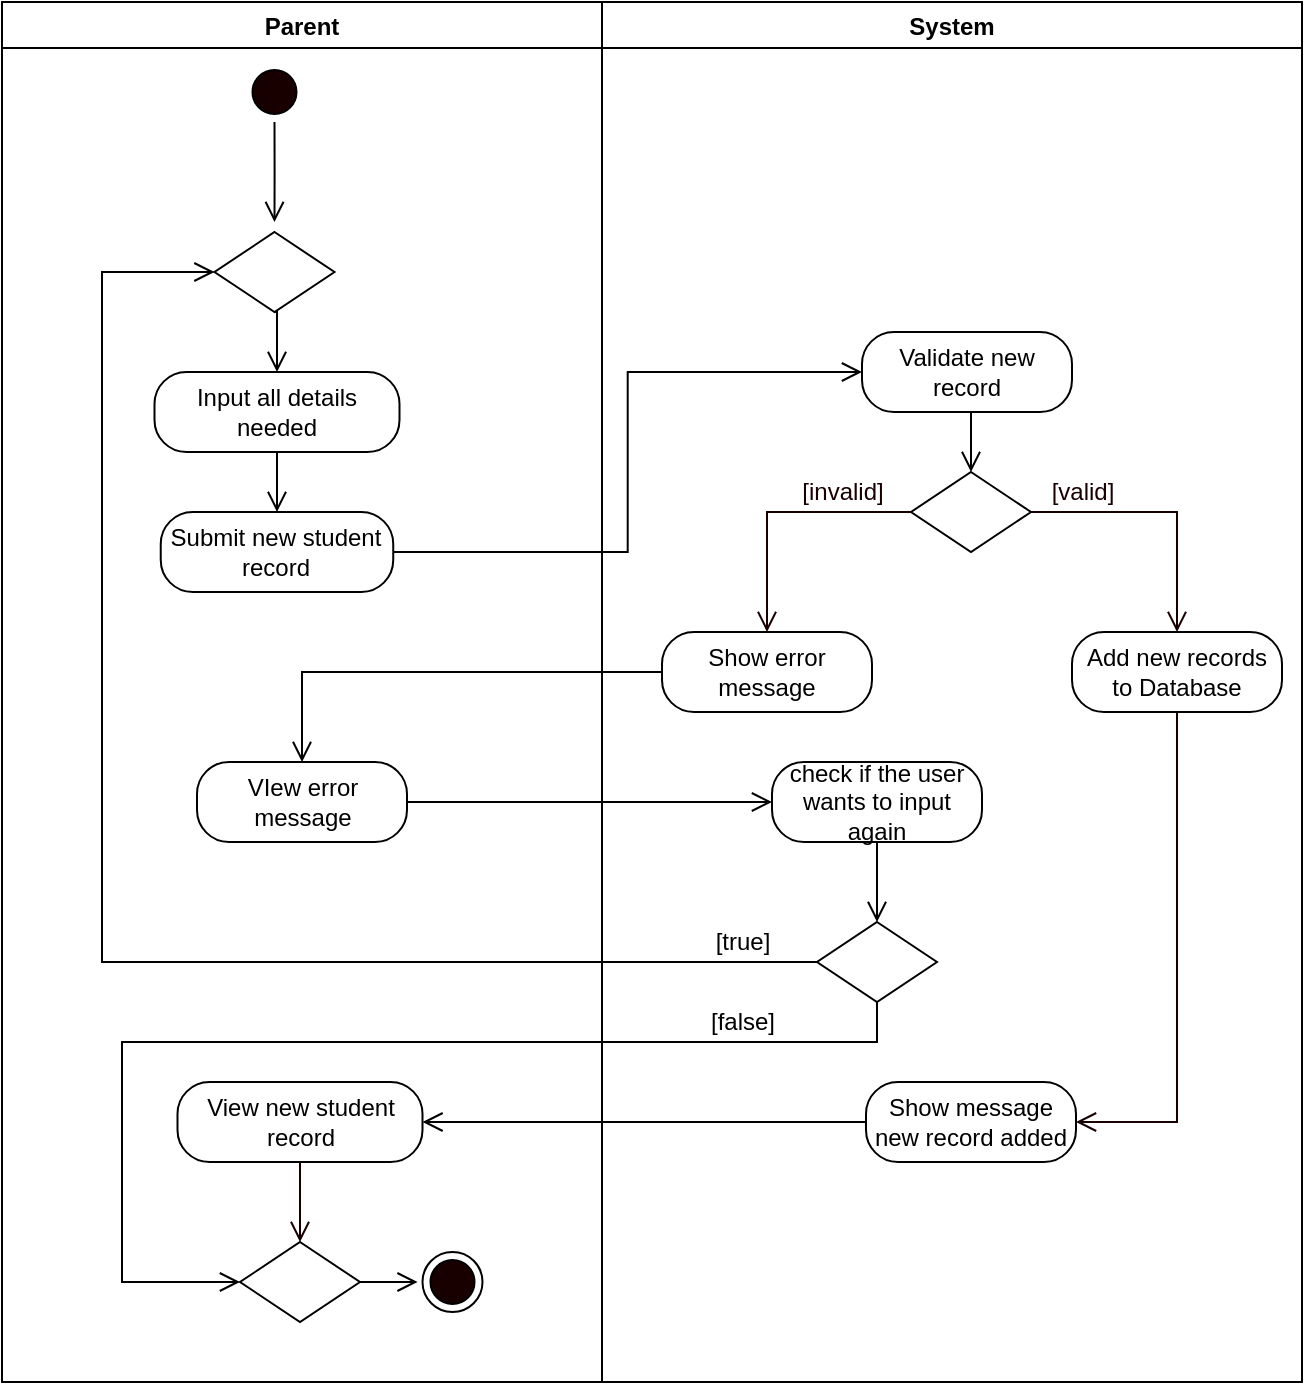 <mxfile version="14.6.13" type="device" pages="12"><diagram id="zk9nEPhnH81QHomrVlvs" name="Create Student Profile "><mxGraphModel dx="926" dy="626" grid="1" gridSize="10" guides="1" tooltips="1" connect="1" arrows="1" fold="1" page="1" pageScale="1" pageWidth="850" pageHeight="1100" math="0" shadow="0"><root><mxCell id="0"/><mxCell id="1" parent="0"/><mxCell id="USVBhKkSUctFPurJ5AGa-1" value="Parent" style="swimlane;startSize=23;" parent="1" vertex="1"><mxGeometry x="40" y="10" width="300" height="690" as="geometry"/></mxCell><mxCell id="USVBhKkSUctFPurJ5AGa-2" style="edgeStyle=orthogonalEdgeStyle;rounded=0;orthogonalLoop=1;jettySize=auto;html=1;exitX=0.5;exitY=1;exitDx=0;exitDy=0;entryX=0.5;entryY=0;entryDx=0;entryDy=0;endArrow=open;endFill=0;endSize=8;" parent="USVBhKkSUctFPurJ5AGa-1" source="USVBhKkSUctFPurJ5AGa-3" edge="1"><mxGeometry relative="1" as="geometry"><mxPoint x="136.25" y="110" as="targetPoint"/></mxGeometry></mxCell><mxCell id="USVBhKkSUctFPurJ5AGa-3" value="" style="ellipse;html=1;shape=startState;fillColor=#190000;" parent="USVBhKkSUctFPurJ5AGa-1" vertex="1"><mxGeometry x="121.25" y="30" width="30" height="30" as="geometry"/></mxCell><mxCell id="USVBhKkSUctFPurJ5AGa-6" style="edgeStyle=orthogonalEdgeStyle;rounded=0;orthogonalLoop=1;jettySize=auto;html=1;exitX=0.5;exitY=1;exitDx=0;exitDy=0;entryX=0.5;entryY=0;entryDx=0;entryDy=0;endArrow=open;endFill=0;endSize=8;" parent="USVBhKkSUctFPurJ5AGa-1" source="USVBhKkSUctFPurJ5AGa-7" target="USVBhKkSUctFPurJ5AGa-8" edge="1"><mxGeometry relative="1" as="geometry"/></mxCell><mxCell id="USVBhKkSUctFPurJ5AGa-7" value="Input all details needed" style="rounded=1;whiteSpace=wrap;html=1;arcSize=40;" parent="USVBhKkSUctFPurJ5AGa-1" vertex="1"><mxGeometry x="76.25" y="185" width="122.5" height="40" as="geometry"/></mxCell><mxCell id="USVBhKkSUctFPurJ5AGa-8" value="Submit new student record" style="rounded=1;whiteSpace=wrap;html=1;arcSize=40;" parent="USVBhKkSUctFPurJ5AGa-1" vertex="1"><mxGeometry x="79.37" y="255" width="116.25" height="40" as="geometry"/></mxCell><mxCell id="USVBhKkSUctFPurJ5AGa-9" style="edgeStyle=orthogonalEdgeStyle;rounded=0;orthogonalLoop=1;jettySize=auto;html=1;exitX=0.5;exitY=1;exitDx=0;exitDy=0;entryX=0.5;entryY=0;entryDx=0;entryDy=0;endArrow=open;endFill=0;endSize=8;" parent="USVBhKkSUctFPurJ5AGa-1" source="USVBhKkSUctFPurJ5AGa-10" target="USVBhKkSUctFPurJ5AGa-7" edge="1"><mxGeometry relative="1" as="geometry"/></mxCell><mxCell id="USVBhKkSUctFPurJ5AGa-10" value="" style="rhombus;whiteSpace=wrap;html=1;" parent="USVBhKkSUctFPurJ5AGa-1" vertex="1"><mxGeometry x="106.25" y="115" width="60" height="40" as="geometry"/></mxCell><mxCell id="USVBhKkSUctFPurJ5AGa-11" value="View new student record" style="rounded=1;whiteSpace=wrap;html=1;arcSize=40;" parent="USVBhKkSUctFPurJ5AGa-1" vertex="1"><mxGeometry x="87.75" y="540" width="122.5" height="40" as="geometry"/></mxCell><mxCell id="USVBhKkSUctFPurJ5AGa-12" value="" style="ellipse;html=1;shape=endState;fillColor=#190000;" parent="USVBhKkSUctFPurJ5AGa-1" vertex="1"><mxGeometry x="210.25" y="625" width="30" height="30" as="geometry"/></mxCell><mxCell id="USVBhKkSUctFPurJ5AGa-13" style="edgeStyle=orthogonalEdgeStyle;rounded=0;orthogonalLoop=1;jettySize=auto;html=1;exitX=0.5;exitY=1;exitDx=0;exitDy=0;fontColor=#FFFFFF;endArrow=open;endFill=0;endSize=8;strokeColor=#190000;entryX=0.5;entryY=0;entryDx=0;entryDy=0;" parent="USVBhKkSUctFPurJ5AGa-1" source="USVBhKkSUctFPurJ5AGa-11" edge="1"><mxGeometry relative="1" as="geometry"><mxPoint x="149" y="620" as="targetPoint"/></mxGeometry></mxCell><mxCell id="0_f-h5t0nRtSJCa_nDmq-8" value="" style="rhombus;whiteSpace=wrap;html=1;" parent="USVBhKkSUctFPurJ5AGa-1" vertex="1"><mxGeometry x="119" y="620" width="60" height="40" as="geometry"/></mxCell><mxCell id="DTjIxbiBsBPVOZNKD1Pr-1" value="VIew error message" style="rounded=1;whiteSpace=wrap;html=1;arcSize=40;" parent="USVBhKkSUctFPurJ5AGa-1" vertex="1"><mxGeometry x="97.5" y="380" width="105" height="40" as="geometry"/></mxCell><mxCell id="USVBhKkSUctFPurJ5AGa-14" value="System" style="swimlane;" parent="1" vertex="1"><mxGeometry x="340" y="10" width="350" height="690" as="geometry"/></mxCell><mxCell id="USVBhKkSUctFPurJ5AGa-15" value="Validate new record" style="rounded=1;whiteSpace=wrap;html=1;arcSize=40;" parent="USVBhKkSUctFPurJ5AGa-14" vertex="1"><mxGeometry x="130" y="165" width="105" height="40" as="geometry"/></mxCell><mxCell id="USVBhKkSUctFPurJ5AGa-16" value="" style="rhombus;whiteSpace=wrap;html=1;" parent="USVBhKkSUctFPurJ5AGa-14" vertex="1"><mxGeometry x="154.5" y="235" width="60" height="40" as="geometry"/></mxCell><mxCell id="USVBhKkSUctFPurJ5AGa-17" style="edgeStyle=orthogonalEdgeStyle;rounded=0;orthogonalLoop=1;jettySize=auto;html=1;exitX=0.5;exitY=1;exitDx=0;exitDy=0;entryX=0.5;entryY=0;entryDx=0;entryDy=0;endArrow=open;endFill=0;endSize=8;" parent="USVBhKkSUctFPurJ5AGa-14" source="USVBhKkSUctFPurJ5AGa-15" target="USVBhKkSUctFPurJ5AGa-16" edge="1"><mxGeometry relative="1" as="geometry"/></mxCell><mxCell id="USVBhKkSUctFPurJ5AGa-18" value="&lt;font color=&quot;#190000&quot;&gt;[valid]&lt;/font&gt;" style="text;html=1;align=center;verticalAlign=middle;resizable=0;points=[];autosize=1;strokeColor=none;fontColor=#FFFFFF;" parent="USVBhKkSUctFPurJ5AGa-14" vertex="1"><mxGeometry x="214.5" y="235" width="50" height="20" as="geometry"/></mxCell><mxCell id="USVBhKkSUctFPurJ5AGa-19" value="&lt;font color=&quot;#190000&quot;&gt;[invalid]&lt;/font&gt;" style="text;html=1;align=center;verticalAlign=middle;resizable=0;points=[];autosize=1;strokeColor=none;fontColor=#FFFFFF;" parent="USVBhKkSUctFPurJ5AGa-14" vertex="1"><mxGeometry x="90" y="235" width="60" height="20" as="geometry"/></mxCell><mxCell id="USVBhKkSUctFPurJ5AGa-20" value="Show error message" style="rounded=1;whiteSpace=wrap;html=1;arcSize=40;" parent="USVBhKkSUctFPurJ5AGa-14" vertex="1"><mxGeometry x="30" y="315" width="105" height="40" as="geometry"/></mxCell><mxCell id="USVBhKkSUctFPurJ5AGa-21" style="edgeStyle=orthogonalEdgeStyle;rounded=0;orthogonalLoop=1;jettySize=auto;html=1;exitX=0.5;exitY=1;exitDx=0;exitDy=0;entryX=1;entryY=0.5;entryDx=0;entryDy=0;fontColor=#FFFFFF;endArrow=open;endFill=0;endSize=8;strokeColor=#190000;" parent="USVBhKkSUctFPurJ5AGa-14" source="USVBhKkSUctFPurJ5AGa-22" target="USVBhKkSUctFPurJ5AGa-25" edge="1"><mxGeometry relative="1" as="geometry"/></mxCell><mxCell id="USVBhKkSUctFPurJ5AGa-22" value="Add new records to Database" style="rounded=1;whiteSpace=wrap;html=1;arcSize=40;" parent="USVBhKkSUctFPurJ5AGa-14" vertex="1"><mxGeometry x="235" y="315" width="105" height="40" as="geometry"/></mxCell><mxCell id="USVBhKkSUctFPurJ5AGa-23" style="edgeStyle=orthogonalEdgeStyle;rounded=0;orthogonalLoop=1;jettySize=auto;html=1;exitX=0;exitY=0.5;exitDx=0;exitDy=0;fontColor=#FFFFFF;endArrow=open;endFill=0;endSize=8;strokeColor=#190000;entryX=0.5;entryY=0;entryDx=0;entryDy=0;" parent="USVBhKkSUctFPurJ5AGa-14" source="USVBhKkSUctFPurJ5AGa-16" target="USVBhKkSUctFPurJ5AGa-20" edge="1"><mxGeometry relative="1" as="geometry"><mxPoint x="80" y="295" as="targetPoint"/></mxGeometry></mxCell><mxCell id="USVBhKkSUctFPurJ5AGa-24" style="edgeStyle=orthogonalEdgeStyle;rounded=0;orthogonalLoop=1;jettySize=auto;html=1;exitX=1;exitY=0.5;exitDx=0;exitDy=0;fontColor=#FFFFFF;endArrow=open;endFill=0;endSize=8;strokeColor=#190000;entryX=0.5;entryY=0;entryDx=0;entryDy=0;" parent="USVBhKkSUctFPurJ5AGa-14" source="USVBhKkSUctFPurJ5AGa-16" target="USVBhKkSUctFPurJ5AGa-22" edge="1"><mxGeometry relative="1" as="geometry"><mxPoint x="280" y="295" as="targetPoint"/></mxGeometry></mxCell><mxCell id="USVBhKkSUctFPurJ5AGa-25" value="Show message new record added" style="rounded=1;whiteSpace=wrap;html=1;arcSize=40;" parent="USVBhKkSUctFPurJ5AGa-14" vertex="1"><mxGeometry x="132" y="540" width="105" height="40" as="geometry"/></mxCell><mxCell id="ibWg-Vmg2J4a6a-l6Jaj-2" value="check if the user&lt;br&gt;wants to input again" style="rounded=1;whiteSpace=wrap;html=1;arcSize=40;" parent="USVBhKkSUctFPurJ5AGa-14" vertex="1"><mxGeometry x="85" y="380" width="105" height="40" as="geometry"/></mxCell><mxCell id="0_f-h5t0nRtSJCa_nDmq-1" value="" style="rhombus;whiteSpace=wrap;html=1;" parent="USVBhKkSUctFPurJ5AGa-14" vertex="1"><mxGeometry x="107.5" y="460" width="60" height="40" as="geometry"/></mxCell><mxCell id="ibWg-Vmg2J4a6a-l6Jaj-3" style="edgeStyle=orthogonalEdgeStyle;rounded=0;orthogonalLoop=1;jettySize=auto;html=1;exitX=0.5;exitY=1;exitDx=0;exitDy=0;endArrow=open;endFill=0;endSize=8;entryX=0.5;entryY=0;entryDx=0;entryDy=0;" parent="USVBhKkSUctFPurJ5AGa-14" source="ibWg-Vmg2J4a6a-l6Jaj-2" target="0_f-h5t0nRtSJCa_nDmq-1" edge="1"><mxGeometry relative="1" as="geometry"><mxPoint x="138" y="445" as="targetPoint"/></mxGeometry></mxCell><mxCell id="USVBhKkSUctFPurJ5AGa-32" style="edgeStyle=orthogonalEdgeStyle;rounded=0;orthogonalLoop=1;jettySize=auto;html=1;exitX=1;exitY=0.5;exitDx=0;exitDy=0;entryX=0;entryY=0.5;entryDx=0;entryDy=0;endArrow=open;endFill=0;endSize=8;" parent="1" source="USVBhKkSUctFPurJ5AGa-8" target="USVBhKkSUctFPurJ5AGa-15" edge="1"><mxGeometry relative="1" as="geometry"/></mxCell><mxCell id="0_f-h5t0nRtSJCa_nDmq-10" style="edgeStyle=orthogonalEdgeStyle;rounded=0;orthogonalLoop=1;jettySize=auto;html=1;exitX=1;exitY=0.5;exitDx=0;exitDy=0;endArrow=open;endFill=0;endSize=8;" parent="1" source="0_f-h5t0nRtSJCa_nDmq-8" edge="1"><mxGeometry relative="1" as="geometry"><mxPoint x="247.75" y="650.095" as="targetPoint"/></mxGeometry></mxCell><mxCell id="DTjIxbiBsBPVOZNKD1Pr-4" style="edgeStyle=orthogonalEdgeStyle;rounded=0;orthogonalLoop=1;jettySize=auto;html=1;exitX=0;exitY=0.5;exitDx=0;exitDy=0;endArrow=open;endFill=0;endSize=8;entryX=0.5;entryY=0;entryDx=0;entryDy=0;" parent="1" source="USVBhKkSUctFPurJ5AGa-20" target="DTjIxbiBsBPVOZNKD1Pr-1" edge="1"><mxGeometry relative="1" as="geometry"><mxPoint x="244" y="320" as="targetPoint"/></mxGeometry></mxCell><mxCell id="DTjIxbiBsBPVOZNKD1Pr-7" style="edgeStyle=orthogonalEdgeStyle;rounded=0;orthogonalLoop=1;jettySize=auto;html=1;exitX=0;exitY=0.5;exitDx=0;exitDy=0;endArrow=open;endFill=0;endSize=8;" parent="1" source="USVBhKkSUctFPurJ5AGa-25" target="USVBhKkSUctFPurJ5AGa-11" edge="1"><mxGeometry relative="1" as="geometry"/></mxCell><mxCell id="ibWg-Vmg2J4a6a-l6Jaj-1" style="edgeStyle=orthogonalEdgeStyle;rounded=0;orthogonalLoop=1;jettySize=auto;html=1;exitX=1;exitY=0.5;exitDx=0;exitDy=0;endArrow=open;endFill=0;endSize=8;entryX=0;entryY=0.5;entryDx=0;entryDy=0;" parent="1" source="DTjIxbiBsBPVOZNKD1Pr-1" target="ibWg-Vmg2J4a6a-l6Jaj-2" edge="1"><mxGeometry relative="1" as="geometry"><mxPoint x="310" y="400" as="targetPoint"/></mxGeometry></mxCell><mxCell id="DTjIxbiBsBPVOZNKD1Pr-3" style="edgeStyle=orthogonalEdgeStyle;rounded=0;orthogonalLoop=1;jettySize=auto;html=1;exitX=0.5;exitY=1;exitDx=0;exitDy=0;entryX=0;entryY=0.5;entryDx=0;entryDy=0;endArrow=open;endFill=0;endSize=8;" parent="1" source="0_f-h5t0nRtSJCa_nDmq-1" target="0_f-h5t0nRtSJCa_nDmq-8" edge="1"><mxGeometry relative="1" as="geometry"><Array as="points"><mxPoint x="478" y="530"/><mxPoint x="100" y="530"/><mxPoint x="100" y="650"/></Array></mxGeometry></mxCell><mxCell id="ibWg-Vmg2J4a6a-l6Jaj-7" style="edgeStyle=orthogonalEdgeStyle;rounded=0;orthogonalLoop=1;jettySize=auto;html=1;exitX=0;exitY=0.5;exitDx=0;exitDy=0;entryX=0;entryY=0.5;entryDx=0;entryDy=0;endArrow=open;endFill=0;endSize=8;" parent="1" source="0_f-h5t0nRtSJCa_nDmq-1" target="USVBhKkSUctFPurJ5AGa-10" edge="1"><mxGeometry relative="1" as="geometry"><Array as="points"><mxPoint x="90" y="490"/><mxPoint x="90" y="145"/></Array></mxGeometry></mxCell><mxCell id="ibWg-Vmg2J4a6a-l6Jaj-8" value="[true]" style="text;html=1;align=center;verticalAlign=middle;resizable=0;points=[];autosize=1;strokeColor=none;" parent="1" vertex="1"><mxGeometry x="390" y="470" width="40" height="20" as="geometry"/></mxCell><mxCell id="ibWg-Vmg2J4a6a-l6Jaj-9" value="[false]" style="text;html=1;align=center;verticalAlign=middle;resizable=0;points=[];autosize=1;strokeColor=none;" parent="1" vertex="1"><mxGeometry x="385" y="510" width="50" height="20" as="geometry"/></mxCell></root></mxGraphModel></diagram><diagram id="qSGwM8rK3DVZRhXLWnMH" name="Delete Student Profile"><mxGraphModel dx="926" dy="626" grid="1" gridSize="10" guides="1" tooltips="1" connect="1" arrows="1" fold="1" page="1" pageScale="1" pageWidth="850" pageHeight="1100" math="0" shadow="0"><root><mxCell id="6FvubjuTa8hbOA9EJiZP-0"/><mxCell id="6FvubjuTa8hbOA9EJiZP-1" parent="6FvubjuTa8hbOA9EJiZP-0"/><mxCell id="_LewKbTlso9XJ9iJVzFF-0" value="Parent" style="swimlane;startSize=23;" parent="6FvubjuTa8hbOA9EJiZP-1" vertex="1"><mxGeometry x="120" y="10" width="320" height="670" as="geometry"/></mxCell><mxCell id="RjyZewewCgE4MnZbNnr0-31" value="Go to Manage Student Profile" style="rounded=1;whiteSpace=wrap;html=1;arcSize=40;" parent="_LewKbTlso9XJ9iJVzFF-0" vertex="1"><mxGeometry x="66" y="110" width="141.13" height="40" as="geometry"/></mxCell><mxCell id="iksYeYr546hdNGnGsJ5V-0" style="edgeStyle=orthogonalEdgeStyle;rounded=0;orthogonalLoop=1;jettySize=auto;html=1;exitX=0.5;exitY=1;exitDx=0;exitDy=0;entryX=0.5;entryY=0;entryDx=0;entryDy=0;endArrow=open;endFill=0;endSize=8;" parent="_LewKbTlso9XJ9iJVzFF-0" source="iksYeYr546hdNGnGsJ5V-1" target="RjyZewewCgE4MnZbNnr0-31" edge="1"><mxGeometry relative="1" as="geometry"><mxPoint x="137" y="120" as="targetPoint"/></mxGeometry></mxCell><mxCell id="iksYeYr546hdNGnGsJ5V-1" value="" style="ellipse;html=1;shape=startState;fillColor=#190000;" parent="_LewKbTlso9XJ9iJVzFF-0" vertex="1"><mxGeometry x="122" y="40" width="30" height="30" as="geometry"/></mxCell><mxCell id="VY7VzoOTwiJeCromthCk-22" value="Select student profile" style="rounded=1;whiteSpace=wrap;html=1;arcSize=40;" parent="_LewKbTlso9XJ9iJVzFF-0" vertex="1"><mxGeometry x="85.12" y="180" width="105" height="40" as="geometry"/></mxCell><mxCell id="_savOoq7pyggRTcxM9rB-2" value="Choose Delete" style="rounded=1;whiteSpace=wrap;html=1;arcSize=40;" parent="_LewKbTlso9XJ9iJVzFF-0" vertex="1"><mxGeometry x="85.12" y="280" width="105" height="40" as="geometry"/></mxCell><mxCell id="RjyZewewCgE4MnZbNnr0-60" value="View message" style="rounded=1;whiteSpace=wrap;html=1;arcSize=40;" parent="_LewKbTlso9XJ9iJVzFF-0" vertex="1"><mxGeometry x="160.13" y="530" width="120" height="40" as="geometry"/></mxCell><mxCell id="RjyZewewCgE4MnZbNnr0-62" value="" style="rhombus;whiteSpace=wrap;html=1;" parent="_LewKbTlso9XJ9iJVzFF-0" vertex="1"><mxGeometry x="66" y="530" width="60" height="40" as="geometry"/></mxCell><mxCell id="RjyZewewCgE4MnZbNnr0-59" style="edgeStyle=orthogonalEdgeStyle;rounded=0;orthogonalLoop=1;jettySize=auto;html=1;exitX=0;exitY=0.5;exitDx=0;exitDy=0;entryX=1;entryY=0.5;entryDx=0;entryDy=0;endArrow=open;endFill=0;endSize=8;" parent="_LewKbTlso9XJ9iJVzFF-0" source="RjyZewewCgE4MnZbNnr0-60" target="RjyZewewCgE4MnZbNnr0-62" edge="1"><mxGeometry relative="1" as="geometry"/></mxCell><mxCell id="RjyZewewCgE4MnZbNnr0-55" value="" style="ellipse;html=1;shape=endState;fillColor=#190000;" parent="_LewKbTlso9XJ9iJVzFF-0" vertex="1"><mxGeometry x="81" y="620" width="30" height="30" as="geometry"/></mxCell><mxCell id="RjyZewewCgE4MnZbNnr0-61" style="edgeStyle=orthogonalEdgeStyle;rounded=0;orthogonalLoop=1;jettySize=auto;html=1;exitX=0.5;exitY=1;exitDx=0;exitDy=0;entryX=0.5;entryY=0;entryDx=0;entryDy=0;endArrow=open;endFill=0;endSize=8;" parent="_LewKbTlso9XJ9iJVzFF-0" source="RjyZewewCgE4MnZbNnr0-62" target="RjyZewewCgE4MnZbNnr0-55" edge="1"><mxGeometry relative="1" as="geometry"/></mxCell><mxCell id="RjyZewewCgE4MnZbNnr0-54" value="[false]" style="text;html=1;align=center;verticalAlign=middle;resizable=0;points=[];autosize=1;strokeColor=none;" parent="_LewKbTlso9XJ9iJVzFF-0" vertex="1"><mxGeometry x="90" y="490" width="50" height="20" as="geometry"/></mxCell><mxCell id="_LewKbTlso9XJ9iJVzFF-14" value="System" style="swimlane;" parent="6FvubjuTa8hbOA9EJiZP-1" vertex="1"><mxGeometry x="440" y="10" width="290" height="670" as="geometry"/></mxCell><mxCell id="VY7VzoOTwiJeCromthCk-13" value="Display student profile/s" style="rounded=1;whiteSpace=wrap;html=1;arcSize=40;" parent="_LewKbTlso9XJ9iJVzFF-14" vertex="1"><mxGeometry x="102.5" y="110" width="105" height="40" as="geometry"/></mxCell><mxCell id="_savOoq7pyggRTcxM9rB-0" value="Display action menu" style="rounded=1;whiteSpace=wrap;html=1;arcSize=40;" parent="_LewKbTlso9XJ9iJVzFF-14" vertex="1"><mxGeometry x="95.62" y="230" width="105" height="40" as="geometry"/></mxCell><mxCell id="_savOoq7pyggRTcxM9rB-5" style="edgeStyle=orthogonalEdgeStyle;rounded=0;orthogonalLoop=1;jettySize=auto;html=1;exitX=0.5;exitY=1;exitDx=0;exitDy=0;entryX=1;entryY=0.5;entryDx=0;entryDy=0;endArrow=open;endFill=0;endSize=8;" parent="_LewKbTlso9XJ9iJVzFF-14" source="_savOoq7pyggRTcxM9rB-4" target="RjyZewewCgE4MnZbNnr0-58" edge="1"><mxGeometry relative="1" as="geometry"/></mxCell><mxCell id="_savOoq7pyggRTcxM9rB-4" value="Display confirm dialog box" style="rounded=1;whiteSpace=wrap;html=1;arcSize=40;" parent="_LewKbTlso9XJ9iJVzFF-14" vertex="1"><mxGeometry x="95.62" y="320" width="114.38" height="40" as="geometry"/></mxCell><mxCell id="RjyZewewCgE4MnZbNnr0-52" value="" style="rhombus;whiteSpace=wrap;html=1;" parent="_LewKbTlso9XJ9iJVzFF-14" vertex="1"><mxGeometry x="-200.63" y="440" width="60" height="40" as="geometry"/></mxCell><mxCell id="RjyZewewCgE4MnZbNnr0-53" value="[true]" style="text;html=1;align=center;verticalAlign=middle;resizable=0;points=[];autosize=1;strokeColor=none;" parent="_LewKbTlso9XJ9iJVzFF-14" vertex="1"><mxGeometry x="-105.63" y="440" width="40" height="20" as="geometry"/></mxCell><mxCell id="RjyZewewCgE4MnZbNnr0-57" style="edgeStyle=orthogonalEdgeStyle;rounded=0;orthogonalLoop=1;jettySize=auto;html=1;exitX=0.5;exitY=1;exitDx=0;exitDy=0;entryX=0.5;entryY=0;entryDx=0;entryDy=0;endArrow=open;endFill=0;endSize=8;" parent="_LewKbTlso9XJ9iJVzFF-14" source="RjyZewewCgE4MnZbNnr0-58" target="RjyZewewCgE4MnZbNnr0-52" edge="1"><mxGeometry relative="1" as="geometry"/></mxCell><mxCell id="RjyZewewCgE4MnZbNnr0-58" value="Confirms the deletion" style="rounded=1;whiteSpace=wrap;html=1;arcSize=40;" parent="_LewKbTlso9XJ9iJVzFF-14" vertex="1"><mxGeometry x="-226.88" y="370" width="120" height="40" as="geometry"/></mxCell><mxCell id="RjyZewewCgE4MnZbNnr0-64" value="Mark the student profile as deleted in database" style="rounded=1;whiteSpace=wrap;html=1;arcSize=40;" parent="_LewKbTlso9XJ9iJVzFF-14" vertex="1"><mxGeometry x="86.87" y="440" width="137.5" height="40" as="geometry"/></mxCell><mxCell id="RjyZewewCgE4MnZbNnr0-65" value="Show message of successful deletion" style="rounded=1;whiteSpace=wrap;html=1;arcSize=40;" parent="_LewKbTlso9XJ9iJVzFF-14" vertex="1"><mxGeometry x="95.62" y="530" width="120" height="40" as="geometry"/></mxCell><mxCell id="RjyZewewCgE4MnZbNnr0-66" style="edgeStyle=orthogonalEdgeStyle;rounded=0;orthogonalLoop=1;jettySize=auto;html=1;exitX=1;exitY=0.5;exitDx=0;exitDy=0;endArrow=open;endFill=0;endSize=8;entryX=0;entryY=0.5;entryDx=0;entryDy=0;" parent="_LewKbTlso9XJ9iJVzFF-14" source="RjyZewewCgE4MnZbNnr0-52" target="RjyZewewCgE4MnZbNnr0-64" edge="1"><mxGeometry relative="1" as="geometry"><mxPoint x="-106.88" y="490" as="targetPoint"/></mxGeometry></mxCell><mxCell id="RjyZewewCgE4MnZbNnr0-67" style="edgeStyle=orthogonalEdgeStyle;rounded=0;orthogonalLoop=1;jettySize=auto;html=1;exitX=0.5;exitY=1;exitDx=0;exitDy=0;endArrow=open;endFill=0;endSize=8;" parent="_LewKbTlso9XJ9iJVzFF-14" source="RjyZewewCgE4MnZbNnr0-64" edge="1"><mxGeometry relative="1" as="geometry"><mxPoint x="155.62" y="530" as="targetPoint"/></mxGeometry></mxCell><mxCell id="RjyZewewCgE4MnZbNnr0-69" style="edgeStyle=orthogonalEdgeStyle;rounded=0;orthogonalLoop=1;jettySize=auto;html=1;exitX=0;exitY=0.5;exitDx=0;exitDy=0;endArrow=open;endFill=0;" parent="_LewKbTlso9XJ9iJVzFF-14" source="RjyZewewCgE4MnZbNnr0-65" edge="1"><mxGeometry relative="1" as="geometry"><mxPoint x="-36.88" y="550" as="targetPoint"/></mxGeometry></mxCell><mxCell id="RjyZewewCgE4MnZbNnr0-30" style="edgeStyle=orthogonalEdgeStyle;rounded=0;orthogonalLoop=1;jettySize=auto;html=1;exitX=1;exitY=0.5;exitDx=0;exitDy=0;endArrow=open;endFill=0;endSize=8;" parent="6FvubjuTa8hbOA9EJiZP-1" source="RjyZewewCgE4MnZbNnr0-31" edge="1"><mxGeometry relative="1" as="geometry"><mxPoint x="540" y="140" as="targetPoint"/></mxGeometry></mxCell><mxCell id="VY7VzoOTwiJeCromthCk-21" style="edgeStyle=orthogonalEdgeStyle;rounded=0;orthogonalLoop=1;jettySize=auto;html=1;exitX=0.5;exitY=1;exitDx=0;exitDy=0;endArrow=open;endFill=0;endSize=8;entryX=1;entryY=0.5;entryDx=0;entryDy=0;" parent="6FvubjuTa8hbOA9EJiZP-1" source="VY7VzoOTwiJeCromthCk-13" target="VY7VzoOTwiJeCromthCk-22" edge="1"><mxGeometry relative="1" as="geometry"><mxPoint x="520" y="560" as="targetPoint"/></mxGeometry></mxCell><mxCell id="VY7VzoOTwiJeCromthCk-24" style="edgeStyle=orthogonalEdgeStyle;rounded=0;orthogonalLoop=1;jettySize=auto;html=1;exitX=0.5;exitY=1;exitDx=0;exitDy=0;endArrow=open;endFill=0;endSize=8;entryX=0;entryY=0.5;entryDx=0;entryDy=0;" parent="6FvubjuTa8hbOA9EJiZP-1" source="VY7VzoOTwiJeCromthCk-22" target="_savOoq7pyggRTcxM9rB-0" edge="1"><mxGeometry relative="1" as="geometry"><mxPoint x="258.12" y="270" as="targetPoint"/></mxGeometry></mxCell><mxCell id="_savOoq7pyggRTcxM9rB-1" style="edgeStyle=orthogonalEdgeStyle;rounded=0;orthogonalLoop=1;jettySize=auto;html=1;exitX=0.5;exitY=1;exitDx=0;exitDy=0;endArrow=open;endFill=0;endSize=8;entryX=1;entryY=0.5;entryDx=0;entryDy=0;" parent="6FvubjuTa8hbOA9EJiZP-1" source="_savOoq7pyggRTcxM9rB-0" target="_savOoq7pyggRTcxM9rB-2" edge="1"><mxGeometry relative="1" as="geometry"><mxPoint x="333.12" y="320" as="targetPoint"/></mxGeometry></mxCell><mxCell id="_savOoq7pyggRTcxM9rB-3" style="edgeStyle=orthogonalEdgeStyle;rounded=0;orthogonalLoop=1;jettySize=auto;html=1;exitX=0.5;exitY=1;exitDx=0;exitDy=0;endArrow=open;endFill=0;endSize=8;entryX=0;entryY=0.5;entryDx=0;entryDy=0;" parent="6FvubjuTa8hbOA9EJiZP-1" source="_savOoq7pyggRTcxM9rB-2" target="_savOoq7pyggRTcxM9rB-4" edge="1"><mxGeometry relative="1" as="geometry"><mxPoint x="583.12" y="350" as="targetPoint"/></mxGeometry></mxCell><mxCell id="RjyZewewCgE4MnZbNnr0-56" style="edgeStyle=orthogonalEdgeStyle;rounded=0;orthogonalLoop=1;jettySize=auto;html=1;exitX=0;exitY=0.5;exitDx=0;exitDy=0;endArrow=open;endFill=0;endSize=8;entryX=0.5;entryY=0;entryDx=0;entryDy=0;" parent="6FvubjuTa8hbOA9EJiZP-1" source="RjyZewewCgE4MnZbNnr0-52" target="RjyZewewCgE4MnZbNnr0-62" edge="1"><mxGeometry relative="1" as="geometry"><mxPoint x="233.12" y="580" as="targetPoint"/></mxGeometry></mxCell></root></mxGraphModel></diagram><diagram id="n9s89WkSo2q3hKrNZ8oL" name="Modify Student Profile"><mxGraphModel dx="926" dy="626" grid="1" gridSize="10" guides="1" tooltips="1" connect="1" arrows="1" fold="1" page="1" pageScale="1" pageWidth="850" pageHeight="1100" math="0" shadow="0"><root><mxCell id="cjMwbqanJNs3DB5WI-55-0"/><mxCell id="cjMwbqanJNs3DB5WI-55-1" parent="cjMwbqanJNs3DB5WI-55-0"/><mxCell id="GO2CmR3FlK-960CNZnJA-0" value="Parent" style="swimlane;startSize=23;" parent="cjMwbqanJNs3DB5WI-55-1" vertex="1"><mxGeometry x="40" y="10" width="300" height="710" as="geometry"/></mxCell><mxCell id="bK_wkTHWmX31GMovUdaZ-0" value="View error message" style="rounded=1;whiteSpace=wrap;html=1;arcSize=40;" parent="GO2CmR3FlK-960CNZnJA-0" vertex="1"><mxGeometry x="125.01" y="330" width="105" height="40" as="geometry"/></mxCell><mxCell id="GO2CmR3FlK-960CNZnJA-6" value="Submit updated information" style="rounded=1;whiteSpace=wrap;html=1;arcSize=40;" parent="GO2CmR3FlK-960CNZnJA-0" vertex="1"><mxGeometry x="119.38" y="270" width="116.25" height="40" as="geometry"/></mxCell><mxCell id="GO2CmR3FlK-960CNZnJA-5" value="Modify selected information" style="rounded=1;whiteSpace=wrap;html=1;arcSize=40;" parent="GO2CmR3FlK-960CNZnJA-0" vertex="1"><mxGeometry x="115.0" y="200" width="122.5" height="40" as="geometry"/></mxCell><mxCell id="GO2CmR3FlK-960CNZnJA-7" style="edgeStyle=orthogonalEdgeStyle;rounded=0;orthogonalLoop=1;jettySize=auto;html=1;exitX=0.5;exitY=1;exitDx=0;exitDy=0;entryX=0.5;entryY=0;entryDx=0;entryDy=0;endArrow=open;endFill=0;endSize=8;" parent="GO2CmR3FlK-960CNZnJA-0" source="GO2CmR3FlK-960CNZnJA-8" target="GO2CmR3FlK-960CNZnJA-5" edge="1"><mxGeometry relative="1" as="geometry"/></mxCell><mxCell id="GO2CmR3FlK-960CNZnJA-8" value="" style="rhombus;whiteSpace=wrap;html=1;" parent="GO2CmR3FlK-960CNZnJA-0" vertex="1"><mxGeometry x="146.25" y="130" width="60" height="40" as="geometry"/></mxCell><mxCell id="GO2CmR3FlK-960CNZnJA-4" style="edgeStyle=orthogonalEdgeStyle;rounded=0;orthogonalLoop=1;jettySize=auto;html=1;exitX=0.5;exitY=1;exitDx=0;exitDy=0;entryX=0.5;entryY=0;entryDx=0;entryDy=0;endArrow=open;endFill=0;endSize=8;" parent="GO2CmR3FlK-960CNZnJA-0" source="GO2CmR3FlK-960CNZnJA-5" target="GO2CmR3FlK-960CNZnJA-6" edge="1"><mxGeometry relative="1" as="geometry"/></mxCell><mxCell id="IKw56Akc8mpqwg8puZZx-1" style="edgeStyle=orthogonalEdgeStyle;rounded=0;orthogonalLoop=1;jettySize=auto;html=1;exitX=0.5;exitY=1;exitDx=0;exitDy=0;entryX=0.5;entryY=0;entryDx=0;entryDy=0;endArrow=open;endFill=0;endSize=8;" parent="GO2CmR3FlK-960CNZnJA-0" source="Zh4IcyaTmMGmsQPlGPWX-6" target="GO2CmR3FlK-960CNZnJA-10" edge="1"><mxGeometry relative="1" as="geometry"/></mxCell><mxCell id="Zh4IcyaTmMGmsQPlGPWX-6" value="" style="rhombus;whiteSpace=wrap;html=1;" parent="GO2CmR3FlK-960CNZnJA-0" vertex="1"><mxGeometry x="25.0" y="555" width="60" height="40" as="geometry"/></mxCell><mxCell id="GO2CmR3FlK-960CNZnJA-10" value="" style="ellipse;html=1;shape=endState;fillColor=#190000;" parent="GO2CmR3FlK-960CNZnJA-0" vertex="1"><mxGeometry x="40.0" y="635" width="30" height="30" as="geometry"/></mxCell><mxCell id="GO2CmR3FlK-960CNZnJA-9" value="View updated student information" style="rounded=1;whiteSpace=wrap;html=1;arcSize=40;" parent="GO2CmR3FlK-960CNZnJA-0" vertex="1"><mxGeometry x="146.25" y="555" width="122.5" height="40" as="geometry"/></mxCell><mxCell id="GO2CmR3FlK-960CNZnJA-11" style="edgeStyle=orthogonalEdgeStyle;rounded=0;orthogonalLoop=1;jettySize=auto;html=1;exitX=0;exitY=0.5;exitDx=0;exitDy=0;fontColor=#FFFFFF;endArrow=open;endFill=0;endSize=8;strokeColor=#190000;entryX=1;entryY=0.5;entryDx=0;entryDy=0;" parent="GO2CmR3FlK-960CNZnJA-0" source="GO2CmR3FlK-960CNZnJA-9" target="Zh4IcyaTmMGmsQPlGPWX-6" edge="1"><mxGeometry relative="1" as="geometry"><mxPoint x="175.75" y="570" as="targetPoint"/></mxGeometry></mxCell><mxCell id="jSBEmGEqxGN6ot_zU2Rv-2" value="" style="ellipse;html=1;shape=startState;fillColor=#190000;" parent="GO2CmR3FlK-960CNZnJA-0" vertex="1"><mxGeometry x="161.25" y="60" width="30" height="30" as="geometry"/></mxCell><mxCell id="jSBEmGEqxGN6ot_zU2Rv-1" style="edgeStyle=orthogonalEdgeStyle;rounded=0;orthogonalLoop=1;jettySize=auto;html=1;exitX=0.5;exitY=1;exitDx=0;exitDy=0;entryX=0.5;entryY=0;entryDx=0;entryDy=0;endArrow=open;endFill=0;endSize=8;" parent="GO2CmR3FlK-960CNZnJA-0" source="jSBEmGEqxGN6ot_zU2Rv-2" target="GO2CmR3FlK-960CNZnJA-8" edge="1"><mxGeometry relative="1" as="geometry"><mxPoint x="153.065" y="115" as="targetPoint"/></mxGeometry></mxCell><mxCell id="GO2CmR3FlK-960CNZnJA-14" value="System" style="swimlane;" parent="cjMwbqanJNs3DB5WI-55-1" vertex="1"><mxGeometry x="340" y="10" width="360" height="710" as="geometry"/></mxCell><mxCell id="GO2CmR3FlK-960CNZnJA-15" value="Validate updated information" style="rounded=1;whiteSpace=wrap;html=1;arcSize=40;" parent="GO2CmR3FlK-960CNZnJA-14" vertex="1"><mxGeometry x="125.0" y="180" width="105" height="40" as="geometry"/></mxCell><mxCell id="GO2CmR3FlK-960CNZnJA-16" value="" style="rhombus;whiteSpace=wrap;html=1;" parent="GO2CmR3FlK-960CNZnJA-14" vertex="1"><mxGeometry x="149.5" y="250" width="60" height="40" as="geometry"/></mxCell><mxCell id="GO2CmR3FlK-960CNZnJA-17" style="edgeStyle=orthogonalEdgeStyle;rounded=0;orthogonalLoop=1;jettySize=auto;html=1;exitX=0.5;exitY=1;exitDx=0;exitDy=0;entryX=0.5;entryY=0;entryDx=0;entryDy=0;endArrow=open;endFill=0;endSize=8;" parent="GO2CmR3FlK-960CNZnJA-14" source="GO2CmR3FlK-960CNZnJA-15" target="GO2CmR3FlK-960CNZnJA-16" edge="1"><mxGeometry relative="1" as="geometry"/></mxCell><mxCell id="GO2CmR3FlK-960CNZnJA-18" value="&lt;font color=&quot;#190000&quot;&gt;[valid]&lt;/font&gt;" style="text;html=1;align=center;verticalAlign=middle;resizable=0;points=[];autosize=1;strokeColor=none;fontColor=#FFFFFF;" parent="GO2CmR3FlK-960CNZnJA-14" vertex="1"><mxGeometry x="209.5" y="250" width="50" height="20" as="geometry"/></mxCell><mxCell id="GO2CmR3FlK-960CNZnJA-19" value="&lt;font color=&quot;#190000&quot;&gt;[invalid]&lt;/font&gt;" style="text;html=1;align=center;verticalAlign=middle;resizable=0;points=[];autosize=1;strokeColor=none;fontColor=#FFFFFF;" parent="GO2CmR3FlK-960CNZnJA-14" vertex="1"><mxGeometry x="85.0" y="250" width="60" height="20" as="geometry"/></mxCell><mxCell id="GO2CmR3FlK-960CNZnJA-20" value="Show error message" style="rounded=1;whiteSpace=wrap;html=1;arcSize=40;" parent="GO2CmR3FlK-960CNZnJA-14" vertex="1"><mxGeometry x="25.0" y="330" width="105" height="40" as="geometry"/></mxCell><mxCell id="GO2CmR3FlK-960CNZnJA-22" value="Update records in database" style="rounded=1;whiteSpace=wrap;html=1;arcSize=40;" parent="GO2CmR3FlK-960CNZnJA-14" vertex="1"><mxGeometry x="230.0" y="330" width="105" height="40" as="geometry"/></mxCell><mxCell id="GO2CmR3FlK-960CNZnJA-23" style="edgeStyle=orthogonalEdgeStyle;rounded=0;orthogonalLoop=1;jettySize=auto;html=1;exitX=0;exitY=0.5;exitDx=0;exitDy=0;fontColor=#FFFFFF;endArrow=open;endFill=0;endSize=8;strokeColor=#190000;entryX=0.5;entryY=0;entryDx=0;entryDy=0;" parent="GO2CmR3FlK-960CNZnJA-14" source="GO2CmR3FlK-960CNZnJA-16" target="GO2CmR3FlK-960CNZnJA-20" edge="1"><mxGeometry relative="1" as="geometry"><mxPoint x="75.0" y="310" as="targetPoint"/></mxGeometry></mxCell><mxCell id="GO2CmR3FlK-960CNZnJA-24" style="edgeStyle=orthogonalEdgeStyle;rounded=0;orthogonalLoop=1;jettySize=auto;html=1;exitX=1;exitY=0.5;exitDx=0;exitDy=0;fontColor=#FFFFFF;endArrow=open;endFill=0;endSize=8;strokeColor=#190000;entryX=0.5;entryY=0;entryDx=0;entryDy=0;" parent="GO2CmR3FlK-960CNZnJA-14" source="GO2CmR3FlK-960CNZnJA-16" target="GO2CmR3FlK-960CNZnJA-22" edge="1"><mxGeometry relative="1" as="geometry"><mxPoint x="275.0" y="310" as="targetPoint"/></mxGeometry></mxCell><mxCell id="GO2CmR3FlK-960CNZnJA-25" value="Show message of successful modifying" style="rounded=1;whiteSpace=wrap;html=1;arcSize=40;" parent="GO2CmR3FlK-960CNZnJA-14" vertex="1"><mxGeometry x="100.0" y="550" width="115" height="50" as="geometry"/></mxCell><mxCell id="GO2CmR3FlK-960CNZnJA-21" style="edgeStyle=orthogonalEdgeStyle;rounded=0;orthogonalLoop=1;jettySize=auto;html=1;exitX=0.5;exitY=1;exitDx=0;exitDy=0;entryX=1;entryY=0.5;entryDx=0;entryDy=0;fontColor=#FFFFFF;endArrow=open;endFill=0;endSize=8;strokeColor=#190000;" parent="GO2CmR3FlK-960CNZnJA-14" source="GO2CmR3FlK-960CNZnJA-22" target="GO2CmR3FlK-960CNZnJA-25" edge="1"><mxGeometry relative="1" as="geometry"/></mxCell><mxCell id="Ao27dH_M5laCva-YXPS6-3" style="edgeStyle=orthogonalEdgeStyle;rounded=0;orthogonalLoop=1;jettySize=auto;html=1;exitX=0.5;exitY=1;exitDx=0;exitDy=0;entryX=0.5;entryY=0;entryDx=0;entryDy=0;endArrow=open;endFill=0;endSize=8;" parent="GO2CmR3FlK-960CNZnJA-14" source="Ao27dH_M5laCva-YXPS6-0" target="Zh4IcyaTmMGmsQPlGPWX-0" edge="1"><mxGeometry relative="1" as="geometry"/></mxCell><mxCell id="Ao27dH_M5laCva-YXPS6-0" value="check if&amp;nbsp; user wants to re-enter information" style="rounded=1;whiteSpace=wrap;html=1;arcSize=40;" parent="GO2CmR3FlK-960CNZnJA-14" vertex="1"><mxGeometry x="102.5" y="390" width="105" height="40" as="geometry"/></mxCell><mxCell id="Zh4IcyaTmMGmsQPlGPWX-0" value="" style="rhombus;whiteSpace=wrap;html=1;" parent="GO2CmR3FlK-960CNZnJA-14" vertex="1"><mxGeometry x="125.0" y="470" width="60" height="40" as="geometry"/></mxCell><mxCell id="RZ_OO6fjElILJ9unezXf-0" value="[true]" style="text;html=1;align=center;verticalAlign=middle;resizable=0;points=[];autosize=1;strokeColor=none;" parent="GO2CmR3FlK-960CNZnJA-14" vertex="1"><mxGeometry x="85.0" y="470" width="40" height="20" as="geometry"/></mxCell><mxCell id="RZ_OO6fjElILJ9unezXf-1" value="[false]" style="text;html=1;align=center;verticalAlign=middle;resizable=0;points=[];autosize=1;strokeColor=none;" parent="GO2CmR3FlK-960CNZnJA-14" vertex="1"><mxGeometry x="80.0" y="510" width="50" height="20" as="geometry"/></mxCell><mxCell id="bK_wkTHWmX31GMovUdaZ-1" style="edgeStyle=orthogonalEdgeStyle;rounded=0;orthogonalLoop=1;jettySize=auto;html=1;exitX=0;exitY=0.5;exitDx=0;exitDy=0;entryX=1;entryY=0.5;entryDx=0;entryDy=0;endArrow=open;endFill=0;endSize=8;" parent="cjMwbqanJNs3DB5WI-55-1" source="GO2CmR3FlK-960CNZnJA-20" target="bK_wkTHWmX31GMovUdaZ-0" edge="1"><mxGeometry relative="1" as="geometry"/></mxCell><mxCell id="GO2CmR3FlK-960CNZnJA-29" style="edgeStyle=orthogonalEdgeStyle;rounded=0;orthogonalLoop=1;jettySize=auto;html=1;exitX=1;exitY=0.5;exitDx=0;exitDy=0;entryX=0;entryY=0.5;entryDx=0;entryDy=0;endArrow=open;endFill=0;endSize=8;" parent="cjMwbqanJNs3DB5WI-55-1" source="GO2CmR3FlK-960CNZnJA-6" target="GO2CmR3FlK-960CNZnJA-15" edge="1"><mxGeometry relative="1" as="geometry"><Array as="points"><mxPoint x="320" y="300"/><mxPoint x="320" y="210"/></Array></mxGeometry></mxCell><mxCell id="GO2CmR3FlK-960CNZnJA-31" style="edgeStyle=orthogonalEdgeStyle;rounded=0;orthogonalLoop=1;jettySize=auto;html=1;exitX=0;exitY=0.5;exitDx=0;exitDy=0;endArrow=open;endFill=0;endSize=8;entryX=1;entryY=0.5;entryDx=0;entryDy=0;" parent="cjMwbqanJNs3DB5WI-55-1" source="GO2CmR3FlK-960CNZnJA-25" target="GO2CmR3FlK-960CNZnJA-9" edge="1"><mxGeometry relative="1" as="geometry"><mxPoint x="300.0" y="500" as="targetPoint"/></mxGeometry></mxCell><mxCell id="Ao27dH_M5laCva-YXPS6-2" style="edgeStyle=orthogonalEdgeStyle;rounded=0;orthogonalLoop=1;jettySize=auto;html=1;exitX=0.5;exitY=1;exitDx=0;exitDy=0;endArrow=open;endFill=0;endSize=8;entryX=0;entryY=0.5;entryDx=0;entryDy=0;" parent="cjMwbqanJNs3DB5WI-55-1" source="bK_wkTHWmX31GMovUdaZ-0" target="Ao27dH_M5laCva-YXPS6-0" edge="1"><mxGeometry relative="1" as="geometry"/></mxCell><mxCell id="Ao27dH_M5laCva-YXPS6-4" style="edgeStyle=orthogonalEdgeStyle;rounded=0;orthogonalLoop=1;jettySize=auto;html=1;exitX=0.5;exitY=1;exitDx=0;exitDy=0;entryX=0.5;entryY=0;entryDx=0;entryDy=0;endArrow=open;endFill=0;endSize=8;" parent="cjMwbqanJNs3DB5WI-55-1" source="Zh4IcyaTmMGmsQPlGPWX-0" target="Zh4IcyaTmMGmsQPlGPWX-6" edge="1"><mxGeometry relative="1" as="geometry"><Array as="points"><mxPoint x="495" y="540"/><mxPoint x="95" y="540"/></Array></mxGeometry></mxCell><mxCell id="Ao27dH_M5laCva-YXPS6-5" style="edgeStyle=orthogonalEdgeStyle;rounded=0;orthogonalLoop=1;jettySize=auto;html=1;exitX=0;exitY=0.5;exitDx=0;exitDy=0;entryX=0;entryY=0.5;entryDx=0;entryDy=0;endArrow=open;endFill=0;endSize=8;" parent="cjMwbqanJNs3DB5WI-55-1" source="Zh4IcyaTmMGmsQPlGPWX-0" target="GO2CmR3FlK-960CNZnJA-8" edge="1"><mxGeometry relative="1" as="geometry"><Array as="points"><mxPoint x="90" y="500"/><mxPoint x="90" y="160"/></Array></mxGeometry></mxCell></root></mxGraphModel></diagram><diagram id="8KeVdoAAIIfAntVT_hVG" name="ResetPassword"><mxGraphModel dx="926" dy="626" grid="1" gridSize="10" guides="1" tooltips="1" connect="1" arrows="1" fold="1" page="1" pageScale="1" pageWidth="850" pageHeight="1100" math="0" shadow="0"><root><mxCell id="rPOCZbVvyAolXIEEcs_V-0"/><mxCell id="rPOCZbVvyAolXIEEcs_V-1" parent="rPOCZbVvyAolXIEEcs_V-0"/><mxCell id="hvnI_WJmjJ6BdcuPyPCw-0" value="Parent" style="swimlane;startSize=23;" parent="rPOCZbVvyAolXIEEcs_V-1" vertex="1"><mxGeometry x="40" y="10" width="330" height="1250" as="geometry"/></mxCell><mxCell id="hvnI_WJmjJ6BdcuPyPCw-1" style="edgeStyle=orthogonalEdgeStyle;rounded=0;orthogonalLoop=1;jettySize=auto;html=1;exitX=0.5;exitY=1;exitDx=0;exitDy=0;entryX=0.5;entryY=0;entryDx=0;entryDy=0;endArrow=open;endFill=0;endSize=8;" parent="hvnI_WJmjJ6BdcuPyPCw-0" source="hvnI_WJmjJ6BdcuPyPCw-2" target="hvnI_WJmjJ6BdcuPyPCw-8" edge="1"><mxGeometry relative="1" as="geometry"><mxPoint x="169.44" y="110" as="targetPoint"/></mxGeometry></mxCell><mxCell id="hvnI_WJmjJ6BdcuPyPCw-2" value="" style="ellipse;html=1;shape=startState;fillColor=#190000;" parent="hvnI_WJmjJ6BdcuPyPCw-0" vertex="1"><mxGeometry x="154.44" y="30" width="30" height="30" as="geometry"/></mxCell><mxCell id="hvnI_WJmjJ6BdcuPyPCw-4" style="edgeStyle=orthogonalEdgeStyle;rounded=0;orthogonalLoop=1;jettySize=auto;html=1;exitX=0.5;exitY=1;exitDx=0;exitDy=0;entryX=0.5;entryY=0;entryDx=0;entryDy=0;endArrow=open;endFill=0;endSize=8;" parent="hvnI_WJmjJ6BdcuPyPCw-0" source="hvnI_WJmjJ6BdcuPyPCw-5" target="hvnI_WJmjJ6BdcuPyPCw-6" edge="1"><mxGeometry relative="1" as="geometry"/></mxCell><mxCell id="hvnI_WJmjJ6BdcuPyPCw-5" value="Input the email address used in registration" style="rounded=1;whiteSpace=wrap;html=1;arcSize=40;" parent="hvnI_WJmjJ6BdcuPyPCw-0" vertex="1"><mxGeometry x="103.19" y="170" width="130.56" height="40" as="geometry"/></mxCell><mxCell id="hvnI_WJmjJ6BdcuPyPCw-6" value="Submit details" style="rounded=1;whiteSpace=wrap;html=1;arcSize=40;" parent="hvnI_WJmjJ6BdcuPyPCw-0" vertex="1"><mxGeometry x="112.56" y="240" width="116.25" height="40" as="geometry"/></mxCell><mxCell id="hvnI_WJmjJ6BdcuPyPCw-7" style="edgeStyle=orthogonalEdgeStyle;rounded=0;orthogonalLoop=1;jettySize=auto;html=1;exitX=0.5;exitY=1;exitDx=0;exitDy=0;entryX=0.5;entryY=0;entryDx=0;entryDy=0;endArrow=open;endFill=0;endSize=8;" parent="hvnI_WJmjJ6BdcuPyPCw-0" source="hvnI_WJmjJ6BdcuPyPCw-8" target="hvnI_WJmjJ6BdcuPyPCw-5" edge="1"><mxGeometry relative="1" as="geometry"/></mxCell><mxCell id="hvnI_WJmjJ6BdcuPyPCw-8" value="" style="rhombus;whiteSpace=wrap;html=1;" parent="hvnI_WJmjJ6BdcuPyPCw-0" vertex="1"><mxGeometry x="139.44" y="100" width="60" height="40" as="geometry"/></mxCell><mxCell id="hvnI_WJmjJ6BdcuPyPCw-23" value="Open link in the email message" style="rounded=1;whiteSpace=wrap;html=1;arcSize=40;" parent="hvnI_WJmjJ6BdcuPyPCw-0" vertex="1"><mxGeometry x="126.32" y="520" width="115" height="40" as="geometry"/></mxCell><mxCell id="tBLBkErlAIAcx2m3qQB8-2" style="edgeStyle=orthogonalEdgeStyle;rounded=0;orthogonalLoop=1;jettySize=auto;html=1;exitX=0.5;exitY=1;exitDx=0;exitDy=0;entryX=0.5;entryY=0;entryDx=0;entryDy=0;endArrow=open;endFill=0;endSize=8;" parent="hvnI_WJmjJ6BdcuPyPCw-0" source="hvnI_WJmjJ6BdcuPyPCw-33" target="tBLBkErlAIAcx2m3qQB8-0" edge="1"><mxGeometry relative="1" as="geometry"/></mxCell><mxCell id="hvnI_WJmjJ6BdcuPyPCw-33" value="Input new password" style="rounded=1;whiteSpace=wrap;html=1;arcSize=40;" parent="hvnI_WJmjJ6BdcuPyPCw-0" vertex="1"><mxGeometry x="123.19" y="680" width="115" height="40" as="geometry"/></mxCell><mxCell id="hvnI_WJmjJ6BdcuPyPCw-34" value="Submit new password" style="rounded=1;whiteSpace=wrap;html=1;arcSize=40;" parent="hvnI_WJmjJ6BdcuPyPCw-0" vertex="1"><mxGeometry x="123.19" y="840" width="116.25" height="40" as="geometry"/></mxCell><mxCell id="634WEQnN5g8VNwgBxhx9-13" style="edgeStyle=orthogonalEdgeStyle;rounded=0;orthogonalLoop=1;jettySize=auto;html=1;exitX=0.5;exitY=1;exitDx=0;exitDy=0;endArrow=open;endFill=0;endSize=8;" parent="hvnI_WJmjJ6BdcuPyPCw-0" source="634WEQnN5g8VNwgBxhx9-12" target="hvnI_WJmjJ6BdcuPyPCw-33" edge="1"><mxGeometry relative="1" as="geometry"/></mxCell><mxCell id="634WEQnN5g8VNwgBxhx9-12" value="" style="rhombus;whiteSpace=wrap;html=1;" parent="hvnI_WJmjJ6BdcuPyPCw-0" vertex="1"><mxGeometry x="150.69" y="610" width="60" height="40" as="geometry"/></mxCell><mxCell id="pfMHOvNXwKR51byPit34-0" value="View error message" style="rounded=1;whiteSpace=wrap;html=1;arcSize=40;" parent="hvnI_WJmjJ6BdcuPyPCw-0" vertex="1"><mxGeometry x="137.63" y="300" width="105" height="40" as="geometry"/></mxCell><mxCell id="pfMHOvNXwKR51byPit34-3" value="View error message" style="rounded=1;whiteSpace=wrap;html=1;arcSize=40;" parent="hvnI_WJmjJ6BdcuPyPCw-0" vertex="1"><mxGeometry x="140" y="910" width="105" height="40" as="geometry"/></mxCell><mxCell id="pfMHOvNXwKR51byPit34-13" style="edgeStyle=orthogonalEdgeStyle;rounded=0;orthogonalLoop=1;jettySize=auto;html=1;exitX=0;exitY=0.5;exitDx=0;exitDy=0;entryX=1;entryY=0.5;entryDx=0;entryDy=0;endArrow=open;endFill=0;endSize=8;" parent="hvnI_WJmjJ6BdcuPyPCw-0" source="pfMHOvNXwKR51byPit34-10" target="pfMHOvNXwKR51byPit34-12" edge="1"><mxGeometry relative="1" as="geometry"/></mxCell><mxCell id="pfMHOvNXwKR51byPit34-10" value="View message" style="rounded=1;whiteSpace=wrap;html=1;arcSize=40;" parent="hvnI_WJmjJ6BdcuPyPCw-0" vertex="1"><mxGeometry x="185.63" y="1130" width="105" height="40" as="geometry"/></mxCell><mxCell id="pfMHOvNXwKR51byPit34-16" style="edgeStyle=orthogonalEdgeStyle;rounded=0;orthogonalLoop=1;jettySize=auto;html=1;exitX=0.5;exitY=1;exitDx=0;exitDy=0;endArrow=open;endFill=0;endSize=8;entryX=0.5;entryY=0;entryDx=0;entryDy=0;" parent="hvnI_WJmjJ6BdcuPyPCw-0" source="pfMHOvNXwKR51byPit34-12" target="pfMHOvNXwKR51byPit34-14" edge="1"><mxGeometry relative="1" as="geometry"><mxPoint x="116.38" y="1190" as="targetPoint"/></mxGeometry></mxCell><mxCell id="pfMHOvNXwKR51byPit34-12" value="" style="rhombus;whiteSpace=wrap;html=1;" parent="hvnI_WJmjJ6BdcuPyPCw-0" vertex="1"><mxGeometry x="92.63" y="1130" width="60" height="40" as="geometry"/></mxCell><mxCell id="pfMHOvNXwKR51byPit34-14" value="" style="ellipse;html=1;shape=endState;fillColor=#190000;" parent="hvnI_WJmjJ6BdcuPyPCw-0" vertex="1"><mxGeometry x="107.63" y="1200" width="30" height="30" as="geometry"/></mxCell><mxCell id="tBLBkErlAIAcx2m3qQB8-1" style="edgeStyle=orthogonalEdgeStyle;rounded=0;orthogonalLoop=1;jettySize=auto;html=1;exitX=0.5;exitY=1;exitDx=0;exitDy=0;entryX=0.5;entryY=0;entryDx=0;entryDy=0;endArrow=open;endFill=0;endSize=8;" parent="hvnI_WJmjJ6BdcuPyPCw-0" source="tBLBkErlAIAcx2m3qQB8-0" target="hvnI_WJmjJ6BdcuPyPCw-34" edge="1"><mxGeometry relative="1" as="geometry"/></mxCell><mxCell id="tBLBkErlAIAcx2m3qQB8-0" value="Re-enter new password" style="rounded=1;whiteSpace=wrap;html=1;arcSize=40;" parent="hvnI_WJmjJ6BdcuPyPCw-0" vertex="1"><mxGeometry x="123.19" y="760" width="115" height="40" as="geometry"/></mxCell><mxCell id="hvnI_WJmjJ6BdcuPyPCw-12" value="System" style="swimlane;" parent="rPOCZbVvyAolXIEEcs_V-1" vertex="1"><mxGeometry x="370" y="10" width="350" height="1250" as="geometry"/></mxCell><mxCell id="hvnI_WJmjJ6BdcuPyPCw-13" value="Validate email address" style="rounded=1;whiteSpace=wrap;html=1;arcSize=40;" parent="hvnI_WJmjJ6BdcuPyPCw-12" vertex="1"><mxGeometry x="130" y="150" width="105" height="40" as="geometry"/></mxCell><mxCell id="hvnI_WJmjJ6BdcuPyPCw-14" value="" style="rhombus;whiteSpace=wrap;html=1;" parent="hvnI_WJmjJ6BdcuPyPCw-12" vertex="1"><mxGeometry x="154.5" y="220" width="60" height="40" as="geometry"/></mxCell><mxCell id="hvnI_WJmjJ6BdcuPyPCw-15" style="edgeStyle=orthogonalEdgeStyle;rounded=0;orthogonalLoop=1;jettySize=auto;html=1;exitX=0.5;exitY=1;exitDx=0;exitDy=0;entryX=0.5;entryY=0;entryDx=0;entryDy=0;endArrow=open;endFill=0;endSize=8;" parent="hvnI_WJmjJ6BdcuPyPCw-12" source="hvnI_WJmjJ6BdcuPyPCw-13" target="hvnI_WJmjJ6BdcuPyPCw-14" edge="1"><mxGeometry relative="1" as="geometry"/></mxCell><mxCell id="hvnI_WJmjJ6BdcuPyPCw-16" value="&lt;font color=&quot;#190000&quot;&gt;[valid]&lt;/font&gt;" style="text;html=1;align=center;verticalAlign=middle;resizable=0;points=[];autosize=1;strokeColor=none;fontColor=#FFFFFF;" parent="hvnI_WJmjJ6BdcuPyPCw-12" vertex="1"><mxGeometry x="214.5" y="220" width="50" height="20" as="geometry"/></mxCell><mxCell id="hvnI_WJmjJ6BdcuPyPCw-17" value="&lt;font color=&quot;#190000&quot;&gt;[invalid]&lt;/font&gt;" style="text;html=1;align=center;verticalAlign=middle;resizable=0;points=[];autosize=1;strokeColor=none;fontColor=#FFFFFF;" parent="hvnI_WJmjJ6BdcuPyPCw-12" vertex="1"><mxGeometry x="90" y="220" width="60" height="20" as="geometry"/></mxCell><mxCell id="hvnI_WJmjJ6BdcuPyPCw-18" value="Show error message" style="rounded=1;whiteSpace=wrap;html=1;arcSize=40;" parent="hvnI_WJmjJ6BdcuPyPCw-12" vertex="1"><mxGeometry x="30" y="300" width="105" height="40" as="geometry"/></mxCell><mxCell id="hvnI_WJmjJ6BdcuPyPCw-20" value="Send reset password email message" style="rounded=1;whiteSpace=wrap;html=1;arcSize=40;" parent="hvnI_WJmjJ6BdcuPyPCw-12" vertex="1"><mxGeometry x="214.5" y="380" width="120" height="40" as="geometry"/></mxCell><mxCell id="hvnI_WJmjJ6BdcuPyPCw-21" style="edgeStyle=orthogonalEdgeStyle;rounded=0;orthogonalLoop=1;jettySize=auto;html=1;exitX=0;exitY=0.5;exitDx=0;exitDy=0;fontColor=#FFFFFF;endArrow=open;endFill=0;endSize=8;strokeColor=#190000;entryX=0.5;entryY=0;entryDx=0;entryDy=0;" parent="hvnI_WJmjJ6BdcuPyPCw-12" source="hvnI_WJmjJ6BdcuPyPCw-14" target="hvnI_WJmjJ6BdcuPyPCw-18" edge="1"><mxGeometry relative="1" as="geometry"><mxPoint x="80" y="280" as="targetPoint"/></mxGeometry></mxCell><mxCell id="hvnI_WJmjJ6BdcuPyPCw-22" style="edgeStyle=orthogonalEdgeStyle;rounded=0;orthogonalLoop=1;jettySize=auto;html=1;exitX=1;exitY=0.5;exitDx=0;exitDy=0;fontColor=#FFFFFF;endArrow=open;endFill=0;endSize=8;strokeColor=#190000;entryX=0.5;entryY=0;entryDx=0;entryDy=0;" parent="hvnI_WJmjJ6BdcuPyPCw-12" source="hvnI_WJmjJ6BdcuPyPCw-14" target="hvnI_WJmjJ6BdcuPyPCw-20" edge="1"><mxGeometry relative="1" as="geometry"><mxPoint x="280" y="280" as="targetPoint"/></mxGeometry></mxCell><mxCell id="hvnI_WJmjJ6BdcuPyPCw-31" value="Display change password form" style="rounded=1;whiteSpace=wrap;html=1;arcSize=40;" parent="hvnI_WJmjJ6BdcuPyPCw-12" vertex="1"><mxGeometry x="125" y="560" width="115" height="40" as="geometry"/></mxCell><mxCell id="634WEQnN5g8VNwgBxhx9-11" style="edgeStyle=orthogonalEdgeStyle;rounded=0;orthogonalLoop=1;jettySize=auto;html=1;exitX=0.5;exitY=1;exitDx=0;exitDy=0;entryX=0.5;entryY=0;entryDx=0;entryDy=0;endArrow=open;endFill=0;endSize=8;" parent="hvnI_WJmjJ6BdcuPyPCw-12" source="634WEQnN5g8VNwgBxhx9-2" target="634WEQnN5g8VNwgBxhx9-4" edge="1"><mxGeometry relative="1" as="geometry"/></mxCell><mxCell id="634WEQnN5g8VNwgBxhx9-2" value="Validate password" style="rounded=1;whiteSpace=wrap;html=1;arcSize=40;" parent="hvnI_WJmjJ6BdcuPyPCw-12" vertex="1"><mxGeometry x="122.5" y="700" width="105" height="40" as="geometry"/></mxCell><mxCell id="634WEQnN5g8VNwgBxhx9-4" value="" style="rhombus;whiteSpace=wrap;html=1;" parent="hvnI_WJmjJ6BdcuPyPCw-12" vertex="1"><mxGeometry x="145" y="810" width="60" height="40" as="geometry"/></mxCell><mxCell id="634WEQnN5g8VNwgBxhx9-5" value="&lt;font color=&quot;#190000&quot;&gt;[valid]&lt;/font&gt;" style="text;html=1;align=center;verticalAlign=middle;resizable=0;points=[];autosize=1;strokeColor=none;fontColor=#FFFFFF;" parent="hvnI_WJmjJ6BdcuPyPCw-12" vertex="1"><mxGeometry x="205" y="810" width="50" height="20" as="geometry"/></mxCell><mxCell id="634WEQnN5g8VNwgBxhx9-6" value="&lt;font color=&quot;#190000&quot;&gt;[invalid]&lt;/font&gt;" style="text;html=1;align=center;verticalAlign=middle;resizable=0;points=[];autosize=1;strokeColor=none;fontColor=#FFFFFF;" parent="hvnI_WJmjJ6BdcuPyPCw-12" vertex="1"><mxGeometry x="80.5" y="810" width="60" height="20" as="geometry"/></mxCell><mxCell id="634WEQnN5g8VNwgBxhx9-7" value="Show error message" style="rounded=1;whiteSpace=wrap;html=1;arcSize=40;" parent="hvnI_WJmjJ6BdcuPyPCw-12" vertex="1"><mxGeometry x="23" y="860" width="105" height="40" as="geometry"/></mxCell><mxCell id="pfMHOvNXwKR51byPit34-9" style="edgeStyle=orthogonalEdgeStyle;rounded=0;orthogonalLoop=1;jettySize=auto;html=1;exitX=0.5;exitY=1;exitDx=0;exitDy=0;endArrow=open;endFill=0;endSize=8;entryX=0.5;entryY=0;entryDx=0;entryDy=0;" parent="hvnI_WJmjJ6BdcuPyPCw-12" source="634WEQnN5g8VNwgBxhx9-8" target="BLeoD6GtckMkcGSltV2--2" edge="1"><mxGeometry relative="1" as="geometry"><mxPoint x="156" y="1050" as="targetPoint"/></mxGeometry></mxCell><mxCell id="634WEQnN5g8VNwgBxhx9-8" value="Update password&amp;nbsp; in database" style="rounded=1;whiteSpace=wrap;html=1;arcSize=40;" parent="hvnI_WJmjJ6BdcuPyPCw-12" vertex="1"><mxGeometry x="228" y="860" width="105" height="40" as="geometry"/></mxCell><mxCell id="634WEQnN5g8VNwgBxhx9-9" style="edgeStyle=orthogonalEdgeStyle;rounded=0;orthogonalLoop=1;jettySize=auto;html=1;exitX=0;exitY=0.5;exitDx=0;exitDy=0;fontColor=#FFFFFF;endArrow=open;endFill=0;endSize=8;strokeColor=#190000;entryX=0.5;entryY=0;entryDx=0;entryDy=0;" parent="hvnI_WJmjJ6BdcuPyPCw-12" source="634WEQnN5g8VNwgBxhx9-4" target="634WEQnN5g8VNwgBxhx9-7" edge="1"><mxGeometry relative="1" as="geometry"><mxPoint x="-269.5" y="860" as="targetPoint"/></mxGeometry></mxCell><mxCell id="634WEQnN5g8VNwgBxhx9-10" style="edgeStyle=orthogonalEdgeStyle;rounded=0;orthogonalLoop=1;jettySize=auto;html=1;exitX=1;exitY=0.5;exitDx=0;exitDy=0;fontColor=#FFFFFF;endArrow=open;endFill=0;endSize=8;strokeColor=#190000;entryX=0.5;entryY=0;entryDx=0;entryDy=0;" parent="hvnI_WJmjJ6BdcuPyPCw-12" source="634WEQnN5g8VNwgBxhx9-4" target="634WEQnN5g8VNwgBxhx9-8" edge="1"><mxGeometry relative="1" as="geometry"><mxPoint x="-69.5" y="860" as="targetPoint"/></mxGeometry></mxCell><mxCell id="pfMHOvNXwKR51byPit34-8" value="Show password changed message" style="rounded=1;whiteSpace=wrap;html=1;arcSize=40;" parent="hvnI_WJmjJ6BdcuPyPCw-12" vertex="1"><mxGeometry x="97.5" y="1130" width="117" height="40" as="geometry"/></mxCell><mxCell id="BLeoD6GtckMkcGSltV2--3" style="edgeStyle=orthogonalEdgeStyle;rounded=0;orthogonalLoop=1;jettySize=auto;html=1;exitX=0.5;exitY=1;exitDx=0;exitDy=0;entryX=1;entryY=0.5;entryDx=0;entryDy=0;endArrow=open;endFill=0;endSize=8;" parent="hvnI_WJmjJ6BdcuPyPCw-12" source="BLeoD6GtckMkcGSltV2--2" target="pfMHOvNXwKR51byPit34-8" edge="1"><mxGeometry relative="1" as="geometry"/></mxCell><mxCell id="BLeoD6GtckMkcGSltV2--2" value="Redirect to login page" style="rounded=1;whiteSpace=wrap;html=1;arcSize=40;" parent="hvnI_WJmjJ6BdcuPyPCw-12" vertex="1"><mxGeometry x="222" y="1050" width="117" height="40" as="geometry"/></mxCell><mxCell id="U_3mAji_3a0tq5xe5jal-0" style="edgeStyle=orthogonalEdgeStyle;rounded=0;orthogonalLoop=1;jettySize=auto;html=1;exitX=0.5;exitY=1;exitDx=0;exitDy=0;endArrow=open;endFill=0;endSize=8;" parent="hvnI_WJmjJ6BdcuPyPCw-12" source="oNmF5zM20vouSiBy_lJi-0" target="UFB63RbCdEMShemAOPES-0" edge="1"><mxGeometry relative="1" as="geometry"/></mxCell><mxCell id="oNmF5zM20vouSiBy_lJi-0" value="check if&amp;nbsp; user wants to reinput email address" style="rounded=1;whiteSpace=wrap;html=1;arcSize=40;" parent="hvnI_WJmjJ6BdcuPyPCw-12" vertex="1"><mxGeometry x="50" y="360" width="105" height="40" as="geometry"/></mxCell><mxCell id="UFB63RbCdEMShemAOPES-0" value="" style="rhombus;whiteSpace=wrap;html=1;" parent="hvnI_WJmjJ6BdcuPyPCw-12" vertex="1"><mxGeometry x="72.5" y="430" width="60" height="40" as="geometry"/></mxCell><mxCell id="634WEQnN5g8VNwgBxhx9-0" value="[true]" style="text;html=1;align=center;verticalAlign=middle;resizable=0;points=[];autosize=1;strokeColor=none;" parent="hvnI_WJmjJ6BdcuPyPCw-12" vertex="1"><mxGeometry x="20" y="420" width="40" height="20" as="geometry"/></mxCell><mxCell id="634WEQnN5g8VNwgBxhx9-1" value="[false]" style="text;html=1;align=center;verticalAlign=middle;resizable=0;points=[];autosize=1;strokeColor=none;" parent="hvnI_WJmjJ6BdcuPyPCw-12" vertex="1"><mxGeometry x="20" y="480" width="50" height="20" as="geometry"/></mxCell><mxCell id="U_3mAji_3a0tq5xe5jal-5" style="edgeStyle=orthogonalEdgeStyle;rounded=0;orthogonalLoop=1;jettySize=auto;html=1;exitX=0.5;exitY=1;exitDx=0;exitDy=0;entryX=0.5;entryY=0;entryDx=0;entryDy=0;endArrow=open;endFill=0;endSize=8;" parent="hvnI_WJmjJ6BdcuPyPCw-12" source="U_3mAji_3a0tq5xe5jal-4" target="3ZyeEVgwEUI30SH1if-n-0" edge="1"><mxGeometry relative="1" as="geometry"/></mxCell><mxCell id="U_3mAji_3a0tq5xe5jal-4" value="check if&amp;nbsp; user wants to re-enter password" style="rounded=1;whiteSpace=wrap;html=1;arcSize=40;" parent="hvnI_WJmjJ6BdcuPyPCw-12" vertex="1"><mxGeometry x="45" y="950" width="105" height="40" as="geometry"/></mxCell><mxCell id="3ZyeEVgwEUI30SH1if-n-0" value="" style="rhombus;whiteSpace=wrap;html=1;" parent="hvnI_WJmjJ6BdcuPyPCw-12" vertex="1"><mxGeometry x="68" y="1020" width="60" height="40" as="geometry"/></mxCell><mxCell id="3ZyeEVgwEUI30SH1if-n-4" value="[false]" style="text;html=1;align=center;verticalAlign=middle;resizable=0;points=[];autosize=1;strokeColor=none;" parent="hvnI_WJmjJ6BdcuPyPCw-12" vertex="1"><mxGeometry x="10" y="1070" width="50" height="20" as="geometry"/></mxCell><mxCell id="hvnI_WJmjJ6BdcuPyPCw-27" style="edgeStyle=orthogonalEdgeStyle;rounded=0;orthogonalLoop=1;jettySize=auto;html=1;exitX=1;exitY=0.5;exitDx=0;exitDy=0;entryX=0;entryY=0.5;entryDx=0;entryDy=0;endArrow=open;endFill=0;endSize=8;" parent="rPOCZbVvyAolXIEEcs_V-1" source="hvnI_WJmjJ6BdcuPyPCw-6" target="hvnI_WJmjJ6BdcuPyPCw-13" edge="1"><mxGeometry relative="1" as="geometry"/></mxCell><mxCell id="hvnI_WJmjJ6BdcuPyPCw-19" style="edgeStyle=orthogonalEdgeStyle;rounded=0;orthogonalLoop=1;jettySize=auto;html=1;exitX=0.5;exitY=1;exitDx=0;exitDy=0;entryX=1;entryY=0.5;entryDx=0;entryDy=0;fontColor=#FFFFFF;endArrow=open;endFill=0;endSize=8;strokeColor=#190000;" parent="rPOCZbVvyAolXIEEcs_V-1" source="hvnI_WJmjJ6BdcuPyPCw-20" target="hvnI_WJmjJ6BdcuPyPCw-23" edge="1"><mxGeometry relative="1" as="geometry"/></mxCell><mxCell id="hvnI_WJmjJ6BdcuPyPCw-30" style="edgeStyle=orthogonalEdgeStyle;rounded=0;orthogonalLoop=1;jettySize=auto;html=1;exitX=0.5;exitY=1;exitDx=0;exitDy=0;endArrow=open;endFill=0;endSize=8;entryX=0;entryY=0.5;entryDx=0;entryDy=0;" parent="rPOCZbVvyAolXIEEcs_V-1" source="hvnI_WJmjJ6BdcuPyPCw-23" target="hvnI_WJmjJ6BdcuPyPCw-31" edge="1"><mxGeometry relative="1" as="geometry"><mxPoint x="440" y="620" as="targetPoint"/></mxGeometry></mxCell><mxCell id="hvnI_WJmjJ6BdcuPyPCw-32" style="edgeStyle=orthogonalEdgeStyle;rounded=0;orthogonalLoop=1;jettySize=auto;html=1;exitX=0.5;exitY=1;exitDx=0;exitDy=0;endArrow=open;endFill=0;endSize=8;entryX=1;entryY=0.5;entryDx=0;entryDy=0;" parent="rPOCZbVvyAolXIEEcs_V-1" source="hvnI_WJmjJ6BdcuPyPCw-31" target="634WEQnN5g8VNwgBxhx9-12" edge="1"><mxGeometry relative="1" as="geometry"><mxPoint x="310" y="670" as="targetPoint"/></mxGeometry></mxCell><mxCell id="634WEQnN5g8VNwgBxhx9-3" style="edgeStyle=orthogonalEdgeStyle;rounded=0;orthogonalLoop=1;jettySize=auto;html=1;exitX=1;exitY=0.5;exitDx=0;exitDy=0;endArrow=open;endFill=0;endSize=8;entryX=0;entryY=0.5;entryDx=0;entryDy=0;" parent="rPOCZbVvyAolXIEEcs_V-1" source="hvnI_WJmjJ6BdcuPyPCw-34" target="634WEQnN5g8VNwgBxhx9-2" edge="1"><mxGeometry relative="1" as="geometry"><Array as="points"><mxPoint x="350" y="870"/><mxPoint x="350" y="730"/></Array></mxGeometry></mxCell><mxCell id="pfMHOvNXwKR51byPit34-1" style="edgeStyle=none;rounded=0;orthogonalLoop=1;jettySize=auto;html=1;exitX=0;exitY=0.5;exitDx=0;exitDy=0;entryX=1;entryY=0.5;entryDx=0;entryDy=0;endArrow=open;endFill=0;endSize=8;" parent="rPOCZbVvyAolXIEEcs_V-1" source="hvnI_WJmjJ6BdcuPyPCw-18" target="pfMHOvNXwKR51byPit34-0" edge="1"><mxGeometry relative="1" as="geometry"/></mxCell><mxCell id="pfMHOvNXwKR51byPit34-4" style="edgeStyle=orthogonalEdgeStyle;rounded=0;orthogonalLoop=1;jettySize=auto;html=1;exitX=0.5;exitY=1;exitDx=0;exitDy=0;entryX=1;entryY=0.5;entryDx=0;entryDy=0;endArrow=open;endFill=0;endSize=8;" parent="rPOCZbVvyAolXIEEcs_V-1" source="634WEQnN5g8VNwgBxhx9-7" target="pfMHOvNXwKR51byPit34-3" edge="1"><mxGeometry relative="1" as="geometry"/></mxCell><mxCell id="BLeoD6GtckMkcGSltV2--4" style="edgeStyle=orthogonalEdgeStyle;rounded=0;orthogonalLoop=1;jettySize=auto;html=1;exitX=0;exitY=0.5;exitDx=0;exitDy=0;entryX=1;entryY=0.5;entryDx=0;entryDy=0;endArrow=open;endFill=0;endSize=8;" parent="rPOCZbVvyAolXIEEcs_V-1" source="pfMHOvNXwKR51byPit34-8" target="pfMHOvNXwKR51byPit34-10" edge="1"><mxGeometry relative="1" as="geometry"/></mxCell><mxCell id="oNmF5zM20vouSiBy_lJi-1" style="edgeStyle=orthogonalEdgeStyle;rounded=0;orthogonalLoop=1;jettySize=auto;html=1;exitX=0.5;exitY=1;exitDx=0;exitDy=0;entryX=0;entryY=0.5;entryDx=0;entryDy=0;endArrow=open;endFill=0;endSize=8;" parent="rPOCZbVvyAolXIEEcs_V-1" source="pfMHOvNXwKR51byPit34-0" target="oNmF5zM20vouSiBy_lJi-0" edge="1"><mxGeometry relative="1" as="geometry"/></mxCell><mxCell id="U_3mAji_3a0tq5xe5jal-1" style="edgeStyle=orthogonalEdgeStyle;rounded=0;orthogonalLoop=1;jettySize=auto;html=1;exitX=0;exitY=0.5;exitDx=0;exitDy=0;entryX=0;entryY=0.5;entryDx=0;entryDy=0;endArrow=open;endFill=0;endSize=8;" parent="rPOCZbVvyAolXIEEcs_V-1" source="UFB63RbCdEMShemAOPES-0" target="hvnI_WJmjJ6BdcuPyPCw-8" edge="1"><mxGeometry relative="1" as="geometry"><Array as="points"><mxPoint x="110" y="460"/><mxPoint x="110" y="130"/></Array></mxGeometry></mxCell><mxCell id="U_3mAji_3a0tq5xe5jal-2" style="edgeStyle=orthogonalEdgeStyle;rounded=0;orthogonalLoop=1;jettySize=auto;html=1;exitX=0.5;exitY=1;exitDx=0;exitDy=0;entryX=0;entryY=0.5;entryDx=0;entryDy=0;endArrow=open;endFill=0;endSize=8;" parent="rPOCZbVvyAolXIEEcs_V-1" source="UFB63RbCdEMShemAOPES-0" target="pfMHOvNXwKR51byPit34-12" edge="1"><mxGeometry relative="1" as="geometry"><Array as="points"><mxPoint x="473" y="510"/><mxPoint x="80" y="510"/><mxPoint x="80" y="1160"/></Array></mxGeometry></mxCell><mxCell id="U_3mAji_3a0tq5xe5jal-3" style="edgeStyle=orthogonalEdgeStyle;rounded=0;orthogonalLoop=1;jettySize=auto;html=1;exitX=0.5;exitY=1;exitDx=0;exitDy=0;endArrow=open;endFill=0;endSize=8;entryX=0;entryY=0.5;entryDx=0;entryDy=0;" parent="rPOCZbVvyAolXIEEcs_V-1" source="pfMHOvNXwKR51byPit34-3" target="U_3mAji_3a0tq5xe5jal-4" edge="1"><mxGeometry relative="1" as="geometry"><mxPoint x="400" y="990" as="targetPoint"/></mxGeometry></mxCell><mxCell id="U_3mAji_3a0tq5xe5jal-6" style="edgeStyle=orthogonalEdgeStyle;rounded=0;orthogonalLoop=1;jettySize=auto;html=1;exitX=0;exitY=0.5;exitDx=0;exitDy=0;entryX=0;entryY=0.5;entryDx=0;entryDy=0;endArrow=open;endFill=0;endSize=8;" parent="rPOCZbVvyAolXIEEcs_V-1" source="3ZyeEVgwEUI30SH1if-n-0" target="634WEQnN5g8VNwgBxhx9-12" edge="1"><mxGeometry relative="1" as="geometry"><Array as="points"><mxPoint x="120" y="1050"/><mxPoint x="120" y="640"/></Array></mxGeometry></mxCell><mxCell id="3ZyeEVgwEUI30SH1if-n-6" value="[true]" style="text;html=1;align=center;verticalAlign=middle;resizable=0;points=[];autosize=1;strokeColor=none;" parent="rPOCZbVvyAolXIEEcs_V-1" vertex="1"><mxGeometry x="385" y="1020" width="40" height="20" as="geometry"/></mxCell><mxCell id="U_3mAji_3a0tq5xe5jal-7" style="edgeStyle=orthogonalEdgeStyle;rounded=0;orthogonalLoop=1;jettySize=auto;html=1;exitX=0.5;exitY=1;exitDx=0;exitDy=0;endArrow=open;endFill=0;endSize=8;" parent="rPOCZbVvyAolXIEEcs_V-1" source="3ZyeEVgwEUI30SH1if-n-0" target="pfMHOvNXwKR51byPit34-12" edge="1"><mxGeometry relative="1" as="geometry"/></mxCell></root></mxGraphModel></diagram><diagram id="eRTvF0ouVHO6oMwFDWdI" name="Change Password"><mxGraphModel dx="926" dy="626" grid="1" gridSize="10" guides="1" tooltips="1" connect="1" arrows="1" fold="1" page="1" pageScale="1" pageWidth="850" pageHeight="1100" math="0" shadow="0"><root><mxCell id="0YUUV6dHV9s-AtsjEOBv-0"/><mxCell id="0YUUV6dHV9s-AtsjEOBv-1" parent="0YUUV6dHV9s-AtsjEOBv-0"/><mxCell id="l9A307QSwkEP7hhwISzZ-0" value="Parent" style="swimlane;startSize=23;" parent="0YUUV6dHV9s-AtsjEOBv-1" vertex="1"><mxGeometry x="40" y="10" width="300" height="790" as="geometry"/></mxCell><mxCell id="l9A307QSwkEP7hhwISzZ-1" style="edgeStyle=orthogonalEdgeStyle;rounded=0;orthogonalLoop=1;jettySize=auto;html=1;exitX=0.5;exitY=1;exitDx=0;exitDy=0;entryX=0.5;entryY=0;entryDx=0;entryDy=0;endArrow=open;endFill=0;endSize=8;" parent="l9A307QSwkEP7hhwISzZ-0" source="l9A307QSwkEP7hhwISzZ-2" target="l9A307QSwkEP7hhwISzZ-8" edge="1"><mxGeometry relative="1" as="geometry"><mxPoint x="136.25" y="110" as="targetPoint"/></mxGeometry></mxCell><mxCell id="l9A307QSwkEP7hhwISzZ-2" value="" style="ellipse;html=1;shape=startState;fillColor=#190000;" parent="l9A307QSwkEP7hhwISzZ-0" vertex="1"><mxGeometry x="121.25" y="30" width="30" height="30" as="geometry"/></mxCell><mxCell id="l9A307QSwkEP7hhwISzZ-46" style="edgeStyle=orthogonalEdgeStyle;rounded=0;orthogonalLoop=1;jettySize=auto;html=1;exitX=0.5;exitY=1;exitDx=0;exitDy=0;endArrow=open;endFill=0;endSize=8;" parent="l9A307QSwkEP7hhwISzZ-0" source="l9A307QSwkEP7hhwISzZ-5" target="l9A307QSwkEP7hhwISzZ-45" edge="1"><mxGeometry relative="1" as="geometry"/></mxCell><mxCell id="l9A307QSwkEP7hhwISzZ-5" value="Input old password" style="rounded=1;whiteSpace=wrap;html=1;arcSize=40;" parent="l9A307QSwkEP7hhwISzZ-0" vertex="1"><mxGeometry x="75.75" y="180" width="122.5" height="40" as="geometry"/></mxCell><mxCell id="l9A307QSwkEP7hhwISzZ-6" value="Submit details" style="rounded=1;whiteSpace=wrap;html=1;arcSize=40;" parent="l9A307QSwkEP7hhwISzZ-0" vertex="1"><mxGeometry x="78.88" y="410" width="116.25" height="40" as="geometry"/></mxCell><mxCell id="l9A307QSwkEP7hhwISzZ-7" style="edgeStyle=orthogonalEdgeStyle;rounded=0;orthogonalLoop=1;jettySize=auto;html=1;exitX=0.5;exitY=1;exitDx=0;exitDy=0;entryX=0.5;entryY=0;entryDx=0;entryDy=0;endArrow=open;endFill=0;endSize=8;" parent="l9A307QSwkEP7hhwISzZ-0" source="l9A307QSwkEP7hhwISzZ-8" target="l9A307QSwkEP7hhwISzZ-5" edge="1"><mxGeometry relative="1" as="geometry"/></mxCell><mxCell id="l9A307QSwkEP7hhwISzZ-8" value="" style="rhombus;whiteSpace=wrap;html=1;" parent="l9A307QSwkEP7hhwISzZ-0" vertex="1"><mxGeometry x="105.75" y="110" width="60" height="40" as="geometry"/></mxCell><mxCell id="CDF2ug5wLBjSqxRtXhHH-0" style="edgeStyle=orthogonalEdgeStyle;rounded=0;orthogonalLoop=1;jettySize=auto;html=1;exitX=0.5;exitY=1;exitDx=0;exitDy=0;entryX=0.5;entryY=0;entryDx=0;entryDy=0;endArrow=open;endFill=0;endSize=8;" parent="l9A307QSwkEP7hhwISzZ-0" source="l9A307QSwkEP7hhwISzZ-45" target="ZHKeXrSMBgvUxyLg1Nqg-0" edge="1"><mxGeometry relative="1" as="geometry"/></mxCell><mxCell id="l9A307QSwkEP7hhwISzZ-45" value="Input new password" style="rounded=1;whiteSpace=wrap;html=1;arcSize=40;" parent="l9A307QSwkEP7hhwISzZ-0" vertex="1"><mxGeometry x="75.75" y="260" width="122.5" height="40" as="geometry"/></mxCell><mxCell id="NmkCuSTVlYkWwebtqP9D-3" value="" style="ellipse;html=1;shape=endState;fillColor=#190000;" parent="l9A307QSwkEP7hhwISzZ-0" vertex="1"><mxGeometry x="80.75" y="740" width="30" height="30" as="geometry"/></mxCell><mxCell id="YZNiKUmRBCacggR6cnjL-0" value="View error message" style="rounded=1;whiteSpace=wrap;html=1;arcSize=40;" parent="l9A307QSwkEP7hhwISzZ-0" vertex="1"><mxGeometry x="97.5" y="500" width="105" height="40" as="geometry"/></mxCell><mxCell id="YZNiKUmRBCacggR6cnjL-5" style="edgeStyle=orthogonalEdgeStyle;rounded=0;orthogonalLoop=1;jettySize=auto;html=1;exitX=0;exitY=0.5;exitDx=0;exitDy=0;entryX=1;entryY=0.5;entryDx=0;entryDy=0;endArrow=open;endFill=0;endSize=8;" parent="l9A307QSwkEP7hhwISzZ-0" source="YZNiKUmRBCacggR6cnjL-2" target="YZNiKUmRBCacggR6cnjL-4" edge="1"><mxGeometry relative="1" as="geometry"/></mxCell><mxCell id="YZNiKUmRBCacggR6cnjL-2" value="View message" style="rounded=1;whiteSpace=wrap;html=1;arcSize=40;" parent="l9A307QSwkEP7hhwISzZ-0" vertex="1"><mxGeometry x="168.25" y="660" width="105" height="40" as="geometry"/></mxCell><mxCell id="YZNiKUmRBCacggR6cnjL-6" style="edgeStyle=orthogonalEdgeStyle;rounded=0;orthogonalLoop=1;jettySize=auto;html=1;exitX=0.5;exitY=1;exitDx=0;exitDy=0;entryX=0.5;entryY=0;entryDx=0;entryDy=0;endArrow=open;endFill=0;endSize=8;" parent="l9A307QSwkEP7hhwISzZ-0" source="YZNiKUmRBCacggR6cnjL-4" target="NmkCuSTVlYkWwebtqP9D-3" edge="1"><mxGeometry relative="1" as="geometry"/></mxCell><mxCell id="YZNiKUmRBCacggR6cnjL-4" value="" style="rhombus;whiteSpace=wrap;html=1;" parent="l9A307QSwkEP7hhwISzZ-0" vertex="1"><mxGeometry x="65.75" y="660" width="60" height="40" as="geometry"/></mxCell><mxCell id="CDF2ug5wLBjSqxRtXhHH-1" style="edgeStyle=orthogonalEdgeStyle;rounded=0;orthogonalLoop=1;jettySize=auto;html=1;exitX=0.5;exitY=1;exitDx=0;exitDy=0;entryX=0.5;entryY=0;entryDx=0;entryDy=0;endArrow=open;endFill=0;endSize=8;" parent="l9A307QSwkEP7hhwISzZ-0" source="ZHKeXrSMBgvUxyLg1Nqg-0" target="l9A307QSwkEP7hhwISzZ-6" edge="1"><mxGeometry relative="1" as="geometry"/></mxCell><mxCell id="ZHKeXrSMBgvUxyLg1Nqg-0" value="Re-enter new password" style="rounded=1;whiteSpace=wrap;html=1;arcSize=40;" parent="l9A307QSwkEP7hhwISzZ-0" vertex="1"><mxGeometry x="75" y="335" width="122.5" height="40" as="geometry"/></mxCell><mxCell id="l9A307QSwkEP7hhwISzZ-15" value="System" style="swimlane;" parent="0YUUV6dHV9s-AtsjEOBv-1" vertex="1"><mxGeometry x="340" y="10" width="360" height="790" as="geometry"/></mxCell><mxCell id="l9A307QSwkEP7hhwISzZ-16" value="Validate old password" style="rounded=1;whiteSpace=wrap;html=1;arcSize=40;" parent="l9A307QSwkEP7hhwISzZ-15" vertex="1"><mxGeometry x="132" y="180" width="105" height="40" as="geometry"/></mxCell><mxCell id="l9A307QSwkEP7hhwISzZ-17" value="" style="rhombus;whiteSpace=wrap;html=1;" parent="l9A307QSwkEP7hhwISzZ-15" vertex="1"><mxGeometry x="156.5" y="250" width="60" height="40" as="geometry"/></mxCell><mxCell id="l9A307QSwkEP7hhwISzZ-18" style="edgeStyle=orthogonalEdgeStyle;rounded=0;orthogonalLoop=1;jettySize=auto;html=1;exitX=0.5;exitY=1;exitDx=0;exitDy=0;entryX=0.5;entryY=0;entryDx=0;entryDy=0;endArrow=open;endFill=0;endSize=8;" parent="l9A307QSwkEP7hhwISzZ-15" source="l9A307QSwkEP7hhwISzZ-16" target="l9A307QSwkEP7hhwISzZ-17" edge="1"><mxGeometry relative="1" as="geometry"/></mxCell><mxCell id="l9A307QSwkEP7hhwISzZ-19" value="&lt;font color=&quot;#190000&quot;&gt;[valid]&lt;/font&gt;" style="text;html=1;align=center;verticalAlign=middle;resizable=0;points=[];autosize=1;strokeColor=none;fontColor=#FFFFFF;" parent="l9A307QSwkEP7hhwISzZ-15" vertex="1"><mxGeometry x="216.5" y="250" width="50" height="20" as="geometry"/></mxCell><mxCell id="l9A307QSwkEP7hhwISzZ-20" value="&lt;font color=&quot;#190000&quot;&gt;[invalid]&lt;/font&gt;" style="text;html=1;align=center;verticalAlign=middle;resizable=0;points=[];autosize=1;strokeColor=none;fontColor=#FFFFFF;" parent="l9A307QSwkEP7hhwISzZ-15" vertex="1"><mxGeometry x="92" y="250" width="60" height="20" as="geometry"/></mxCell><mxCell id="l9A307QSwkEP7hhwISzZ-21" value="Show error message" style="rounded=1;whiteSpace=wrap;html=1;arcSize=40;" parent="l9A307QSwkEP7hhwISzZ-15" vertex="1"><mxGeometry x="35" y="410" width="105" height="40" as="geometry"/></mxCell><mxCell id="l9A307QSwkEP7hhwISzZ-23" style="edgeStyle=orthogonalEdgeStyle;rounded=0;orthogonalLoop=1;jettySize=auto;html=1;exitX=0;exitY=0.5;exitDx=0;exitDy=0;fontColor=#FFFFFF;endArrow=open;endFill=0;endSize=8;strokeColor=#190000;entryX=0.5;entryY=0;entryDx=0;entryDy=0;" parent="l9A307QSwkEP7hhwISzZ-15" source="l9A307QSwkEP7hhwISzZ-17" target="l9A307QSwkEP7hhwISzZ-58" edge="1"><mxGeometry relative="1" as="geometry"><mxPoint x="88" y="400" as="targetPoint"/></mxGeometry></mxCell><mxCell id="l9A307QSwkEP7hhwISzZ-24" style="edgeStyle=orthogonalEdgeStyle;rounded=0;orthogonalLoop=1;jettySize=auto;html=1;exitX=1;exitY=0.5;exitDx=0;exitDy=0;fontColor=#FFFFFF;endArrow=open;endFill=0;endSize=8;strokeColor=#190000;entryX=0.5;entryY=0;entryDx=0;entryDy=0;" parent="l9A307QSwkEP7hhwISzZ-15" source="l9A307QSwkEP7hhwISzZ-17" edge="1"><mxGeometry relative="1" as="geometry"><mxPoint x="289.5" y="330.0" as="targetPoint"/></mxGeometry></mxCell><mxCell id="l9A307QSwkEP7hhwISzZ-49" value="Validate new password" style="rounded=1;whiteSpace=wrap;html=1;arcSize=40;" parent="l9A307QSwkEP7hhwISzZ-15" vertex="1"><mxGeometry x="236.5" y="330" width="105" height="40" as="geometry"/></mxCell><mxCell id="l9A307QSwkEP7hhwISzZ-50" value="" style="rhombus;whiteSpace=wrap;html=1;" parent="l9A307QSwkEP7hhwISzZ-15" vertex="1"><mxGeometry x="261" y="400" width="60" height="40" as="geometry"/></mxCell><mxCell id="l9A307QSwkEP7hhwISzZ-51" style="edgeStyle=orthogonalEdgeStyle;rounded=0;orthogonalLoop=1;jettySize=auto;html=1;exitX=0.5;exitY=1;exitDx=0;exitDy=0;entryX=0.5;entryY=0;entryDx=0;entryDy=0;endArrow=open;endFill=0;endSize=8;" parent="l9A307QSwkEP7hhwISzZ-15" source="l9A307QSwkEP7hhwISzZ-49" target="l9A307QSwkEP7hhwISzZ-50" edge="1"><mxGeometry relative="1" as="geometry"/></mxCell><mxCell id="l9A307QSwkEP7hhwISzZ-52" value="&lt;font color=&quot;#190000&quot;&gt;[valid]&lt;/font&gt;" style="text;html=1;align=center;verticalAlign=middle;resizable=0;points=[];autosize=1;strokeColor=none;fontColor=#FFFFFF;" parent="l9A307QSwkEP7hhwISzZ-15" vertex="1"><mxGeometry x="291.5" y="460" width="50" height="20" as="geometry"/></mxCell><mxCell id="l9A307QSwkEP7hhwISzZ-53" value="&lt;font color=&quot;#190000&quot;&gt;[invalid]&lt;/font&gt;" style="text;html=1;align=center;verticalAlign=middle;resizable=0;points=[];autosize=1;strokeColor=none;fontColor=#FFFFFF;" parent="l9A307QSwkEP7hhwISzZ-15" vertex="1"><mxGeometry x="196.5" y="400" width="60" height="20" as="geometry"/></mxCell><mxCell id="l9A307QSwkEP7hhwISzZ-55" value="Show message of successful changing the password" style="rounded=1;whiteSpace=wrap;html=1;arcSize=40;" parent="l9A307QSwkEP7hhwISzZ-15" vertex="1"><mxGeometry x="104.25" y="660" width="151.5" height="40" as="geometry"/></mxCell><mxCell id="l9A307QSwkEP7hhwISzZ-56" style="edgeStyle=orthogonalEdgeStyle;rounded=0;orthogonalLoop=1;jettySize=auto;html=1;exitX=0;exitY=0.5;exitDx=0;exitDy=0;fontColor=#FFFFFF;endArrow=open;endFill=0;endSize=8;strokeColor=#190000;entryX=1;entryY=0.5;entryDx=0;entryDy=0;" parent="l9A307QSwkEP7hhwISzZ-15" source="l9A307QSwkEP7hhwISzZ-50" target="l9A307QSwkEP7hhwISzZ-58" edge="1"><mxGeometry relative="1" as="geometry"><mxPoint x="192" y="550" as="targetPoint"/></mxGeometry></mxCell><mxCell id="l9A307QSwkEP7hhwISzZ-57" style="edgeStyle=orthogonalEdgeStyle;rounded=0;orthogonalLoop=1;jettySize=auto;html=1;exitX=0.5;exitY=1;exitDx=0;exitDy=0;fontColor=#FFFFFF;endArrow=open;endFill=0;endSize=8;strokeColor=#190000;" parent="l9A307QSwkEP7hhwISzZ-15" source="l9A307QSwkEP7hhwISzZ-50" target="AdemE2Dw6M1NMxkHsAfY-0" edge="1"><mxGeometry relative="1" as="geometry"><mxPoint x="46.5" y="450" as="targetPoint"/></mxGeometry></mxCell><mxCell id="l9A307QSwkEP7hhwISzZ-59" style="edgeStyle=orthogonalEdgeStyle;rounded=0;orthogonalLoop=1;jettySize=auto;html=1;exitX=0.5;exitY=1;exitDx=0;exitDy=0;endArrow=open;endFill=0;endSize=8;" parent="l9A307QSwkEP7hhwISzZ-15" source="l9A307QSwkEP7hhwISzZ-58" target="l9A307QSwkEP7hhwISzZ-21" edge="1"><mxGeometry relative="1" as="geometry"/></mxCell><mxCell id="l9A307QSwkEP7hhwISzZ-58" value="" style="rhombus;whiteSpace=wrap;html=1;" parent="l9A307QSwkEP7hhwISzZ-15" vertex="1"><mxGeometry x="57" y="330" width="60" height="40" as="geometry"/></mxCell><mxCell id="AdemE2Dw6M1NMxkHsAfY-1" style="edgeStyle=orthogonalEdgeStyle;rounded=0;orthogonalLoop=1;jettySize=auto;html=1;exitX=0.5;exitY=1;exitDx=0;exitDy=0;entryX=1;entryY=0.5;entryDx=0;entryDy=0;endArrow=open;endFill=0;endSize=8;" parent="l9A307QSwkEP7hhwISzZ-15" source="AdemE2Dw6M1NMxkHsAfY-0" target="l9A307QSwkEP7hhwISzZ-55" edge="1"><mxGeometry relative="1" as="geometry"/></mxCell><mxCell id="AdemE2Dw6M1NMxkHsAfY-0" value="Redirect to login page" style="rounded=1;whiteSpace=wrap;html=1;arcSize=40;" parent="l9A307QSwkEP7hhwISzZ-15" vertex="1"><mxGeometry x="231.57" y="540" width="118.87" height="40" as="geometry"/></mxCell><mxCell id="wEDBvJ6cWdkMUcz7hp_v-2" style="edgeStyle=orthogonalEdgeStyle;rounded=0;orthogonalLoop=1;jettySize=auto;html=1;exitX=0.5;exitY=1;exitDx=0;exitDy=0;endArrow=open;endFill=0;endSize=8;" parent="l9A307QSwkEP7hhwISzZ-15" source="wEDBvJ6cWdkMUcz7hp_v-0" target="NmkCuSTVlYkWwebtqP9D-0" edge="1"><mxGeometry relative="1" as="geometry"/></mxCell><mxCell id="wEDBvJ6cWdkMUcz7hp_v-0" value="check if the user wants to input again" style="rounded=1;whiteSpace=wrap;html=1;arcSize=40;" parent="l9A307QSwkEP7hhwISzZ-15" vertex="1"><mxGeometry x="35" y="500" width="115" height="40" as="geometry"/></mxCell><mxCell id="NmkCuSTVlYkWwebtqP9D-0" value="" style="rhombus;whiteSpace=wrap;html=1;" parent="l9A307QSwkEP7hhwISzZ-15" vertex="1"><mxGeometry x="62.5" y="570" width="60" height="40" as="geometry"/></mxCell><mxCell id="WVsQRhuu9QxNfiiYIZug-0" value="[true]" style="text;html=1;align=center;verticalAlign=middle;resizable=0;points=[];autosize=1;strokeColor=none;" parent="l9A307QSwkEP7hhwISzZ-15" vertex="1"><mxGeometry x="17" y="570" width="40" height="20" as="geometry"/></mxCell><mxCell id="WVsQRhuu9QxNfiiYIZug-1" value="[false]" style="text;html=1;align=center;verticalAlign=middle;resizable=0;points=[];autosize=1;strokeColor=none;" parent="l9A307QSwkEP7hhwISzZ-15" vertex="1"><mxGeometry x="12.5" y="610" width="50" height="20" as="geometry"/></mxCell><mxCell id="l9A307QSwkEP7hhwISzZ-60" style="edgeStyle=orthogonalEdgeStyle;rounded=0;orthogonalLoop=1;jettySize=auto;html=1;exitX=1;exitY=0.5;exitDx=0;exitDy=0;entryX=0;entryY=0.5;entryDx=0;entryDy=0;endArrow=open;endFill=0;endSize=8;" parent="0YUUV6dHV9s-AtsjEOBv-1" source="l9A307QSwkEP7hhwISzZ-6" target="l9A307QSwkEP7hhwISzZ-16" edge="1"><mxGeometry relative="1" as="geometry"><Array as="points"><mxPoint x="320" y="440"/><mxPoint x="320" y="210"/></Array></mxGeometry></mxCell><mxCell id="NmkCuSTVlYkWwebtqP9D-1" style="edgeStyle=orthogonalEdgeStyle;rounded=0;orthogonalLoop=1;jettySize=auto;html=1;exitX=0.5;exitY=1;exitDx=0;exitDy=0;endArrow=open;endFill=0;endSize=8;" parent="0YUUV6dHV9s-AtsjEOBv-1" source="l9A307QSwkEP7hhwISzZ-21" target="YZNiKUmRBCacggR6cnjL-0" edge="1"><mxGeometry relative="1" as="geometry"><mxPoint x="352" y="440" as="targetPoint"/></mxGeometry></mxCell><mxCell id="YZNiKUmRBCacggR6cnjL-3" style="edgeStyle=orthogonalEdgeStyle;rounded=0;orthogonalLoop=1;jettySize=auto;html=1;exitX=0;exitY=0.5;exitDx=0;exitDy=0;endArrow=open;endFill=0;endSize=8;entryX=1;entryY=0.5;entryDx=0;entryDy=0;" parent="0YUUV6dHV9s-AtsjEOBv-1" source="l9A307QSwkEP7hhwISzZ-55" target="YZNiKUmRBCacggR6cnjL-2" edge="1"><mxGeometry relative="1" as="geometry"/></mxCell><mxCell id="wEDBvJ6cWdkMUcz7hp_v-1" style="edgeStyle=orthogonalEdgeStyle;rounded=0;orthogonalLoop=1;jettySize=auto;html=1;exitX=1;exitY=0.5;exitDx=0;exitDy=0;entryX=0;entryY=0.5;entryDx=0;entryDy=0;endArrow=open;endFill=0;endSize=8;" parent="0YUUV6dHV9s-AtsjEOBv-1" source="YZNiKUmRBCacggR6cnjL-0" target="wEDBvJ6cWdkMUcz7hp_v-0" edge="1"><mxGeometry relative="1" as="geometry"/></mxCell><mxCell id="wEDBvJ6cWdkMUcz7hp_v-3" style="edgeStyle=orthogonalEdgeStyle;rounded=0;orthogonalLoop=1;jettySize=auto;html=1;exitX=0.5;exitY=1;exitDx=0;exitDy=0;entryX=0.5;entryY=0;entryDx=0;entryDy=0;endArrow=open;endFill=0;endSize=8;" parent="0YUUV6dHV9s-AtsjEOBv-1" source="NmkCuSTVlYkWwebtqP9D-0" target="YZNiKUmRBCacggR6cnjL-4" edge="1"><mxGeometry relative="1" as="geometry"><Array as="points"><mxPoint x="433" y="640"/><mxPoint x="136" y="640"/></Array></mxGeometry></mxCell><mxCell id="wEDBvJ6cWdkMUcz7hp_v-4" style="edgeStyle=orthogonalEdgeStyle;rounded=0;orthogonalLoop=1;jettySize=auto;html=1;exitX=0;exitY=0.5;exitDx=0;exitDy=0;entryX=0;entryY=0.5;entryDx=0;entryDy=0;endArrow=open;endFill=0;endSize=8;" parent="0YUUV6dHV9s-AtsjEOBv-1" source="NmkCuSTVlYkWwebtqP9D-0" target="l9A307QSwkEP7hhwISzZ-8" edge="1"><mxGeometry relative="1" as="geometry"><Array as="points"><mxPoint x="80" y="600"/><mxPoint x="80" y="140"/></Array></mxGeometry></mxCell></root></mxGraphModel></diagram><diagram id="Zfkd9FX9QW6cC_XyS_zK" name="Update User Profile"><mxGraphModel dx="926" dy="626" grid="1" gridSize="10" guides="1" tooltips="1" connect="1" arrows="1" fold="1" page="1" pageScale="1" pageWidth="850" pageHeight="1100" math="0" shadow="0"><root><mxCell id="Tfliv5q6oaQSJVLd-4YE-0"/><mxCell id="Tfliv5q6oaQSJVLd-4YE-1" parent="Tfliv5q6oaQSJVLd-4YE-0"/><mxCell id="S3jggVnFG8PHrmZ-CNy8-0" value="Parent" style="swimlane;startSize=23;" parent="Tfliv5q6oaQSJVLd-4YE-1" vertex="1"><mxGeometry x="40" y="10" width="300" height="660" as="geometry"/></mxCell><mxCell id="S3jggVnFG8PHrmZ-CNy8-1" style="edgeStyle=orthogonalEdgeStyle;rounded=0;orthogonalLoop=1;jettySize=auto;html=1;exitX=0.5;exitY=1;exitDx=0;exitDy=0;entryX=0.5;entryY=0;entryDx=0;entryDy=0;endArrow=open;endFill=0;endSize=8;" parent="S3jggVnFG8PHrmZ-CNy8-0" source="S3jggVnFG8PHrmZ-CNy8-2" target="S3jggVnFG8PHrmZ-CNy8-8" edge="1"><mxGeometry relative="1" as="geometry"><mxPoint x="136.25" y="110" as="targetPoint"/></mxGeometry></mxCell><mxCell id="S3jggVnFG8PHrmZ-CNy8-2" value="" style="ellipse;html=1;shape=startState;fillColor=#190000;" parent="S3jggVnFG8PHrmZ-CNy8-0" vertex="1"><mxGeometry x="121.25" y="30" width="30" height="30" as="geometry"/></mxCell><mxCell id="S3jggVnFG8PHrmZ-CNy8-4" style="edgeStyle=orthogonalEdgeStyle;rounded=0;orthogonalLoop=1;jettySize=auto;html=1;exitX=0.5;exitY=1;exitDx=0;exitDy=0;entryX=0.5;entryY=0;entryDx=0;entryDy=0;endArrow=open;endFill=0;endSize=8;" parent="S3jggVnFG8PHrmZ-CNy8-0" source="S3jggVnFG8PHrmZ-CNy8-5" target="S3jggVnFG8PHrmZ-CNy8-6" edge="1"><mxGeometry relative="1" as="geometry"/></mxCell><mxCell id="S3jggVnFG8PHrmZ-CNy8-5" value="Modify selected information" style="rounded=1;whiteSpace=wrap;html=1;arcSize=40;" parent="S3jggVnFG8PHrmZ-CNy8-0" vertex="1"><mxGeometry x="76.25" y="175" width="122.5" height="40" as="geometry"/></mxCell><mxCell id="S3jggVnFG8PHrmZ-CNy8-6" value="Submit updated information" style="rounded=1;whiteSpace=wrap;html=1;arcSize=40;" parent="S3jggVnFG8PHrmZ-CNy8-0" vertex="1"><mxGeometry x="79.37" y="245" width="116.25" height="40" as="geometry"/></mxCell><mxCell id="S3jggVnFG8PHrmZ-CNy8-7" style="edgeStyle=orthogonalEdgeStyle;rounded=0;orthogonalLoop=1;jettySize=auto;html=1;exitX=0.5;exitY=1;exitDx=0;exitDy=0;entryX=0.5;entryY=0;entryDx=0;entryDy=0;endArrow=open;endFill=0;endSize=8;" parent="S3jggVnFG8PHrmZ-CNy8-0" source="S3jggVnFG8PHrmZ-CNy8-8" target="S3jggVnFG8PHrmZ-CNy8-5" edge="1"><mxGeometry relative="1" as="geometry"/></mxCell><mxCell id="S3jggVnFG8PHrmZ-CNy8-8" value="" style="rhombus;whiteSpace=wrap;html=1;" parent="S3jggVnFG8PHrmZ-CNy8-0" vertex="1"><mxGeometry x="106.25" y="105" width="60" height="40" as="geometry"/></mxCell><mxCell id="ehv3CKloHaPgdRAxa5Wu-5" style="edgeStyle=orthogonalEdgeStyle;rounded=0;orthogonalLoop=1;jettySize=auto;html=1;exitX=0;exitY=0.5;exitDx=0;exitDy=0;entryX=1;entryY=0.5;entryDx=0;entryDy=0;endArrow=open;endFill=0;endSize=8;" parent="S3jggVnFG8PHrmZ-CNy8-0" source="S3jggVnFG8PHrmZ-CNy8-9" target="ehv3CKloHaPgdRAxa5Wu-4" edge="1"><mxGeometry relative="1" as="geometry"/></mxCell><mxCell id="S3jggVnFG8PHrmZ-CNy8-9" value="View updated user profile" style="rounded=1;whiteSpace=wrap;html=1;arcSize=40;" parent="S3jggVnFG8PHrmZ-CNy8-0" vertex="1"><mxGeometry x="140" y="525" width="122.5" height="40" as="geometry"/></mxCell><mxCell id="S3jggVnFG8PHrmZ-CNy8-10" value="" style="ellipse;html=1;shape=endState;fillColor=#190000;" parent="S3jggVnFG8PHrmZ-CNy8-0" vertex="1"><mxGeometry x="55" y="615" width="30" height="30" as="geometry"/></mxCell><mxCell id="ehv3CKloHaPgdRAxa5Wu-6" style="edgeStyle=orthogonalEdgeStyle;rounded=0;orthogonalLoop=1;jettySize=auto;html=1;exitX=0.5;exitY=1;exitDx=0;exitDy=0;entryX=0.5;entryY=0;entryDx=0;entryDy=0;endArrow=open;endFill=0;endSize=8;" parent="S3jggVnFG8PHrmZ-CNy8-0" source="ehv3CKloHaPgdRAxa5Wu-4" target="S3jggVnFG8PHrmZ-CNy8-10" edge="1"><mxGeometry relative="1" as="geometry"/></mxCell><mxCell id="ehv3CKloHaPgdRAxa5Wu-4" value="" style="rhombus;whiteSpace=wrap;html=1;" parent="S3jggVnFG8PHrmZ-CNy8-0" vertex="1"><mxGeometry x="40" y="525" width="60" height="40" as="geometry"/></mxCell><mxCell id="eIFgOFuRtCUwXfD-FJWK-0" value="View error message" style="rounded=1;whiteSpace=wrap;html=1;arcSize=40;" parent="S3jggVnFG8PHrmZ-CNy8-0" vertex="1"><mxGeometry x="130" y="320" width="105" height="40" as="geometry"/></mxCell><mxCell id="S3jggVnFG8PHrmZ-CNy8-12" value="System" style="swimlane;" parent="Tfliv5q6oaQSJVLd-4YE-1" vertex="1"><mxGeometry x="340" y="10" width="350" height="660" as="geometry"/></mxCell><mxCell id="S3jggVnFG8PHrmZ-CNy8-13" value="Validate updated information" style="rounded=1;whiteSpace=wrap;html=1;arcSize=40;" parent="S3jggVnFG8PHrmZ-CNy8-12" vertex="1"><mxGeometry x="130" y="100" width="105" height="40" as="geometry"/></mxCell><mxCell id="S3jggVnFG8PHrmZ-CNy8-14" value="" style="rhombus;whiteSpace=wrap;html=1;" parent="S3jggVnFG8PHrmZ-CNy8-12" vertex="1"><mxGeometry x="154.5" y="170" width="60" height="40" as="geometry"/></mxCell><mxCell id="S3jggVnFG8PHrmZ-CNy8-15" style="edgeStyle=orthogonalEdgeStyle;rounded=0;orthogonalLoop=1;jettySize=auto;html=1;exitX=0.5;exitY=1;exitDx=0;exitDy=0;entryX=0.5;entryY=0;entryDx=0;entryDy=0;endArrow=open;endFill=0;endSize=8;" parent="S3jggVnFG8PHrmZ-CNy8-12" source="S3jggVnFG8PHrmZ-CNy8-13" target="S3jggVnFG8PHrmZ-CNy8-14" edge="1"><mxGeometry relative="1" as="geometry"/></mxCell><mxCell id="S3jggVnFG8PHrmZ-CNy8-16" value="&lt;font color=&quot;#190000&quot;&gt;[valid]&lt;/font&gt;" style="text;html=1;align=center;verticalAlign=middle;resizable=0;points=[];autosize=1;strokeColor=none;fontColor=#FFFFFF;" parent="S3jggVnFG8PHrmZ-CNy8-12" vertex="1"><mxGeometry x="214.5" y="170" width="50" height="20" as="geometry"/></mxCell><mxCell id="S3jggVnFG8PHrmZ-CNy8-17" value="&lt;font color=&quot;#190000&quot;&gt;[invalid]&lt;/font&gt;" style="text;html=1;align=center;verticalAlign=middle;resizable=0;points=[];autosize=1;strokeColor=none;fontColor=#FFFFFF;" parent="S3jggVnFG8PHrmZ-CNy8-12" vertex="1"><mxGeometry x="90" y="170" width="60" height="20" as="geometry"/></mxCell><mxCell id="S3jggVnFG8PHrmZ-CNy8-18" value="Show error message" style="rounded=1;whiteSpace=wrap;html=1;arcSize=40;" parent="S3jggVnFG8PHrmZ-CNy8-12" vertex="1"><mxGeometry x="25" y="270" width="105" height="40" as="geometry"/></mxCell><mxCell id="S3jggVnFG8PHrmZ-CNy8-19" style="edgeStyle=orthogonalEdgeStyle;rounded=0;orthogonalLoop=1;jettySize=auto;html=1;exitX=0.5;exitY=1;exitDx=0;exitDy=0;entryX=1;entryY=0.5;entryDx=0;entryDy=0;fontColor=#FFFFFF;endArrow=open;endFill=0;endSize=8;strokeColor=#190000;" parent="S3jggVnFG8PHrmZ-CNy8-12" source="S3jggVnFG8PHrmZ-CNy8-20" target="S3jggVnFG8PHrmZ-CNy8-23" edge="1"><mxGeometry relative="1" as="geometry"/></mxCell><mxCell id="S3jggVnFG8PHrmZ-CNy8-20" value="Update records in database" style="rounded=1;whiteSpace=wrap;html=1;arcSize=40;" parent="S3jggVnFG8PHrmZ-CNy8-12" vertex="1"><mxGeometry x="235" y="290" width="105" height="40" as="geometry"/></mxCell><mxCell id="S3jggVnFG8PHrmZ-CNy8-21" style="edgeStyle=orthogonalEdgeStyle;rounded=0;orthogonalLoop=1;jettySize=auto;html=1;exitX=0;exitY=0.5;exitDx=0;exitDy=0;fontColor=#FFFFFF;endArrow=open;endFill=0;endSize=8;strokeColor=#190000;entryX=0.5;entryY=0;entryDx=0;entryDy=0;" parent="S3jggVnFG8PHrmZ-CNy8-12" source="S3jggVnFG8PHrmZ-CNy8-14" target="S3jggVnFG8PHrmZ-CNy8-18" edge="1"><mxGeometry relative="1" as="geometry"><mxPoint x="80" y="230" as="targetPoint"/></mxGeometry></mxCell><mxCell id="S3jggVnFG8PHrmZ-CNy8-22" style="edgeStyle=orthogonalEdgeStyle;rounded=0;orthogonalLoop=1;jettySize=auto;html=1;exitX=1;exitY=0.5;exitDx=0;exitDy=0;fontColor=#FFFFFF;endArrow=open;endFill=0;endSize=8;strokeColor=#190000;entryX=0.5;entryY=0;entryDx=0;entryDy=0;" parent="S3jggVnFG8PHrmZ-CNy8-12" source="S3jggVnFG8PHrmZ-CNy8-14" target="S3jggVnFG8PHrmZ-CNy8-20" edge="1"><mxGeometry relative="1" as="geometry"><mxPoint x="280" y="230" as="targetPoint"/></mxGeometry></mxCell><mxCell id="S3jggVnFG8PHrmZ-CNy8-23" value="Show message of successful modifying" style="rounded=1;whiteSpace=wrap;html=1;arcSize=40;" parent="S3jggVnFG8PHrmZ-CNy8-12" vertex="1"><mxGeometry x="127" y="520" width="115" height="50" as="geometry"/></mxCell><mxCell id="gKEM0eBUS1pG87q588e9-2" style="edgeStyle=orthogonalEdgeStyle;rounded=0;orthogonalLoop=1;jettySize=auto;html=1;exitX=0.5;exitY=1;exitDx=0;exitDy=0;entryX=0.5;entryY=0;entryDx=0;entryDy=0;endArrow=open;endFill=0;endSize=8;" edge="1" parent="S3jggVnFG8PHrmZ-CNy8-12" source="gKEM0eBUS1pG87q588e9-0" target="ehv3CKloHaPgdRAxa5Wu-0"><mxGeometry relative="1" as="geometry"/></mxCell><mxCell id="gKEM0eBUS1pG87q588e9-0" value="check if the user wants to input again" style="rounded=1;whiteSpace=wrap;html=1;arcSize=40;" vertex="1" parent="S3jggVnFG8PHrmZ-CNy8-12"><mxGeometry x="100" y="360" width="105" height="40" as="geometry"/></mxCell><mxCell id="ehv3CKloHaPgdRAxa5Wu-0" value="" style="rhombus;whiteSpace=wrap;html=1;" parent="S3jggVnFG8PHrmZ-CNy8-12" vertex="1"><mxGeometry x="122.5" y="430" width="60" height="40" as="geometry"/></mxCell><mxCell id="jo7zluXFsUxuRqmp0hsR-3" value="[false]" style="text;html=1;align=center;verticalAlign=middle;resizable=0;points=[];autosize=1;strokeColor=none;" parent="S3jggVnFG8PHrmZ-CNy8-12" vertex="1"><mxGeometry x="77" y="480" width="50" height="20" as="geometry"/></mxCell><mxCell id="jo7zluXFsUxuRqmp0hsR-2" value="[true]" style="text;html=1;align=center;verticalAlign=middle;resizable=0;points=[];autosize=1;strokeColor=none;" parent="S3jggVnFG8PHrmZ-CNy8-12" vertex="1"><mxGeometry x="77" y="430" width="40" height="20" as="geometry"/></mxCell><mxCell id="S3jggVnFG8PHrmZ-CNy8-27" style="edgeStyle=orthogonalEdgeStyle;rounded=0;orthogonalLoop=1;jettySize=auto;html=1;exitX=1;exitY=0.5;exitDx=0;exitDy=0;entryX=0;entryY=0.5;entryDx=0;entryDy=0;endArrow=open;endFill=0;endSize=8;" parent="Tfliv5q6oaQSJVLd-4YE-1" source="S3jggVnFG8PHrmZ-CNy8-6" target="S3jggVnFG8PHrmZ-CNy8-13" edge="1"><mxGeometry relative="1" as="geometry"/></mxCell><mxCell id="S3jggVnFG8PHrmZ-CNy8-29" style="edgeStyle=orthogonalEdgeStyle;rounded=0;orthogonalLoop=1;jettySize=auto;html=1;exitX=0;exitY=0.5;exitDx=0;exitDy=0;endArrow=open;endFill=0;endSize=8;entryX=1;entryY=0.5;entryDx=0;entryDy=0;" parent="Tfliv5q6oaQSJVLd-4YE-1" source="S3jggVnFG8PHrmZ-CNy8-23" target="S3jggVnFG8PHrmZ-CNy8-9" edge="1"><mxGeometry relative="1" as="geometry"><mxPoint x="290" y="555" as="targetPoint"/></mxGeometry></mxCell><mxCell id="eIFgOFuRtCUwXfD-FJWK-1" style="edgeStyle=orthogonalEdgeStyle;rounded=0;orthogonalLoop=1;jettySize=auto;html=1;exitX=0.5;exitY=1;exitDx=0;exitDy=0;entryX=1;entryY=0.5;entryDx=0;entryDy=0;endArrow=open;endFill=0;endSize=8;" parent="Tfliv5q6oaQSJVLd-4YE-1" source="S3jggVnFG8PHrmZ-CNy8-18" target="eIFgOFuRtCUwXfD-FJWK-0" edge="1"><mxGeometry relative="1" as="geometry"/></mxCell><mxCell id="gKEM0eBUS1pG87q588e9-1" style="edgeStyle=orthogonalEdgeStyle;rounded=0;orthogonalLoop=1;jettySize=auto;html=1;exitX=0.5;exitY=1;exitDx=0;exitDy=0;entryX=0;entryY=0.5;entryDx=0;entryDy=0;endArrow=open;endFill=0;endSize=8;" edge="1" parent="Tfliv5q6oaQSJVLd-4YE-1" source="eIFgOFuRtCUwXfD-FJWK-0" target="gKEM0eBUS1pG87q588e9-0"><mxGeometry relative="1" as="geometry"/></mxCell><mxCell id="gKEM0eBUS1pG87q588e9-3" style="edgeStyle=orthogonalEdgeStyle;rounded=0;orthogonalLoop=1;jettySize=auto;html=1;exitX=0;exitY=0.5;exitDx=0;exitDy=0;entryX=0;entryY=0.5;entryDx=0;entryDy=0;endArrow=open;endFill=0;endSize=8;" edge="1" parent="Tfliv5q6oaQSJVLd-4YE-1" source="ehv3CKloHaPgdRAxa5Wu-0" target="S3jggVnFG8PHrmZ-CNy8-8"><mxGeometry relative="1" as="geometry"><Array as="points"><mxPoint x="100" y="460"/><mxPoint x="100" y="135"/></Array></mxGeometry></mxCell><mxCell id="gKEM0eBUS1pG87q588e9-4" style="edgeStyle=orthogonalEdgeStyle;rounded=0;orthogonalLoop=1;jettySize=auto;html=1;exitX=0.5;exitY=1;exitDx=0;exitDy=0;entryX=0.5;entryY=0;entryDx=0;entryDy=0;endArrow=open;endFill=0;endSize=8;" edge="1" parent="Tfliv5q6oaQSJVLd-4YE-1" source="ehv3CKloHaPgdRAxa5Wu-0" target="ehv3CKloHaPgdRAxa5Wu-4"><mxGeometry relative="1" as="geometry"/></mxCell></root></mxGraphModel></diagram><diagram id="ZPLIiTRM8bOAgqCjS5Aj" name="Upload Video"><mxGraphModel dx="926" dy="626" grid="1" gridSize="10" guides="1" tooltips="1" connect="1" arrows="1" fold="1" page="1" pageScale="1" pageWidth="850" pageHeight="1100" math="0" shadow="0"><root><mxCell id="0mx5sNC3HsFugUW5Fox2-0"/><mxCell id="0mx5sNC3HsFugUW5Fox2-1" parent="0mx5sNC3HsFugUW5Fox2-0"/><mxCell id="M_vuWvc3H1Dybgly7bJm-0" value="Admin" style="swimlane;startSize=23;" parent="0mx5sNC3HsFugUW5Fox2-1" vertex="1"><mxGeometry x="40" y="10" width="300" height="800" as="geometry"/></mxCell><mxCell id="u2FKZ65CKlX5Dzq1oGMS-1" style="edgeStyle=orthogonalEdgeStyle;rounded=0;orthogonalLoop=1;jettySize=auto;html=1;exitX=0.5;exitY=1;exitDx=0;exitDy=0;endArrow=open;endFill=0;endSize=8;entryX=0.5;entryY=0;entryDx=0;entryDy=0;" parent="M_vuWvc3H1Dybgly7bJm-0" source="M_vuWvc3H1Dybgly7bJm-2" target="4CztS1ss0g4N71tr--k1-0" edge="1"><mxGeometry relative="1" as="geometry"><mxPoint x="145" y="100" as="targetPoint"/></mxGeometry></mxCell><mxCell id="M_vuWvc3H1Dybgly7bJm-2" value="" style="ellipse;html=1;shape=startState;fillColor=#190000;" parent="M_vuWvc3H1Dybgly7bJm-0" vertex="1"><mxGeometry x="130" y="30" width="30" height="30" as="geometry"/></mxCell><mxCell id="lQy36qLY-fqqQ7uSL8pt-6" style="edgeStyle=orthogonalEdgeStyle;rounded=0;orthogonalLoop=1;jettySize=auto;html=1;exitX=0.5;exitY=1;exitDx=0;exitDy=0;endArrow=open;endFill=0;endSize=8;" parent="M_vuWvc3H1Dybgly7bJm-0" source="4CztS1ss0g4N71tr--k1-0" target="lQy36qLY-fqqQ7uSL8pt-5" edge="1"><mxGeometry relative="1" as="geometry"/></mxCell><mxCell id="4CztS1ss0g4N71tr--k1-0" value="Input all video information" style="rounded=1;whiteSpace=wrap;html=1;arcSize=40;" parent="M_vuWvc3H1Dybgly7bJm-0" vertex="1"><mxGeometry x="85" y="110" width="120" height="40" as="geometry"/></mxCell><mxCell id="M_vuWvc3H1Dybgly7bJm-5" value="Select video to upload" style="rounded=1;whiteSpace=wrap;html=1;arcSize=40;" parent="M_vuWvc3H1Dybgly7bJm-0" vertex="1"><mxGeometry x="104.25" y="350" width="122.5" height="40" as="geometry"/></mxCell><mxCell id="M_vuWvc3H1Dybgly7bJm-7" style="edgeStyle=orthogonalEdgeStyle;rounded=0;orthogonalLoop=1;jettySize=auto;html=1;exitX=0.5;exitY=1;exitDx=0;exitDy=0;entryX=0.5;entryY=0;entryDx=0;entryDy=0;endArrow=open;endFill=0;endSize=8;" parent="M_vuWvc3H1Dybgly7bJm-0" source="M_vuWvc3H1Dybgly7bJm-8" target="M_vuWvc3H1Dybgly7bJm-5" edge="1"><mxGeometry relative="1" as="geometry"/></mxCell><mxCell id="M_vuWvc3H1Dybgly7bJm-8" value="" style="rhombus;whiteSpace=wrap;html=1;" parent="M_vuWvc3H1Dybgly7bJm-0" vertex="1"><mxGeometry x="135.5" y="270" width="60" height="40" as="geometry"/></mxCell><mxCell id="lQy36qLY-fqqQ7uSL8pt-5" value="Submit information" style="rounded=1;whiteSpace=wrap;html=1;arcSize=40;" parent="M_vuWvc3H1Dybgly7bJm-0" vertex="1"><mxGeometry x="86.88" y="190" width="116.25" height="40" as="geometry"/></mxCell><mxCell id="M_vuWvc3H1Dybgly7bJm-10" value="" style="ellipse;html=1;shape=endState;fillColor=#190000;" parent="M_vuWvc3H1Dybgly7bJm-0" vertex="1"><mxGeometry x="45" y="750" width="30" height="30" as="geometry"/></mxCell><mxCell id="rf545CVZRbpbH9QxBh0j-2" style="edgeStyle=orthogonalEdgeStyle;rounded=0;orthogonalLoop=1;jettySize=auto;html=1;exitX=0;exitY=0.5;exitDx=0;exitDy=0;entryX=1;entryY=0.5;entryDx=0;entryDy=0;endArrow=open;endFill=0;endSize=8;" parent="M_vuWvc3H1Dybgly7bJm-0" source="0XjKmOo3p_osA5M45EOl-2" target="0XjKmOo3p_osA5M45EOl-4" edge="1"><mxGeometry relative="1" as="geometry"/></mxCell><mxCell id="0XjKmOo3p_osA5M45EOl-2" value="View message" style="rounded=1;whiteSpace=wrap;html=1;arcSize=40;" parent="M_vuWvc3H1Dybgly7bJm-0" vertex="1"><mxGeometry x="140" y="670" width="105" height="40" as="geometry"/></mxCell><mxCell id="rf545CVZRbpbH9QxBh0j-1" style="edgeStyle=orthogonalEdgeStyle;rounded=0;orthogonalLoop=1;jettySize=auto;html=1;exitX=0.5;exitY=1;exitDx=0;exitDy=0;entryX=0.5;entryY=0;entryDx=0;entryDy=0;endArrow=open;endFill=0;endSize=8;" parent="M_vuWvc3H1Dybgly7bJm-0" source="0XjKmOo3p_osA5M45EOl-4" target="M_vuWvc3H1Dybgly7bJm-10" edge="1"><mxGeometry relative="1" as="geometry"><Array as="points"/></mxGeometry></mxCell><mxCell id="0XjKmOo3p_osA5M45EOl-4" value="" style="rhombus;whiteSpace=wrap;html=1;" parent="M_vuWvc3H1Dybgly7bJm-0" vertex="1"><mxGeometry x="30" y="670" width="60" height="40" as="geometry"/></mxCell><mxCell id="YYSQLuv8rjz-47eBiVpK-0" value="View error message" style="rounded=1;whiteSpace=wrap;html=1;arcSize=40;" vertex="1" parent="M_vuWvc3H1Dybgly7bJm-0"><mxGeometry x="113" y="445" width="105" height="40" as="geometry"/></mxCell><mxCell id="M_vuWvc3H1Dybgly7bJm-12" value="System" style="swimlane;" parent="0mx5sNC3HsFugUW5Fox2-1" vertex="1"><mxGeometry x="340" y="10" width="430" height="800" as="geometry"/></mxCell><mxCell id="4CztS1ss0g4N71tr--k1-2" value="Display video upload form" style="rounded=1;whiteSpace=wrap;html=1;arcSize=40;" parent="M_vuWvc3H1Dybgly7bJm-12" vertex="1"><mxGeometry x="155" y="190" width="120" height="40" as="geometry"/></mxCell><mxCell id="M_vuWvc3H1Dybgly7bJm-13" value="Process uploading" style="rounded=1;whiteSpace=wrap;html=1;arcSize=40;" parent="M_vuWvc3H1Dybgly7bJm-12" vertex="1"><mxGeometry x="121.75" y="330" width="105" height="40" as="geometry"/></mxCell><mxCell id="M_vuWvc3H1Dybgly7bJm-14" value="" style="rhombus;whiteSpace=wrap;html=1;" parent="M_vuWvc3H1Dybgly7bJm-12" vertex="1"><mxGeometry x="146.25" y="405" width="60" height="40" as="geometry"/></mxCell><mxCell id="M_vuWvc3H1Dybgly7bJm-15" style="edgeStyle=orthogonalEdgeStyle;rounded=0;orthogonalLoop=1;jettySize=auto;html=1;exitX=0.5;exitY=1;exitDx=0;exitDy=0;entryX=0.5;entryY=0;entryDx=0;entryDy=0;endArrow=open;endFill=0;endSize=8;" parent="M_vuWvc3H1Dybgly7bJm-12" source="M_vuWvc3H1Dybgly7bJm-13" target="M_vuWvc3H1Dybgly7bJm-14" edge="1"><mxGeometry relative="1" as="geometry"/></mxCell><mxCell id="M_vuWvc3H1Dybgly7bJm-16" value="&lt;font color=&quot;#190000&quot;&gt;[success]&lt;/font&gt;" style="text;html=1;align=center;verticalAlign=middle;resizable=0;points=[];autosize=1;strokeColor=none;fontColor=#FFFFFF;" parent="M_vuWvc3H1Dybgly7bJm-12" vertex="1"><mxGeometry x="196.25" y="405" width="70" height="20" as="geometry"/></mxCell><mxCell id="M_vuWvc3H1Dybgly7bJm-17" value="&lt;font color=&quot;#190000&quot;&gt;[failed]&lt;/font&gt;" style="text;html=1;align=center;verticalAlign=middle;resizable=0;points=[];autosize=1;strokeColor=none;fontColor=#FFFFFF;" parent="M_vuWvc3H1Dybgly7bJm-12" vertex="1"><mxGeometry x="86.75" y="405" width="50" height="20" as="geometry"/></mxCell><mxCell id="M_vuWvc3H1Dybgly7bJm-18" value="Show error message" style="rounded=1;whiteSpace=wrap;html=1;arcSize=40;" parent="M_vuWvc3H1Dybgly7bJm-12" vertex="1"><mxGeometry x="16.75" y="445" width="105" height="40" as="geometry"/></mxCell><mxCell id="M_vuWvc3H1Dybgly7bJm-21" style="edgeStyle=orthogonalEdgeStyle;rounded=0;orthogonalLoop=1;jettySize=auto;html=1;exitX=0;exitY=0.5;exitDx=0;exitDy=0;fontColor=#FFFFFF;endArrow=open;endFill=0;endSize=8;strokeColor=#190000;entryX=0.5;entryY=0;entryDx=0;entryDy=0;" parent="M_vuWvc3H1Dybgly7bJm-12" source="M_vuWvc3H1Dybgly7bJm-14" target="M_vuWvc3H1Dybgly7bJm-18" edge="1"><mxGeometry relative="1" as="geometry"><mxPoint x="71.75" y="465" as="targetPoint"/></mxGeometry></mxCell><mxCell id="FKKzrXExlB3jUEaXsckS-21" value="Save video to web files" style="rounded=1;whiteSpace=wrap;html=1;arcSize=40;" parent="M_vuWvc3H1Dybgly7bJm-12" vertex="1"><mxGeometry x="190" y="530" width="105" height="40" as="geometry"/></mxCell><mxCell id="FKKzrXExlB3jUEaXsckS-22" value="Save video details to database" style="rounded=1;whiteSpace=wrap;html=1;arcSize=40;" parent="M_vuWvc3H1Dybgly7bJm-12" vertex="1"><mxGeometry x="307.75" y="530" width="105" height="40" as="geometry"/></mxCell><mxCell id="0XjKmOo3p_osA5M45EOl-0" value="Show message of successful upload" style="rounded=1;whiteSpace=wrap;html=1;arcSize=40;" parent="M_vuWvc3H1Dybgly7bJm-12" vertex="1"><mxGeometry x="136.75" y="670" width="115.5" height="40" as="geometry"/></mxCell><mxCell id="FKKzrXExlB3jUEaXsckS-25" value="" style="shape=line;html=1;strokeWidth=6;strokeColor=#190000;" parent="M_vuWvc3H1Dybgly7bJm-12" vertex="1"><mxGeometry x="251.75" y="610" width="100" height="10" as="geometry"/></mxCell><mxCell id="FKKzrXExlB3jUEaXsckS-26" style="edgeStyle=orthogonalEdgeStyle;rounded=0;orthogonalLoop=1;jettySize=auto;html=1;exitX=0.5;exitY=1;exitDx=0;exitDy=0;entryX=0.25;entryY=0.5;entryDx=0;entryDy=0;entryPerimeter=0;endArrow=open;endFill=0;endSize=8;" parent="M_vuWvc3H1Dybgly7bJm-12" source="FKKzrXExlB3jUEaXsckS-21" target="FKKzrXExlB3jUEaXsckS-25" edge="1"><mxGeometry relative="1" as="geometry"/></mxCell><mxCell id="FKKzrXExlB3jUEaXsckS-27" style="edgeStyle=orthogonalEdgeStyle;rounded=0;orthogonalLoop=1;jettySize=auto;html=1;exitX=0.5;exitY=1;exitDx=0;exitDy=0;entryX=0.75;entryY=0.5;entryDx=0;entryDy=0;entryPerimeter=0;endArrow=open;endFill=0;endSize=8;" parent="M_vuWvc3H1Dybgly7bJm-12" source="FKKzrXExlB3jUEaXsckS-22" target="FKKzrXExlB3jUEaXsckS-25" edge="1"><mxGeometry relative="1" as="geometry"/></mxCell><mxCell id="qTk9sJM9YYbtkGp_jb59-0" style="edgeStyle=orthogonalEdgeStyle;rounded=0;orthogonalLoop=1;jettySize=auto;html=1;exitX=0.51;exitY=0.5;exitDx=0;exitDy=0;entryX=1;entryY=0.5;entryDx=0;entryDy=0;endArrow=open;endFill=0;endSize=8;exitPerimeter=0;" parent="M_vuWvc3H1Dybgly7bJm-12" source="FKKzrXExlB3jUEaXsckS-25" target="0XjKmOo3p_osA5M45EOl-0" edge="1"><mxGeometry relative="1" as="geometry"><Array as="points"><mxPoint x="303" y="690"/></Array></mxGeometry></mxCell><mxCell id="YYSQLuv8rjz-47eBiVpK-4" style="edgeStyle=orthogonalEdgeStyle;rounded=0;orthogonalLoop=1;jettySize=auto;html=1;exitX=0.5;exitY=1;exitDx=0;exitDy=0;entryX=0.5;entryY=0;entryDx=0;entryDy=0;endArrow=open;endFill=0;endSize=8;" edge="1" parent="M_vuWvc3H1Dybgly7bJm-12" source="YYSQLuv8rjz-47eBiVpK-2" target="lQy36qLY-fqqQ7uSL8pt-0"><mxGeometry relative="1" as="geometry"/></mxCell><mxCell id="YYSQLuv8rjz-47eBiVpK-2" value="check if the user wants to reupload the video" style="rounded=1;whiteSpace=wrap;html=1;arcSize=40;" vertex="1" parent="M_vuWvc3H1Dybgly7bJm-12"><mxGeometry x="60" y="510" width="105" height="40" as="geometry"/></mxCell><mxCell id="lQy36qLY-fqqQ7uSL8pt-0" value="" style="rhombus;whiteSpace=wrap;html=1;" parent="M_vuWvc3H1Dybgly7bJm-12" vertex="1"><mxGeometry x="82.5" y="580" width="60" height="40" as="geometry"/></mxCell><mxCell id="FKKzrXExlB3jUEaXsckS-18" value="&lt;font color=&quot;#190000&quot;&gt;[false]&lt;/font&gt;" style="text;html=1;align=center;verticalAlign=middle;resizable=0;points=[];autosize=1;strokeColor=none;fontColor=#FFFFFF;" parent="M_vuWvc3H1Dybgly7bJm-12" vertex="1"><mxGeometry x="20" y="620" width="50" height="20" as="geometry"/></mxCell><mxCell id="M_vuWvc3H1Dybgly7bJm-27" style="edgeStyle=orthogonalEdgeStyle;rounded=0;orthogonalLoop=1;jettySize=auto;html=1;exitX=1;exitY=0.5;exitDx=0;exitDy=0;entryX=0;entryY=0.5;entryDx=0;entryDy=0;endArrow=open;endFill=0;endSize=8;" parent="0mx5sNC3HsFugUW5Fox2-1" source="M_vuWvc3H1Dybgly7bJm-5" target="M_vuWvc3H1Dybgly7bJm-13" edge="1"><mxGeometry relative="1" as="geometry"><mxPoint x="266.75" y="400" as="sourcePoint"/></mxGeometry></mxCell><mxCell id="4CztS1ss0g4N71tr--k1-5" style="edgeStyle=orthogonalEdgeStyle;rounded=0;orthogonalLoop=1;jettySize=auto;html=1;exitX=0.5;exitY=1;exitDx=0;exitDy=0;entryX=1;entryY=0.5;entryDx=0;entryDy=0;endArrow=open;endFill=0;endSize=8;" parent="0mx5sNC3HsFugUW5Fox2-1" source="4CztS1ss0g4N71tr--k1-2" target="M_vuWvc3H1Dybgly7bJm-8" edge="1"><mxGeometry relative="1" as="geometry"><mxPoint x="176.25" y="350" as="targetPoint"/><mxPoint x="620" y="440" as="sourcePoint"/></mxGeometry></mxCell><mxCell id="FKKzrXExlB3jUEaXsckS-10" style="edgeStyle=orthogonalEdgeStyle;rounded=0;orthogonalLoop=1;jettySize=auto;html=1;exitX=1;exitY=0.5;exitDx=0;exitDy=0;entryX=0;entryY=0.5;entryDx=0;entryDy=0;endArrow=open;endFill=0;endSize=8;" parent="0mx5sNC3HsFugUW5Fox2-1" source="lQy36qLY-fqqQ7uSL8pt-5" target="4CztS1ss0g4N71tr--k1-2" edge="1"><mxGeometry relative="1" as="geometry"><mxPoint x="459.5" y="200" as="targetPoint"/></mxGeometry></mxCell><mxCell id="FKKzrXExlB3jUEaXsckS-23" style="edgeStyle=orthogonalEdgeStyle;rounded=0;orthogonalLoop=1;jettySize=auto;html=1;exitX=0.25;exitY=0.5;exitDx=0;exitDy=0;exitPerimeter=0;entryX=0.5;entryY=0;entryDx=0;entryDy=0;endArrow=open;endFill=0;endSize=8;" parent="0mx5sNC3HsFugUW5Fox2-1" source="FKKzrXExlB3jUEaXsckS-19" target="FKKzrXExlB3jUEaXsckS-21" edge="1"><mxGeometry relative="1" as="geometry"><Array as="points"><mxPoint x="617.5" y="520"/><mxPoint x="582.5" y="520"/></Array></mxGeometry></mxCell><mxCell id="FKKzrXExlB3jUEaXsckS-24" style="edgeStyle=orthogonalEdgeStyle;rounded=0;orthogonalLoop=1;jettySize=auto;html=1;exitX=0.75;exitY=0.5;exitDx=0;exitDy=0;exitPerimeter=0;entryX=0.5;entryY=0;entryDx=0;entryDy=0;endArrow=open;endFill=0;endSize=8;" parent="0mx5sNC3HsFugUW5Fox2-1" source="FKKzrXExlB3jUEaXsckS-19" target="FKKzrXExlB3jUEaXsckS-22" edge="1"><mxGeometry relative="1" as="geometry"><Array as="points"><mxPoint x="667.5" y="520"/><mxPoint x="700.5" y="520"/></Array></mxGeometry></mxCell><mxCell id="FKKzrXExlB3jUEaXsckS-19" value="" style="shape=line;html=1;strokeWidth=6;strokeColor=#190000;" parent="0mx5sNC3HsFugUW5Fox2-1" vertex="1"><mxGeometry x="592.75" y="500" width="100" height="10" as="geometry"/></mxCell><mxCell id="M_vuWvc3H1Dybgly7bJm-22" style="edgeStyle=orthogonalEdgeStyle;rounded=0;orthogonalLoop=1;jettySize=auto;html=1;exitX=1;exitY=0.5;exitDx=0;exitDy=0;fontColor=#FFFFFF;endArrow=open;endFill=0;endSize=8;strokeColor=#190000;" parent="0mx5sNC3HsFugUW5Fox2-1" source="M_vuWvc3H1Dybgly7bJm-14" target="FKKzrXExlB3jUEaXsckS-19" edge="1"><mxGeometry relative="1" as="geometry"><mxPoint x="619.25" y="495" as="targetPoint"/></mxGeometry></mxCell><mxCell id="0XjKmOo3p_osA5M45EOl-1" style="edgeStyle=orthogonalEdgeStyle;rounded=0;orthogonalLoop=1;jettySize=auto;html=1;exitX=0;exitY=0.5;exitDx=0;exitDy=0;endArrow=open;endFill=0;endSize=8;entryX=1;entryY=0.5;entryDx=0;entryDy=0;" parent="0mx5sNC3HsFugUW5Fox2-1" target="0XjKmOo3p_osA5M45EOl-2" edge="1"><mxGeometry relative="1" as="geometry"><mxPoint x="257.5" y="746" as="targetPoint"/><mxPoint x="476.25" y="700" as="sourcePoint"/></mxGeometry></mxCell><mxCell id="YYSQLuv8rjz-47eBiVpK-1" style="edgeStyle=orthogonalEdgeStyle;rounded=0;orthogonalLoop=1;jettySize=auto;html=1;exitX=0;exitY=0.5;exitDx=0;exitDy=0;entryX=1;entryY=0.5;entryDx=0;entryDy=0;endArrow=open;endFill=0;endSize=8;" edge="1" parent="0mx5sNC3HsFugUW5Fox2-1" source="M_vuWvc3H1Dybgly7bJm-18" target="YYSQLuv8rjz-47eBiVpK-0"><mxGeometry relative="1" as="geometry"/></mxCell><mxCell id="YYSQLuv8rjz-47eBiVpK-3" style="edgeStyle=orthogonalEdgeStyle;rounded=0;orthogonalLoop=1;jettySize=auto;html=1;exitX=0.5;exitY=1;exitDx=0;exitDy=0;entryX=0;entryY=0.5;entryDx=0;entryDy=0;endArrow=open;endFill=0;endSize=8;" edge="1" parent="0mx5sNC3HsFugUW5Fox2-1" source="YYSQLuv8rjz-47eBiVpK-0" target="YYSQLuv8rjz-47eBiVpK-2"><mxGeometry relative="1" as="geometry"/></mxCell><mxCell id="YYSQLuv8rjz-47eBiVpK-5" style="edgeStyle=orthogonalEdgeStyle;rounded=0;orthogonalLoop=1;jettySize=auto;html=1;exitX=0;exitY=0.5;exitDx=0;exitDy=0;entryX=0;entryY=0.5;entryDx=0;entryDy=0;endArrow=open;endFill=0;endSize=8;" edge="1" parent="0mx5sNC3HsFugUW5Fox2-1" source="lQy36qLY-fqqQ7uSL8pt-0" target="M_vuWvc3H1Dybgly7bJm-8"><mxGeometry relative="1" as="geometry"><Array as="points"><mxPoint x="100" y="610"/><mxPoint x="100" y="300"/></Array></mxGeometry></mxCell><mxCell id="YYSQLuv8rjz-47eBiVpK-6" style="edgeStyle=orthogonalEdgeStyle;rounded=0;orthogonalLoop=1;jettySize=auto;html=1;exitX=0.5;exitY=1;exitDx=0;exitDy=0;entryX=0.5;entryY=0;entryDx=0;entryDy=0;endArrow=open;endFill=0;endSize=8;" edge="1" parent="0mx5sNC3HsFugUW5Fox2-1" source="lQy36qLY-fqqQ7uSL8pt-0" target="0XjKmOo3p_osA5M45EOl-4"><mxGeometry relative="1" as="geometry"/></mxCell><mxCell id="FKKzrXExlB3jUEaXsckS-17" value="&lt;font color=&quot;#190000&quot;&gt;[true]&lt;/font&gt;" style="text;html=1;align=center;verticalAlign=middle;resizable=0;points=[];autosize=1;strokeColor=none;fontColor=#FFFFFF;" parent="0mx5sNC3HsFugUW5Fox2-1" vertex="1"><mxGeometry x="360" y="590" width="40" height="20" as="geometry"/></mxCell></root></mxGraphModel></diagram><diagram id="aUyjtSVqli1-AAF2oXyN" name="Modify Video Details"><mxGraphModel dx="772" dy="522" grid="1" gridSize="10" guides="1" tooltips="1" connect="1" arrows="1" fold="1" page="1" pageScale="1" pageWidth="850" pageHeight="1100" math="0" shadow="0"><root><mxCell id="6OjeayGFtKSUTjbvhRAT-0"/><mxCell id="6OjeayGFtKSUTjbvhRAT-1" parent="6OjeayGFtKSUTjbvhRAT-0"/><mxCell id="l-TJCbEVhE8rETNlxoSY-0" value="Admin" style="swimlane;startSize=23;" parent="6OjeayGFtKSUTjbvhRAT-1" vertex="1"><mxGeometry x="40" y="10" width="300" height="1220" as="geometry"/></mxCell><mxCell id="l-TJCbEVhE8rETNlxoSY-4" style="edgeStyle=orthogonalEdgeStyle;rounded=0;orthogonalLoop=1;jettySize=auto;html=1;exitX=0.5;exitY=1;exitDx=0;exitDy=0;entryX=0.5;entryY=0;entryDx=0;entryDy=0;endArrow=open;endFill=0;endSize=8;" parent="l-TJCbEVhE8rETNlxoSY-0" source="l-TJCbEVhE8rETNlxoSY-5" target="l-TJCbEVhE8rETNlxoSY-6" edge="1"><mxGeometry relative="1" as="geometry"/></mxCell><mxCell id="l-TJCbEVhE8rETNlxoSY-5" value="Modify selected details" style="rounded=1;whiteSpace=wrap;html=1;arcSize=40;" parent="l-TJCbEVhE8rETNlxoSY-0" vertex="1"><mxGeometry x="86.25" y="530" width="122.5" height="40" as="geometry"/></mxCell><mxCell id="l-TJCbEVhE8rETNlxoSY-6" value="Submit updated details&amp;nbsp;" style="rounded=1;whiteSpace=wrap;html=1;arcSize=40;" parent="l-TJCbEVhE8rETNlxoSY-0" vertex="1"><mxGeometry x="89.37" y="600" width="116.25" height="40" as="geometry"/></mxCell><mxCell id="l-TJCbEVhE8rETNlxoSY-7" style="edgeStyle=orthogonalEdgeStyle;rounded=0;orthogonalLoop=1;jettySize=auto;html=1;exitX=0.5;exitY=1;exitDx=0;exitDy=0;entryX=0.5;entryY=0;entryDx=0;entryDy=0;endArrow=open;endFill=0;endSize=8;" parent="l-TJCbEVhE8rETNlxoSY-0" source="l-TJCbEVhE8rETNlxoSY-8" target="l-TJCbEVhE8rETNlxoSY-5" edge="1"><mxGeometry relative="1" as="geometry"/></mxCell><mxCell id="l-TJCbEVhE8rETNlxoSY-8" value="" style="rhombus;whiteSpace=wrap;html=1;" parent="l-TJCbEVhE8rETNlxoSY-0" vertex="1"><mxGeometry x="116.25" y="460" width="60" height="40" as="geometry"/></mxCell><mxCell id="l-TJCbEVhE8rETNlxoSY-9" style="edgeStyle=orthogonalEdgeStyle;rounded=0;orthogonalLoop=1;jettySize=auto;html=1;exitX=0;exitY=0.5;exitDx=0;exitDy=0;entryX=1;entryY=0.5;entryDx=0;entryDy=0;endArrow=open;endFill=0;endSize=8;" parent="l-TJCbEVhE8rETNlxoSY-0" source="l-TJCbEVhE8rETNlxoSY-10" target="l-TJCbEVhE8rETNlxoSY-15" edge="1"><mxGeometry relative="1" as="geometry"/></mxCell><mxCell id="l-TJCbEVhE8rETNlxoSY-10" value="View updated video details" style="rounded=1;whiteSpace=wrap;html=1;arcSize=40;" parent="l-TJCbEVhE8rETNlxoSY-0" vertex="1"><mxGeometry x="150" y="785" width="122.5" height="40" as="geometry"/></mxCell><mxCell id="l-TJCbEVhE8rETNlxoSY-11" value="" style="ellipse;html=1;shape=endState;fillColor=#190000;" parent="l-TJCbEVhE8rETNlxoSY-0" vertex="1"><mxGeometry x="60" y="870" width="30" height="30" as="geometry"/></mxCell><mxCell id="l-TJCbEVhE8rETNlxoSY-12" style="edgeStyle=orthogonalEdgeStyle;rounded=0;orthogonalLoop=1;jettySize=auto;html=1;exitX=0;exitY=0.5;exitDx=0;exitDy=0;entryX=0;entryY=0.5;entryDx=0;entryDy=0;endArrow=open;endFill=0;endSize=8;" parent="l-TJCbEVhE8rETNlxoSY-0" source="l-TJCbEVhE8rETNlxoSY-13" target="l-TJCbEVhE8rETNlxoSY-8" edge="1"><mxGeometry relative="1" as="geometry"><Array as="points"><mxPoint x="60" y="680"/><mxPoint x="60" y="480"/></Array></mxGeometry></mxCell><mxCell id="l-TJCbEVhE8rETNlxoSY-13" value="" style="rhombus;whiteSpace=wrap;html=1;" parent="l-TJCbEVhE8rETNlxoSY-0" vertex="1"><mxGeometry x="71.25" y="660" width="60" height="40" as="geometry"/></mxCell><mxCell id="l-TJCbEVhE8rETNlxoSY-14" style="edgeStyle=orthogonalEdgeStyle;rounded=0;orthogonalLoop=1;jettySize=auto;html=1;exitX=0.5;exitY=1;exitDx=0;exitDy=0;entryX=0.5;entryY=0;entryDx=0;entryDy=0;endArrow=open;endFill=0;endSize=8;" parent="l-TJCbEVhE8rETNlxoSY-0" source="l-TJCbEVhE8rETNlxoSY-15" target="l-TJCbEVhE8rETNlxoSY-11" edge="1"><mxGeometry relative="1" as="geometry"/></mxCell><mxCell id="l-TJCbEVhE8rETNlxoSY-15" value="" style="rhombus;whiteSpace=wrap;html=1;" parent="l-TJCbEVhE8rETNlxoSY-0" vertex="1"><mxGeometry x="44.37" y="785" width="60" height="40" as="geometry"/></mxCell><mxCell id="l-TJCbEVhE8rETNlxoSY-16" style="edgeStyle=orthogonalEdgeStyle;rounded=0;orthogonalLoop=1;jettySize=auto;html=1;exitX=0.5;exitY=1;exitDx=0;exitDy=0;endArrow=open;endFill=0;endSize=8;entryX=0.5;entryY=0;entryDx=0;entryDy=0;" parent="l-TJCbEVhE8rETNlxoSY-0" source="l-TJCbEVhE8rETNlxoSY-13" target="l-TJCbEVhE8rETNlxoSY-15" edge="1"><mxGeometry relative="1" as="geometry"><mxPoint x="80" y="750" as="targetPoint"/></mxGeometry></mxCell><mxCell id="l-TJCbEVhE8rETNlxoSY-17" style="rounded=0;orthogonalLoop=1;jettySize=auto;html=1;exitX=0;exitY=0.5;exitDx=0;exitDy=0;exitPerimeter=0;entryX=1;entryY=1;entryDx=0;entryDy=0;endArrow=none;endFill=0;endSize=8;dashed=1;" parent="l-TJCbEVhE8rETNlxoSY-0" source="l-TJCbEVhE8rETNlxoSY-18" target="l-TJCbEVhE8rETNlxoSY-13" edge="1"><mxGeometry relative="1" as="geometry"/></mxCell><mxCell id="l-TJCbEVhE8rETNlxoSY-18" value="check if the user wants to input again" style="shape=note;whiteSpace=wrap;html=1;backgroundOutline=1;darkOpacity=0.05;strokeColor=#190000;size=7;" parent="l-TJCbEVhE8rETNlxoSY-0" vertex="1"><mxGeometry x="154.37" y="710" width="97" height="50" as="geometry"/></mxCell><mxCell id="l-TJCbEVhE8rETNlxoSY-19" value="[false]" style="text;html=1;align=center;verticalAlign=middle;resizable=0;points=[];autosize=1;strokeColor=none;" parent="l-TJCbEVhE8rETNlxoSY-0" vertex="1"><mxGeometry x="54.37" y="710" width="50" height="20" as="geometry"/></mxCell><mxCell id="mriHMLw7R0ydxjG720Tm-2" style="edgeStyle=orthogonalEdgeStyle;rounded=0;orthogonalLoop=1;jettySize=auto;html=1;exitX=0;exitY=0.5;exitDx=0;exitDy=0;endArrow=open;endFill=0;endSize=8;" parent="l-TJCbEVhE8rETNlxoSY-0" source="mriHMLw7R0ydxjG720Tm-0" target="l-TJCbEVhE8rETNlxoSY-13" edge="1"><mxGeometry relative="1" as="geometry"/></mxCell><mxCell id="mriHMLw7R0ydxjG720Tm-0" value="View error message" style="rounded=1;whiteSpace=wrap;html=1;arcSize=40;" parent="l-TJCbEVhE8rETNlxoSY-0" vertex="1"><mxGeometry x="186.37" y="660" width="105" height="40" as="geometry"/></mxCell><mxCell id="l-TJCbEVhE8rETNlxoSY-38" value="[true]" style="text;html=1;align=center;verticalAlign=middle;resizable=0;points=[];autosize=1;strokeColor=none;" parent="l-TJCbEVhE8rETNlxoSY-0" vertex="1"><mxGeometry x="24.37" y="630" width="40" height="20" as="geometry"/></mxCell><mxCell id="W1uzhTFBK7nzizDmikDK-8" value="" style="rhombus;whiteSpace=wrap;html=1;" parent="l-TJCbEVhE8rETNlxoSY-0" vertex="1"><mxGeometry x="50" y="280" width="60" height="40" as="geometry"/></mxCell><mxCell id="W1uzhTFBK7nzizDmikDK-10" value="[cancel search]" style="text;html=1;align=center;verticalAlign=middle;resizable=0;points=[];autosize=1;strokeColor=none;rotation=0;" parent="l-TJCbEVhE8rETNlxoSY-0" vertex="1"><mxGeometry x="75" y="320" width="100" height="20" as="geometry"/></mxCell><mxCell id="W1uzhTFBK7nzizDmikDK-1" value="" style="ellipse;html=1;shape=startState;fillColor=#190000;" parent="l-TJCbEVhE8rETNlxoSY-0" vertex="1"><mxGeometry x="133.75" y="30" width="30" height="30" as="geometry"/></mxCell><mxCell id="W1uzhTFBK7nzizDmikDK-9" value="[search again]" style="text;html=1;align=center;verticalAlign=middle;resizable=0;points=[];autosize=1;strokeColor=none;rotation=0;" parent="l-TJCbEVhE8rETNlxoSY-0" vertex="1"><mxGeometry x="30" y="250" width="90" height="20" as="geometry"/></mxCell><mxCell id="W1uzhTFBK7nzizDmikDK-16" value="Click modify button of the selected video" style="rounded=1;whiteSpace=wrap;html=1;arcSize=40;" parent="l-TJCbEVhE8rETNlxoSY-0" vertex="1"><mxGeometry x="116.88" y="370" width="135" height="40" as="geometry"/></mxCell><mxCell id="W1uzhTFBK7nzizDmikDK-7" style="edgeStyle=orthogonalEdgeStyle;rounded=0;orthogonalLoop=1;jettySize=auto;html=1;exitX=0.5;exitY=1;exitDx=0;exitDy=0;endArrow=open;endFill=0;endSize=8;entryX=0;entryY=0.5;entryDx=0;entryDy=0;" parent="l-TJCbEVhE8rETNlxoSY-0" source="W1uzhTFBK7nzizDmikDK-8" target="l-TJCbEVhE8rETNlxoSY-15" edge="1"><mxGeometry relative="1" as="geometry"><mxPoint x="30" y="838" as="targetPoint"/><Array as="points"><mxPoint x="80" y="350"/><mxPoint x="24" y="350"/><mxPoint x="24" y="805"/></Array></mxGeometry></mxCell><mxCell id="l-TJCbEVhE8rETNlxoSY-20" value="System" style="swimlane;" parent="6OjeayGFtKSUTjbvhRAT-1" vertex="1"><mxGeometry x="340" y="10" width="350" height="1220" as="geometry"/></mxCell><mxCell id="l-TJCbEVhE8rETNlxoSY-21" value="Validate updated details" style="rounded=1;whiteSpace=wrap;html=1;arcSize=40;" parent="l-TJCbEVhE8rETNlxoSY-20" vertex="1"><mxGeometry x="140" y="510" width="105" height="40" as="geometry"/></mxCell><mxCell id="l-TJCbEVhE8rETNlxoSY-22" value="" style="rhombus;whiteSpace=wrap;html=1;" parent="l-TJCbEVhE8rETNlxoSY-20" vertex="1"><mxGeometry x="164.5" y="580" width="60" height="40" as="geometry"/></mxCell><mxCell id="l-TJCbEVhE8rETNlxoSY-23" style="edgeStyle=orthogonalEdgeStyle;rounded=0;orthogonalLoop=1;jettySize=auto;html=1;exitX=0.5;exitY=1;exitDx=0;exitDy=0;entryX=0.5;entryY=0;entryDx=0;entryDy=0;endArrow=open;endFill=0;endSize=8;" parent="l-TJCbEVhE8rETNlxoSY-20" source="l-TJCbEVhE8rETNlxoSY-21" target="l-TJCbEVhE8rETNlxoSY-22" edge="1"><mxGeometry relative="1" as="geometry"/></mxCell><mxCell id="l-TJCbEVhE8rETNlxoSY-24" value="&lt;font color=&quot;#190000&quot;&gt;[valid]&lt;/font&gt;" style="text;html=1;align=center;verticalAlign=middle;resizable=0;points=[];autosize=1;strokeColor=none;fontColor=#FFFFFF;" parent="l-TJCbEVhE8rETNlxoSY-20" vertex="1"><mxGeometry x="224.5" y="580" width="50" height="20" as="geometry"/></mxCell><mxCell id="l-TJCbEVhE8rETNlxoSY-25" value="&lt;font color=&quot;#190000&quot;&gt;[invalid]&lt;/font&gt;" style="text;html=1;align=center;verticalAlign=middle;resizable=0;points=[];autosize=1;strokeColor=none;fontColor=#FFFFFF;" parent="l-TJCbEVhE8rETNlxoSY-20" vertex="1"><mxGeometry x="100" y="580" width="60" height="20" as="geometry"/></mxCell><mxCell id="l-TJCbEVhE8rETNlxoSY-26" value="Show error message" style="rounded=1;whiteSpace=wrap;html=1;arcSize=40;" parent="l-TJCbEVhE8rETNlxoSY-20" vertex="1"><mxGeometry x="40.0" y="660" width="105" height="40" as="geometry"/></mxCell><mxCell id="l-TJCbEVhE8rETNlxoSY-27" style="edgeStyle=orthogonalEdgeStyle;rounded=0;orthogonalLoop=1;jettySize=auto;html=1;exitX=0.5;exitY=1;exitDx=0;exitDy=0;entryX=1;entryY=0.5;entryDx=0;entryDy=0;fontColor=#FFFFFF;endArrow=open;endFill=0;endSize=8;strokeColor=#190000;" parent="l-TJCbEVhE8rETNlxoSY-20" source="l-TJCbEVhE8rETNlxoSY-28" target="l-TJCbEVhE8rETNlxoSY-31" edge="1"><mxGeometry relative="1" as="geometry"/></mxCell><mxCell id="l-TJCbEVhE8rETNlxoSY-28" value="Update video details in database" style="rounded=1;whiteSpace=wrap;html=1;arcSize=40;" parent="l-TJCbEVhE8rETNlxoSY-20" vertex="1"><mxGeometry x="240" y="660" width="105" height="40" as="geometry"/></mxCell><mxCell id="l-TJCbEVhE8rETNlxoSY-29" style="edgeStyle=orthogonalEdgeStyle;rounded=0;orthogonalLoop=1;jettySize=auto;html=1;exitX=0;exitY=0.5;exitDx=0;exitDy=0;fontColor=#FFFFFF;endArrow=open;endFill=0;endSize=8;strokeColor=#190000;entryX=0.5;entryY=0;entryDx=0;entryDy=0;" parent="l-TJCbEVhE8rETNlxoSY-20" source="l-TJCbEVhE8rETNlxoSY-22" target="l-TJCbEVhE8rETNlxoSY-26" edge="1"><mxGeometry relative="1" as="geometry"><mxPoint x="90" y="640" as="targetPoint"/></mxGeometry></mxCell><mxCell id="l-TJCbEVhE8rETNlxoSY-30" style="edgeStyle=orthogonalEdgeStyle;rounded=0;orthogonalLoop=1;jettySize=auto;html=1;exitX=1;exitY=0.5;exitDx=0;exitDy=0;fontColor=#FFFFFF;endArrow=open;endFill=0;endSize=8;strokeColor=#190000;entryX=0.5;entryY=0;entryDx=0;entryDy=0;" parent="l-TJCbEVhE8rETNlxoSY-20" source="l-TJCbEVhE8rETNlxoSY-22" target="l-TJCbEVhE8rETNlxoSY-28" edge="1"><mxGeometry relative="1" as="geometry"><mxPoint x="290" y="640" as="targetPoint"/></mxGeometry></mxCell><mxCell id="l-TJCbEVhE8rETNlxoSY-31" value="Show message of successful modifying" style="rounded=1;whiteSpace=wrap;html=1;arcSize=40;" parent="l-TJCbEVhE8rETNlxoSY-20" vertex="1"><mxGeometry x="121.74" y="785" width="127.63" height="40" as="geometry"/></mxCell><mxCell id="W1uzhTFBK7nzizDmikDK-3" value="Input title/keywords in search bar" style="rounded=1;whiteSpace=wrap;html=1;arcSize=40;" parent="l-TJCbEVhE8rETNlxoSY-20" vertex="1"><mxGeometry x="-211.25" y="180" width="120" height="40" as="geometry"/></mxCell><mxCell id="W1uzhTFBK7nzizDmikDK-4" style="edgeStyle=orthogonalEdgeStyle;rounded=0;orthogonalLoop=1;jettySize=auto;html=1;exitX=0.5;exitY=1;exitDx=0;exitDy=0;entryX=0.5;entryY=0;entryDx=0;entryDy=0;endArrow=open;endFill=0;endSize=8;" parent="l-TJCbEVhE8rETNlxoSY-20" source="W1uzhTFBK7nzizDmikDK-5" target="W1uzhTFBK7nzizDmikDK-3" edge="1"><mxGeometry relative="1" as="geometry"><mxPoint x="-222.25" y="-215" as="targetPoint"/></mxGeometry></mxCell><mxCell id="W1uzhTFBK7nzizDmikDK-5" value="" style="rhombus;whiteSpace=wrap;html=1;" parent="l-TJCbEVhE8rETNlxoSY-20" vertex="1"><mxGeometry x="-181.25" y="90" width="60" height="40" as="geometry"/></mxCell><mxCell id="W1uzhTFBK7nzizDmikDK-14" value="View no found video message" style="rounded=1;whiteSpace=wrap;html=1;arcSize=40;" parent="l-TJCbEVhE8rETNlxoSY-20" vertex="1"><mxGeometry x="-127.5" y="240" width="105" height="40" as="geometry"/></mxCell><mxCell id="W1uzhTFBK7nzizDmikDK-18" value="" style="rhombus;whiteSpace=wrap;html=1;" parent="l-TJCbEVhE8rETNlxoSY-20" vertex="1"><mxGeometry x="155" y="125" width="60" height="40" as="geometry"/></mxCell><mxCell id="W1uzhTFBK7nzizDmikDK-19" value="&lt;font color=&quot;#190000&quot;&gt;[video found]&lt;/font&gt;" style="text;html=1;align=center;verticalAlign=middle;resizable=0;points=[];autosize=1;strokeColor=none;fontColor=#FFFFFF;" parent="l-TJCbEVhE8rETNlxoSY-20" vertex="1"><mxGeometry x="222.5" y="125" width="80" height="20" as="geometry"/></mxCell><mxCell id="W1uzhTFBK7nzizDmikDK-20" value="&lt;font color=&quot;#190000&quot;&gt;[no video found]&lt;/font&gt;" style="text;html=1;align=center;verticalAlign=middle;resizable=0;points=[];autosize=1;strokeColor=none;fontColor=#FFFFFF;" parent="l-TJCbEVhE8rETNlxoSY-20" vertex="1"><mxGeometry x="62.5" y="125" width="100" height="20" as="geometry"/></mxCell><mxCell id="W1uzhTFBK7nzizDmikDK-21" value="Show no found video message" style="rounded=1;whiteSpace=wrap;html=1;arcSize=40;" parent="l-TJCbEVhE8rETNlxoSY-20" vertex="1"><mxGeometry x="50" y="240" width="105" height="40" as="geometry"/></mxCell><mxCell id="W1uzhTFBK7nzizDmikDK-23" value="Display video/s that match with the input" style="rounded=1;whiteSpace=wrap;html=1;arcSize=40;" parent="l-TJCbEVhE8rETNlxoSY-20" vertex="1"><mxGeometry x="190" y="240" width="130" height="40" as="geometry"/></mxCell><mxCell id="W1uzhTFBK7nzizDmikDK-24" style="edgeStyle=orthogonalEdgeStyle;rounded=0;orthogonalLoop=1;jettySize=auto;html=1;exitX=0;exitY=0.5;exitDx=0;exitDy=0;fontColor=#FFFFFF;endArrow=open;endFill=0;endSize=8;strokeColor=#190000;entryX=0.5;entryY=0;entryDx=0;entryDy=0;" parent="l-TJCbEVhE8rETNlxoSY-20" source="W1uzhTFBK7nzizDmikDK-18" target="W1uzhTFBK7nzizDmikDK-21" edge="1"><mxGeometry relative="1" as="geometry"><mxPoint x="-278.5" y="-160" as="targetPoint"/></mxGeometry></mxCell><mxCell id="W1uzhTFBK7nzizDmikDK-25" style="edgeStyle=orthogonalEdgeStyle;rounded=0;orthogonalLoop=1;jettySize=auto;html=1;exitX=1;exitY=0.5;exitDx=0;exitDy=0;fontColor=#FFFFFF;endArrow=open;endFill=0;endSize=8;strokeColor=#190000;entryX=0.5;entryY=0;entryDx=0;entryDy=0;" parent="l-TJCbEVhE8rETNlxoSY-20" source="W1uzhTFBK7nzizDmikDK-18" target="W1uzhTFBK7nzizDmikDK-23" edge="1"><mxGeometry relative="1" as="geometry"><mxPoint x="-78.5" y="-160" as="targetPoint"/></mxGeometry></mxCell><mxCell id="W1uzhTFBK7nzizDmikDK-30" style="edgeStyle=orthogonalEdgeStyle;rounded=0;orthogonalLoop=1;jettySize=auto;html=1;exitX=0;exitY=0.5;exitDx=0;exitDy=0;entryX=1;entryY=0.5;entryDx=0;entryDy=0;endArrow=open;endFill=0;endSize=8;" parent="l-TJCbEVhE8rETNlxoSY-20" source="W1uzhTFBK7nzizDmikDK-21" target="W1uzhTFBK7nzizDmikDK-14" edge="1"><mxGeometry relative="1" as="geometry"/></mxCell><mxCell id="W1uzhTFBK7nzizDmikDK-37" value="Display form with value" style="rounded=1;whiteSpace=wrap;html=1;arcSize=40;" parent="l-TJCbEVhE8rETNlxoSY-20" vertex="1"><mxGeometry x="103.68" y="420" width="135" height="40" as="geometry"/></mxCell><mxCell id="l-TJCbEVhE8rETNlxoSY-35" style="edgeStyle=orthogonalEdgeStyle;rounded=0;orthogonalLoop=1;jettySize=auto;html=1;exitX=1;exitY=0.5;exitDx=0;exitDy=0;entryX=0;entryY=0.5;entryDx=0;entryDy=0;endArrow=open;endFill=0;endSize=8;" parent="6OjeayGFtKSUTjbvhRAT-1" source="l-TJCbEVhE8rETNlxoSY-6" target="l-TJCbEVhE8rETNlxoSY-21" edge="1"><mxGeometry relative="1" as="geometry"/></mxCell><mxCell id="l-TJCbEVhE8rETNlxoSY-36" style="edgeStyle=orthogonalEdgeStyle;rounded=0;orthogonalLoop=1;jettySize=auto;html=1;exitX=0;exitY=0.5;exitDx=0;exitDy=0;endArrow=open;endFill=0;endSize=8;entryX=1;entryY=0.5;entryDx=0;entryDy=0;" parent="6OjeayGFtKSUTjbvhRAT-1" source="l-TJCbEVhE8rETNlxoSY-31" target="l-TJCbEVhE8rETNlxoSY-10" edge="1"><mxGeometry relative="1" as="geometry"><mxPoint x="300" y="785" as="targetPoint"/></mxGeometry></mxCell><mxCell id="mriHMLw7R0ydxjG720Tm-1" style="edgeStyle=orthogonalEdgeStyle;rounded=0;orthogonalLoop=1;jettySize=auto;html=1;exitX=0;exitY=0.5;exitDx=0;exitDy=0;endArrow=open;endFill=0;endSize=8;" parent="6OjeayGFtKSUTjbvhRAT-1" source="l-TJCbEVhE8rETNlxoSY-26" target="mriHMLw7R0ydxjG720Tm-0" edge="1"><mxGeometry relative="1" as="geometry"/></mxCell><mxCell id="W1uzhTFBK7nzizDmikDK-6" style="edgeStyle=orthogonalEdgeStyle;rounded=0;orthogonalLoop=1;jettySize=auto;html=1;exitX=0;exitY=0.5;exitDx=0;exitDy=0;entryX=0;entryY=0.5;entryDx=0;entryDy=0;endArrow=open;endFill=0;endSize=8;" parent="6OjeayGFtKSUTjbvhRAT-1" source="W1uzhTFBK7nzizDmikDK-8" target="W1uzhTFBK7nzizDmikDK-5" edge="1"><mxGeometry relative="1" as="geometry"><Array as="points"><mxPoint x="72.5" y="310"/><mxPoint x="72.5" y="120"/></Array></mxGeometry></mxCell><mxCell id="W1uzhTFBK7nzizDmikDK-13" style="edgeStyle=orthogonalEdgeStyle;rounded=0;orthogonalLoop=1;jettySize=auto;html=1;exitX=0.5;exitY=1;exitDx=0;exitDy=0;entryX=1;entryY=0.5;entryDx=0;entryDy=0;endArrow=open;endFill=0;endSize=8;" parent="6OjeayGFtKSUTjbvhRAT-1" source="W1uzhTFBK7nzizDmikDK-14" target="W1uzhTFBK7nzizDmikDK-8" edge="1"><mxGeometry relative="1" as="geometry"/></mxCell><mxCell id="W1uzhTFBK7nzizDmikDK-22" style="edgeStyle=orthogonalEdgeStyle;rounded=0;orthogonalLoop=1;jettySize=auto;html=1;exitX=0.5;exitY=1;exitDx=0;exitDy=0;entryX=1;entryY=0.5;entryDx=0;entryDy=0;endArrow=open;endFill=0;endSize=8;" parent="6OjeayGFtKSUTjbvhRAT-1" source="W1uzhTFBK7nzizDmikDK-23" target="W1uzhTFBK7nzizDmikDK-16" edge="1"><mxGeometry relative="1" as="geometry"><mxPoint x="595" y="340" as="targetPoint"/></mxGeometry></mxCell><mxCell id="W1uzhTFBK7nzizDmikDK-36" style="edgeStyle=orthogonalEdgeStyle;rounded=0;orthogonalLoop=1;jettySize=auto;html=1;exitX=0.5;exitY=1;exitDx=0;exitDy=0;endArrow=open;endFill=0;endSize=8;entryX=0;entryY=0.5;entryDx=0;entryDy=0;" parent="6OjeayGFtKSUTjbvhRAT-1" source="W1uzhTFBK7nzizDmikDK-16" target="W1uzhTFBK7nzizDmikDK-37" edge="1"><mxGeometry relative="1" as="geometry"><mxPoint x="410" y="480" as="targetPoint"/></mxGeometry></mxCell><mxCell id="W1uzhTFBK7nzizDmikDK-38" style="edgeStyle=orthogonalEdgeStyle;rounded=0;orthogonalLoop=1;jettySize=auto;html=1;exitX=0.5;exitY=1;exitDx=0;exitDy=0;entryX=1;entryY=0.5;entryDx=0;entryDy=0;endArrow=open;endFill=0;endSize=8;" parent="6OjeayGFtKSUTjbvhRAT-1" source="W1uzhTFBK7nzizDmikDK-37" target="l-TJCbEVhE8rETNlxoSY-8" edge="1"><mxGeometry relative="1" as="geometry"/></mxCell><mxCell id="W1uzhTFBK7nzizDmikDK-35" style="edgeStyle=orthogonalEdgeStyle;rounded=0;orthogonalLoop=1;jettySize=auto;html=1;exitX=0.5;exitY=1;exitDx=0;exitDy=0;entryX=0.5;entryY=0;entryDx=0;entryDy=0;endArrow=open;endFill=0;endSize=8;" parent="6OjeayGFtKSUTjbvhRAT-1" source="W1uzhTFBK7nzizDmikDK-1" target="W1uzhTFBK7nzizDmikDK-5" edge="1"><mxGeometry relative="1" as="geometry"><mxPoint x="188.75" y="110" as="targetPoint"/></mxGeometry></mxCell></root></mxGraphModel></diagram><diagram id="vzRNq1JfsyD-0wID1jQu" name="Delete Video"><mxGraphModel dx="926" dy="626" grid="1" gridSize="10" guides="1" tooltips="1" connect="1" arrows="1" fold="1" page="1" pageScale="1" pageWidth="850" pageHeight="1100" math="0" shadow="0"><root><mxCell id="-WvgSdVObpWdC5edrDYO-0"/><mxCell id="-WvgSdVObpWdC5edrDYO-1" parent="-WvgSdVObpWdC5edrDYO-0"/><mxCell id="JBbhLybTEgOFMY3NCUI--0" value="Admin" style="swimlane;startSize=23;" parent="-WvgSdVObpWdC5edrDYO-1" vertex="1"><mxGeometry x="40" y="10" width="300" height="860" as="geometry"/></mxCell><mxCell id="JBbhLybTEgOFMY3NCUI--2" value="Choose answer in diaglog box" style="rounded=1;whiteSpace=wrap;html=1;arcSize=40;" parent="JBbhLybTEgOFMY3NCUI--0" vertex="1"><mxGeometry x="86.25" y="550" width="122.5" height="40" as="geometry"/></mxCell><mxCell id="JBbhLybTEgOFMY3NCUI--8" value="" style="ellipse;html=1;shape=endState;fillColor=#190000;" parent="JBbhLybTEgOFMY3NCUI--0" vertex="1"><mxGeometry x="80" y="800" width="30" height="30" as="geometry"/></mxCell><mxCell id="JBbhLybTEgOFMY3NCUI--20" value="" style="rhombus;whiteSpace=wrap;html=1;" parent="JBbhLybTEgOFMY3NCUI--0" vertex="1"><mxGeometry x="50" y="300" width="60" height="40" as="geometry"/></mxCell><mxCell id="JBbhLybTEgOFMY3NCUI--21" value="[cancel search]" style="text;html=1;align=center;verticalAlign=middle;resizable=0;points=[];autosize=1;strokeColor=none;rotation=0;" parent="JBbhLybTEgOFMY3NCUI--0" vertex="1"><mxGeometry x="75" y="340" width="100" height="20" as="geometry"/></mxCell><mxCell id="JBbhLybTEgOFMY3NCUI--24" value="" style="ellipse;html=1;shape=startState;fillColor=#190000;" parent="JBbhLybTEgOFMY3NCUI--0" vertex="1"><mxGeometry x="133.75" y="30" width="30" height="30" as="geometry"/></mxCell><mxCell id="JBbhLybTEgOFMY3NCUI--25" value="[search again]" style="text;html=1;align=center;verticalAlign=middle;resizable=0;points=[];autosize=1;strokeColor=none;rotation=0;" parent="JBbhLybTEgOFMY3NCUI--0" vertex="1"><mxGeometry x="30" y="270" width="90" height="20" as="geometry"/></mxCell><mxCell id="JBbhLybTEgOFMY3NCUI--26" value="Click delete button of the selected video" style="rounded=1;whiteSpace=wrap;html=1;arcSize=40;" parent="JBbhLybTEgOFMY3NCUI--0" vertex="1"><mxGeometry x="116.88" y="390" width="135" height="40" as="geometry"/></mxCell><mxCell id="JBbhLybTEgOFMY3NCUI--28" value="System" style="swimlane;" parent="-WvgSdVObpWdC5edrDYO-1" vertex="1"><mxGeometry x="340" y="10" width="350" height="860" as="geometry"/></mxCell><mxCell id="JBbhLybTEgOFMY3NCUI--40" value="Input title/keywords in search bar" style="rounded=1;whiteSpace=wrap;html=1;arcSize=40;" parent="JBbhLybTEgOFMY3NCUI--28" vertex="1"><mxGeometry x="-211.25" y="200" width="120" height="40" as="geometry"/></mxCell><mxCell id="JBbhLybTEgOFMY3NCUI--41" style="edgeStyle=orthogonalEdgeStyle;rounded=0;orthogonalLoop=1;jettySize=auto;html=1;exitX=0.5;exitY=1;exitDx=0;exitDy=0;entryX=0.5;entryY=0;entryDx=0;entryDy=0;endArrow=open;endFill=0;endSize=8;" parent="JBbhLybTEgOFMY3NCUI--28" source="JBbhLybTEgOFMY3NCUI--42" target="JBbhLybTEgOFMY3NCUI--40" edge="1"><mxGeometry relative="1" as="geometry"><mxPoint x="-222.25" y="-195" as="targetPoint"/></mxGeometry></mxCell><mxCell id="JBbhLybTEgOFMY3NCUI--42" value="" style="rhombus;whiteSpace=wrap;html=1;" parent="JBbhLybTEgOFMY3NCUI--28" vertex="1"><mxGeometry x="-181.25" y="110" width="60" height="40" as="geometry"/></mxCell><mxCell id="JBbhLybTEgOFMY3NCUI--43" value="View no found video message" style="rounded=1;whiteSpace=wrap;html=1;arcSize=40;" parent="JBbhLybTEgOFMY3NCUI--28" vertex="1"><mxGeometry x="-127.5" y="260" width="105" height="40" as="geometry"/></mxCell><mxCell id="JBbhLybTEgOFMY3NCUI--44" value="" style="rhombus;whiteSpace=wrap;html=1;" parent="JBbhLybTEgOFMY3NCUI--28" vertex="1"><mxGeometry x="155" y="145" width="60" height="40" as="geometry"/></mxCell><mxCell id="JBbhLybTEgOFMY3NCUI--45" value="&lt;font color=&quot;#190000&quot;&gt;[video found]&lt;/font&gt;" style="text;html=1;align=center;verticalAlign=middle;resizable=0;points=[];autosize=1;strokeColor=none;fontColor=#FFFFFF;" parent="JBbhLybTEgOFMY3NCUI--28" vertex="1"><mxGeometry x="222.5" y="145" width="80" height="20" as="geometry"/></mxCell><mxCell id="JBbhLybTEgOFMY3NCUI--46" value="&lt;font color=&quot;#190000&quot;&gt;[no video found]&lt;/font&gt;" style="text;html=1;align=center;verticalAlign=middle;resizable=0;points=[];autosize=1;strokeColor=none;fontColor=#FFFFFF;" parent="JBbhLybTEgOFMY3NCUI--28" vertex="1"><mxGeometry x="62.5" y="145" width="100" height="20" as="geometry"/></mxCell><mxCell id="JBbhLybTEgOFMY3NCUI--47" value="Show no found video message" style="rounded=1;whiteSpace=wrap;html=1;arcSize=40;" parent="JBbhLybTEgOFMY3NCUI--28" vertex="1"><mxGeometry x="50" y="260" width="105" height="40" as="geometry"/></mxCell><mxCell id="JBbhLybTEgOFMY3NCUI--48" value="Display video/s that match with the input" style="rounded=1;whiteSpace=wrap;html=1;arcSize=40;" parent="JBbhLybTEgOFMY3NCUI--28" vertex="1"><mxGeometry x="190" y="300" width="130" height="40" as="geometry"/></mxCell><mxCell id="JBbhLybTEgOFMY3NCUI--49" style="edgeStyle=orthogonalEdgeStyle;rounded=0;orthogonalLoop=1;jettySize=auto;html=1;exitX=0;exitY=0.5;exitDx=0;exitDy=0;fontColor=#FFFFFF;endArrow=open;endFill=0;endSize=8;strokeColor=#190000;entryX=0.5;entryY=0;entryDx=0;entryDy=0;" parent="JBbhLybTEgOFMY3NCUI--28" source="JBbhLybTEgOFMY3NCUI--44" target="JBbhLybTEgOFMY3NCUI--47" edge="1"><mxGeometry relative="1" as="geometry"><mxPoint x="-278.5" y="-140" as="targetPoint"/></mxGeometry></mxCell><mxCell id="JBbhLybTEgOFMY3NCUI--50" style="edgeStyle=orthogonalEdgeStyle;rounded=0;orthogonalLoop=1;jettySize=auto;html=1;exitX=1;exitY=0.5;exitDx=0;exitDy=0;fontColor=#FFFFFF;endArrow=open;endFill=0;endSize=8;strokeColor=#190000;entryX=0.5;entryY=0;entryDx=0;entryDy=0;" parent="JBbhLybTEgOFMY3NCUI--28" source="JBbhLybTEgOFMY3NCUI--44" target="JBbhLybTEgOFMY3NCUI--48" edge="1"><mxGeometry relative="1" as="geometry"><mxPoint x="-78.5" y="-140" as="targetPoint"/></mxGeometry></mxCell><mxCell id="JBbhLybTEgOFMY3NCUI--51" style="edgeStyle=orthogonalEdgeStyle;rounded=0;orthogonalLoop=1;jettySize=auto;html=1;exitX=1;exitY=0.5;exitDx=0;exitDy=0;entryX=0.5;entryY=0;entryDx=0;entryDy=0;endArrow=open;endFill=0;endSize=8;" parent="JBbhLybTEgOFMY3NCUI--28" source="JBbhLybTEgOFMY3NCUI--40" target="JBbhLybTEgOFMY3NCUI--44" edge="1"><mxGeometry relative="1" as="geometry"/></mxCell><mxCell id="JBbhLybTEgOFMY3NCUI--52" style="edgeStyle=orthogonalEdgeStyle;rounded=0;orthogonalLoop=1;jettySize=auto;html=1;exitX=0;exitY=0.5;exitDx=0;exitDy=0;entryX=1;entryY=0.5;entryDx=0;entryDy=0;endArrow=open;endFill=0;endSize=8;" parent="JBbhLybTEgOFMY3NCUI--28" source="JBbhLybTEgOFMY3NCUI--47" target="JBbhLybTEgOFMY3NCUI--43" edge="1"><mxGeometry relative="1" as="geometry"/></mxCell><mxCell id="JBbhLybTEgOFMY3NCUI--53" value="Display confirm dialog box" style="rounded=1;whiteSpace=wrap;html=1;arcSize=40;" parent="JBbhLybTEgOFMY3NCUI--28" vertex="1"><mxGeometry x="103.68" y="440" width="135" height="40" as="geometry"/></mxCell><mxCell id="LGyjP46_4cUS4iN3BDCV-0" value="View message" style="rounded=1;whiteSpace=wrap;html=1;arcSize=40;" parent="JBbhLybTEgOFMY3NCUI--28" vertex="1"><mxGeometry x="-141.56" y="720" width="120" height="40" as="geometry"/></mxCell><mxCell id="LGyjP46_4cUS4iN3BDCV-1" value="" style="rhombus;whiteSpace=wrap;html=1;" parent="JBbhLybTEgOFMY3NCUI--28" vertex="1"><mxGeometry x="-235.69" y="720" width="60" height="40" as="geometry"/></mxCell><mxCell id="LGyjP46_4cUS4iN3BDCV-2" style="edgeStyle=orthogonalEdgeStyle;rounded=0;orthogonalLoop=1;jettySize=auto;html=1;exitX=0;exitY=0.5;exitDx=0;exitDy=0;entryX=1;entryY=0.5;entryDx=0;entryDy=0;endArrow=open;endFill=0;endSize=8;" parent="JBbhLybTEgOFMY3NCUI--28" source="LGyjP46_4cUS4iN3BDCV-0" target="LGyjP46_4cUS4iN3BDCV-1" edge="1"><mxGeometry relative="1" as="geometry"/></mxCell><mxCell id="LGyjP46_4cUS4iN3BDCV-3" value="[cancel deletion]" style="text;html=1;align=center;verticalAlign=middle;resizable=0;points=[];autosize=1;strokeColor=none;" parent="JBbhLybTEgOFMY3NCUI--28" vertex="1"><mxGeometry x="-207.44" y="680" width="100" height="20" as="geometry"/></mxCell><mxCell id="LGyjP46_4cUS4iN3BDCV-4" value="" style="rhombus;whiteSpace=wrap;html=1;" parent="JBbhLybTEgOFMY3NCUI--28" vertex="1"><mxGeometry x="-182.32" y="630" width="60" height="40" as="geometry"/></mxCell><mxCell id="LGyjP46_4cUS4iN3BDCV-5" value="[confirm deletion]" style="text;html=1;align=center;verticalAlign=middle;resizable=0;points=[];autosize=1;strokeColor=none;" parent="JBbhLybTEgOFMY3NCUI--28" vertex="1"><mxGeometry x="-122.32" y="630" width="110" height="20" as="geometry"/></mxCell><mxCell id="LGyjP46_4cUS4iN3BDCV-6" value="Mark the video as deleted in database" style="rounded=1;whiteSpace=wrap;html=1;arcSize=40;" parent="JBbhLybTEgOFMY3NCUI--28" vertex="1"><mxGeometry x="105.18" y="630" width="137.5" height="40" as="geometry"/></mxCell><mxCell id="LGyjP46_4cUS4iN3BDCV-7" value="Show message of successful deletion" style="rounded=1;whiteSpace=wrap;html=1;arcSize=40;" parent="JBbhLybTEgOFMY3NCUI--28" vertex="1"><mxGeometry x="113.93" y="720" width="120" height="40" as="geometry"/></mxCell><mxCell id="LGyjP46_4cUS4iN3BDCV-8" style="edgeStyle=orthogonalEdgeStyle;rounded=0;orthogonalLoop=1;jettySize=auto;html=1;exitX=1;exitY=0.5;exitDx=0;exitDy=0;endArrow=open;endFill=0;endSize=8;entryX=0;entryY=0.5;entryDx=0;entryDy=0;" parent="JBbhLybTEgOFMY3NCUI--28" source="LGyjP46_4cUS4iN3BDCV-4" target="LGyjP46_4cUS4iN3BDCV-6" edge="1"><mxGeometry relative="1" as="geometry"><mxPoint x="-528.57" y="670" as="targetPoint"/></mxGeometry></mxCell><mxCell id="LGyjP46_4cUS4iN3BDCV-9" style="edgeStyle=orthogonalEdgeStyle;rounded=0;orthogonalLoop=1;jettySize=auto;html=1;exitX=0.5;exitY=1;exitDx=0;exitDy=0;endArrow=open;endFill=0;endSize=8;" parent="JBbhLybTEgOFMY3NCUI--28" source="LGyjP46_4cUS4iN3BDCV-6" edge="1"><mxGeometry relative="1" as="geometry"><mxPoint x="173.93" y="720" as="targetPoint"/></mxGeometry></mxCell><mxCell id="LGyjP46_4cUS4iN3BDCV-10" style="edgeStyle=orthogonalEdgeStyle;rounded=0;orthogonalLoop=1;jettySize=auto;html=1;exitX=0;exitY=0.5;exitDx=0;exitDy=0;endArrow=open;endFill=0;" parent="JBbhLybTEgOFMY3NCUI--28" source="LGyjP46_4cUS4iN3BDCV-7" edge="1"><mxGeometry relative="1" as="geometry"><mxPoint x="-18.57" y="740" as="targetPoint"/></mxGeometry></mxCell><mxCell id="LGyjP46_4cUS4iN3BDCV-11" style="edgeStyle=orthogonalEdgeStyle;rounded=0;orthogonalLoop=1;jettySize=auto;html=1;exitX=0;exitY=0.5;exitDx=0;exitDy=0;endArrow=open;endFill=0;endSize=8;entryX=0.5;entryY=0;entryDx=0;entryDy=0;" parent="JBbhLybTEgOFMY3NCUI--28" source="LGyjP46_4cUS4iN3BDCV-4" target="LGyjP46_4cUS4iN3BDCV-1" edge="1"><mxGeometry relative="1" as="geometry"><mxPoint x="-188.57" y="760" as="targetPoint"/></mxGeometry></mxCell><mxCell id="JBbhLybTEgOFMY3NCUI--57" style="edgeStyle=orthogonalEdgeStyle;rounded=0;orthogonalLoop=1;jettySize=auto;html=1;exitX=0;exitY=0.5;exitDx=0;exitDy=0;entryX=0;entryY=0.5;entryDx=0;entryDy=0;endArrow=open;endFill=0;endSize=8;" parent="-WvgSdVObpWdC5edrDYO-1" source="JBbhLybTEgOFMY3NCUI--20" target="JBbhLybTEgOFMY3NCUI--42" edge="1"><mxGeometry relative="1" as="geometry"><Array as="points"><mxPoint x="72.5" y="330"/><mxPoint x="72.5" y="140"/></Array></mxGeometry></mxCell><mxCell id="JBbhLybTEgOFMY3NCUI--58" style="edgeStyle=orthogonalEdgeStyle;rounded=0;orthogonalLoop=1;jettySize=auto;html=1;exitX=0.5;exitY=1;exitDx=0;exitDy=0;entryX=1;entryY=0.5;entryDx=0;entryDy=0;endArrow=open;endFill=0;endSize=8;" parent="-WvgSdVObpWdC5edrDYO-1" source="JBbhLybTEgOFMY3NCUI--43" target="JBbhLybTEgOFMY3NCUI--20" edge="1"><mxGeometry relative="1" as="geometry"/></mxCell><mxCell id="JBbhLybTEgOFMY3NCUI--60" style="edgeStyle=orthogonalEdgeStyle;rounded=0;orthogonalLoop=1;jettySize=auto;html=1;exitX=0.5;exitY=1;exitDx=0;exitDy=0;entryX=1;entryY=0.5;entryDx=0;entryDy=0;endArrow=open;endFill=0;endSize=8;" parent="-WvgSdVObpWdC5edrDYO-1" source="JBbhLybTEgOFMY3NCUI--48" target="JBbhLybTEgOFMY3NCUI--26" edge="1"><mxGeometry relative="1" as="geometry"><mxPoint x="595" y="360" as="targetPoint"/></mxGeometry></mxCell><mxCell id="JBbhLybTEgOFMY3NCUI--61" style="edgeStyle=orthogonalEdgeStyle;rounded=0;orthogonalLoop=1;jettySize=auto;html=1;exitX=0.5;exitY=1;exitDx=0;exitDy=0;endArrow=open;endFill=0;endSize=8;entryX=0;entryY=0.5;entryDx=0;entryDy=0;" parent="-WvgSdVObpWdC5edrDYO-1" source="JBbhLybTEgOFMY3NCUI--26" target="JBbhLybTEgOFMY3NCUI--53" edge="1"><mxGeometry relative="1" as="geometry"><mxPoint x="410" y="500" as="targetPoint"/></mxGeometry></mxCell><mxCell id="JBbhLybTEgOFMY3NCUI--62" style="edgeStyle=orthogonalEdgeStyle;rounded=0;orthogonalLoop=1;jettySize=auto;html=1;exitX=0.5;exitY=1;exitDx=0;exitDy=0;endArrow=open;endFill=0;endSize=8;" parent="-WvgSdVObpWdC5edrDYO-1" source="JBbhLybTEgOFMY3NCUI--53" target="JBbhLybTEgOFMY3NCUI--2" edge="1"><mxGeometry relative="1" as="geometry"><mxPoint x="216.25" y="510" as="targetPoint"/></mxGeometry></mxCell><mxCell id="JBbhLybTEgOFMY3NCUI--27" style="edgeStyle=orthogonalEdgeStyle;rounded=0;orthogonalLoop=1;jettySize=auto;html=1;exitX=0.5;exitY=1;exitDx=0;exitDy=0;endArrow=open;endFill=0;endSize=8;entryX=0;entryY=0.5;entryDx=0;entryDy=0;" parent="-WvgSdVObpWdC5edrDYO-1" source="JBbhLybTEgOFMY3NCUI--20" target="LGyjP46_4cUS4iN3BDCV-1" edge="1"><mxGeometry relative="1" as="geometry"><mxPoint x="84" y="830" as="targetPoint"/></mxGeometry></mxCell><mxCell id="LGyjP46_4cUS4iN3BDCV-13" style="edgeStyle=orthogonalEdgeStyle;rounded=0;orthogonalLoop=1;jettySize=auto;html=1;exitX=0.5;exitY=1;exitDx=0;exitDy=0;entryX=0.5;entryY=0;entryDx=0;entryDy=0;endArrow=open;endFill=0;endSize=8;" parent="-WvgSdVObpWdC5edrDYO-1" source="LGyjP46_4cUS4iN3BDCV-1" target="JBbhLybTEgOFMY3NCUI--8" edge="1"><mxGeometry relative="1" as="geometry"/></mxCell><mxCell id="JBbhLybTEgOFMY3NCUI--1" style="edgeStyle=orthogonalEdgeStyle;rounded=0;orthogonalLoop=1;jettySize=auto;html=1;exitX=0.5;exitY=1;exitDx=0;exitDy=0;entryX=0.5;entryY=0;entryDx=0;entryDy=0;endArrow=open;endFill=0;endSize=8;" parent="-WvgSdVObpWdC5edrDYO-1" source="JBbhLybTEgOFMY3NCUI--2" target="LGyjP46_4cUS4iN3BDCV-4" edge="1"><mxGeometry relative="1" as="geometry"><mxPoint x="187.495" y="630" as="targetPoint"/></mxGeometry></mxCell><mxCell id="JBbhLybTEgOFMY3NCUI--23" style="edgeStyle=orthogonalEdgeStyle;rounded=0;orthogonalLoop=1;jettySize=auto;html=1;exitX=0.5;exitY=1;exitDx=0;exitDy=0;entryX=0.5;entryY=0;entryDx=0;entryDy=0;endArrow=open;endFill=0;endSize=8;" parent="-WvgSdVObpWdC5edrDYO-1" source="JBbhLybTEgOFMY3NCUI--24" target="JBbhLybTEgOFMY3NCUI--42" edge="1"><mxGeometry relative="1" as="geometry"><mxPoint x="188.75" y="110" as="targetPoint"/></mxGeometry></mxCell></root></mxGraphModel></diagram><diagram id="M4-ITyDXXoVHZ3cJz_io" name="Category Search"><mxGraphModel dx="926" dy="626" grid="1" gridSize="10" guides="1" tooltips="1" connect="1" arrows="1" fold="1" page="1" pageScale="1" pageWidth="850" pageHeight="1100" math="0" shadow="0"><root><mxCell id="rMf--fXQGFweVD6SklOl-0"/><mxCell id="rMf--fXQGFweVD6SklOl-1" parent="rMf--fXQGFweVD6SklOl-0"/><mxCell id="BJPpNezhkRgE8ATxVfHn-0" value="Student" style="swimlane;startSize=23;" parent="rMf--fXQGFweVD6SklOl-1" vertex="1"><mxGeometry x="40" y="10" width="300" height="580" as="geometry"/></mxCell><mxCell id="BJPpNezhkRgE8ATxVfHn-1" style="edgeStyle=orthogonalEdgeStyle;rounded=0;orthogonalLoop=1;jettySize=auto;html=1;exitX=0.5;exitY=1;exitDx=0;exitDy=0;entryX=0.5;entryY=0;entryDx=0;entryDy=0;endArrow=open;endFill=0;endSize=8;" parent="BJPpNezhkRgE8ATxVfHn-0" source="BJPpNezhkRgE8ATxVfHn-2" target="BJPpNezhkRgE8ATxVfHn-42" edge="1"><mxGeometry relative="1" as="geometry"><mxPoint x="136.25" y="110" as="targetPoint"/></mxGeometry></mxCell><mxCell id="BJPpNezhkRgE8ATxVfHn-2" value="" style="ellipse;html=1;shape=startState;fillColor=#190000;" parent="BJPpNezhkRgE8ATxVfHn-0" vertex="1"><mxGeometry x="121.25" y="30" width="30" height="30" as="geometry"/></mxCell><mxCell id="BJPpNezhkRgE8ATxVfHn-9" value="Select categories in checkbox" style="rounded=1;whiteSpace=wrap;html=1;arcSize=40;" parent="BJPpNezhkRgE8ATxVfHn-0" vertex="1"><mxGeometry x="76.25" y="205" width="120" height="40" as="geometry"/></mxCell><mxCell id="BJPpNezhkRgE8ATxVfHn-37" value="Submit categories" style="rounded=1;whiteSpace=wrap;html=1;arcSize=40;" parent="BJPpNezhkRgE8ATxVfHn-0" vertex="1"><mxGeometry x="76.25" y="285" width="120" height="40" as="geometry"/></mxCell><mxCell id="BJPpNezhkRgE8ATxVfHn-43" style="edgeStyle=orthogonalEdgeStyle;rounded=0;orthogonalLoop=1;jettySize=auto;html=1;exitX=0.5;exitY=1;exitDx=0;exitDy=0;entryX=0.5;entryY=0;entryDx=0;entryDy=0;endArrow=open;endFill=0;endSize=8;" parent="BJPpNezhkRgE8ATxVfHn-0" source="BJPpNezhkRgE8ATxVfHn-42" target="BJPpNezhkRgE8ATxVfHn-9" edge="1"><mxGeometry relative="1" as="geometry"/></mxCell><mxCell id="BJPpNezhkRgE8ATxVfHn-42" value="" style="rhombus;whiteSpace=wrap;html=1;" parent="BJPpNezhkRgE8ATxVfHn-0" vertex="1"><mxGeometry x="106.25" y="130" width="60" height="40" as="geometry"/></mxCell><mxCell id="BJPpNezhkRgE8ATxVfHn-45" style="edgeStyle=orthogonalEdgeStyle;rounded=0;orthogonalLoop=1;jettySize=auto;html=1;exitX=0;exitY=0.5;exitDx=0;exitDy=0;entryX=0;entryY=0.5;entryDx=0;entryDy=0;endArrow=open;endFill=0;endSize=8;" parent="BJPpNezhkRgE8ATxVfHn-0" source="BJPpNezhkRgE8ATxVfHn-22" target="BJPpNezhkRgE8ATxVfHn-42" edge="1"><mxGeometry relative="1" as="geometry"><Array as="points"><mxPoint x="20" y="400"/><mxPoint x="20" y="150"/></Array></mxGeometry></mxCell><mxCell id="ROB7PAyvhbq-px4vjKAX-2" style="edgeStyle=orthogonalEdgeStyle;rounded=0;orthogonalLoop=1;jettySize=auto;html=1;exitX=0.5;exitY=1;exitDx=0;exitDy=0;entryX=0.5;entryY=0;entryDx=0;entryDy=0;endArrow=open;endFill=0;endSize=8;" parent="BJPpNezhkRgE8ATxVfHn-0" source="BJPpNezhkRgE8ATxVfHn-22" target="ROB7PAyvhbq-px4vjKAX-0" edge="1"><mxGeometry relative="1" as="geometry"/></mxCell><mxCell id="BJPpNezhkRgE8ATxVfHn-22" value="" style="rhombus;whiteSpace=wrap;html=1;" parent="BJPpNezhkRgE8ATxVfHn-0" vertex="1"><mxGeometry x="90" y="380" width="60" height="40" as="geometry"/></mxCell><mxCell id="BJPpNezhkRgE8ATxVfHn-24" value="[search again]" style="text;html=1;align=center;verticalAlign=middle;resizable=0;points=[];autosize=1;strokeColor=none;rotation=0;" parent="BJPpNezhkRgE8ATxVfHn-0" vertex="1"><mxGeometry x="20" y="370" width="90" height="20" as="geometry"/></mxCell><mxCell id="BJPpNezhkRgE8ATxVfHn-25" value="[cancel search]" style="text;html=1;align=center;verticalAlign=middle;resizable=0;points=[];autosize=1;strokeColor=none;rotation=0;" parent="BJPpNezhkRgE8ATxVfHn-0" vertex="1"><mxGeometry x="120" y="450" width="100" height="20" as="geometry"/></mxCell><mxCell id="ROB7PAyvhbq-px4vjKAX-11" style="edgeStyle=orthogonalEdgeStyle;rounded=0;orthogonalLoop=1;jettySize=auto;html=1;exitX=0.5;exitY=1;exitDx=0;exitDy=0;entryX=1;entryY=0.5;entryDx=0;entryDy=0;endArrow=open;endFill=0;endSize=8;" parent="BJPpNezhkRgE8ATxVfHn-0" source="ROB7PAyvhbq-px4vjKAX-0" target="BJPpNezhkRgE8ATxVfHn-23" edge="1"><mxGeometry relative="1" as="geometry"/></mxCell><mxCell id="ROB7PAyvhbq-px4vjKAX-0" value="" style="rhombus;whiteSpace=wrap;html=1;" parent="BJPpNezhkRgE8ATxVfHn-0" vertex="1"><mxGeometry x="90" y="490" width="60" height="40" as="geometry"/></mxCell><mxCell id="ROB7PAyvhbq-px4vjKAX-6" style="edgeStyle=orthogonalEdgeStyle;rounded=0;orthogonalLoop=1;jettySize=auto;html=1;exitX=0;exitY=0.5;exitDx=0;exitDy=0;entryX=0.5;entryY=0;entryDx=0;entryDy=0;endArrow=open;endFill=0;endSize=8;" parent="BJPpNezhkRgE8ATxVfHn-0" source="ROB7PAyvhbq-px4vjKAX-4" target="BJPpNezhkRgE8ATxVfHn-22" edge="1"><mxGeometry relative="1" as="geometry"/></mxCell><mxCell id="ROB7PAyvhbq-px4vjKAX-4" value="View no found video message" style="rounded=1;whiteSpace=wrap;html=1;arcSize=40;" parent="BJPpNezhkRgE8ATxVfHn-0" vertex="1"><mxGeometry x="180" y="340" width="105" height="40" as="geometry"/></mxCell><mxCell id="ROB7PAyvhbq-px4vjKAX-9" style="edgeStyle=orthogonalEdgeStyle;rounded=0;orthogonalLoop=1;jettySize=auto;html=1;exitX=0;exitY=0.5;exitDx=0;exitDy=0;endArrow=open;endFill=0;endSize=8;" parent="BJPpNezhkRgE8ATxVfHn-0" source="ROB7PAyvhbq-px4vjKAX-7" target="ROB7PAyvhbq-px4vjKAX-0" edge="1"><mxGeometry relative="1" as="geometry"/></mxCell><mxCell id="ROB7PAyvhbq-px4vjKAX-7" value="View video/s" style="rounded=1;whiteSpace=wrap;html=1;arcSize=40;" parent="BJPpNezhkRgE8ATxVfHn-0" vertex="1"><mxGeometry x="180" y="490" width="105" height="40" as="geometry"/></mxCell><mxCell id="BJPpNezhkRgE8ATxVfHn-23" value="" style="ellipse;html=1;shape=endState;fillColor=#190000;" parent="BJPpNezhkRgE8ATxVfHn-0" vertex="1"><mxGeometry x="30" y="540" width="32.5" height="30" as="geometry"/></mxCell><mxCell id="BJPpNezhkRgE8ATxVfHn-10" value="System" style="swimlane;" parent="rMf--fXQGFweVD6SklOl-1" vertex="1"><mxGeometry x="340" y="10" width="350" height="580" as="geometry"/></mxCell><mxCell id="BJPpNezhkRgE8ATxVfHn-11" value="" style="rhombus;whiteSpace=wrap;html=1;" parent="BJPpNezhkRgE8ATxVfHn-10" vertex="1"><mxGeometry x="135" y="150" width="60" height="40" as="geometry"/></mxCell><mxCell id="BJPpNezhkRgE8ATxVfHn-12" value="&lt;font color=&quot;#190000&quot;&gt;[video found]&lt;/font&gt;" style="text;html=1;align=center;verticalAlign=middle;resizable=0;points=[];autosize=1;strokeColor=none;fontColor=#FFFFFF;" parent="BJPpNezhkRgE8ATxVfHn-10" vertex="1"><mxGeometry x="202.5" y="150" width="80" height="20" as="geometry"/></mxCell><mxCell id="BJPpNezhkRgE8ATxVfHn-13" value="&lt;font color=&quot;#190000&quot;&gt;[no video found]&lt;/font&gt;" style="text;html=1;align=center;verticalAlign=middle;resizable=0;points=[];autosize=1;strokeColor=none;fontColor=#FFFFFF;" parent="BJPpNezhkRgE8ATxVfHn-10" vertex="1"><mxGeometry x="42.5" y="150" width="100" height="20" as="geometry"/></mxCell><mxCell id="BJPpNezhkRgE8ATxVfHn-15" value="Show no found video message" style="rounded=1;whiteSpace=wrap;html=1;arcSize=40;" parent="BJPpNezhkRgE8ATxVfHn-10" vertex="1"><mxGeometry x="33" y="240" width="105" height="40" as="geometry"/></mxCell><mxCell id="BJPpNezhkRgE8ATxVfHn-17" value="Display video/s with the selected category" style="rounded=1;whiteSpace=wrap;html=1;arcSize=40;" parent="BJPpNezhkRgE8ATxVfHn-10" vertex="1"><mxGeometry x="177.5" y="290" width="130" height="40" as="geometry"/></mxCell><mxCell id="BJPpNezhkRgE8ATxVfHn-18" style="edgeStyle=orthogonalEdgeStyle;rounded=0;orthogonalLoop=1;jettySize=auto;html=1;exitX=0;exitY=0.5;exitDx=0;exitDy=0;fontColor=#FFFFFF;endArrow=open;endFill=0;endSize=8;strokeColor=#190000;entryX=0.5;entryY=0;entryDx=0;entryDy=0;" parent="BJPpNezhkRgE8ATxVfHn-10" source="BJPpNezhkRgE8ATxVfHn-11" target="BJPpNezhkRgE8ATxVfHn-15" edge="1"><mxGeometry relative="1" as="geometry"><mxPoint x="72.5" y="170" as="targetPoint"/></mxGeometry></mxCell><mxCell id="BJPpNezhkRgE8ATxVfHn-19" style="edgeStyle=orthogonalEdgeStyle;rounded=0;orthogonalLoop=1;jettySize=auto;html=1;exitX=1;exitY=0.5;exitDx=0;exitDy=0;fontColor=#FFFFFF;endArrow=open;endFill=0;endSize=8;strokeColor=#190000;entryX=0.5;entryY=0;entryDx=0;entryDy=0;" parent="BJPpNezhkRgE8ATxVfHn-10" source="BJPpNezhkRgE8ATxVfHn-11" target="BJPpNezhkRgE8ATxVfHn-17" edge="1"><mxGeometry relative="1" as="geometry"><mxPoint x="280" y="260" as="targetPoint"/></mxGeometry></mxCell><mxCell id="BJPpNezhkRgE8ATxVfHn-36" style="edgeStyle=orthogonalEdgeStyle;rounded=0;orthogonalLoop=1;jettySize=auto;html=1;exitX=0.5;exitY=1;exitDx=0;exitDy=0;endArrow=open;endFill=0;endSize=8;" parent="rMf--fXQGFweVD6SklOl-1" source="BJPpNezhkRgE8ATxVfHn-9" edge="1"><mxGeometry relative="1" as="geometry"><mxPoint x="176" y="295" as="targetPoint"/></mxGeometry></mxCell><mxCell id="BJPpNezhkRgE8ATxVfHn-38" style="edgeStyle=orthogonalEdgeStyle;rounded=0;orthogonalLoop=1;jettySize=auto;html=1;exitX=1;exitY=0.5;exitDx=0;exitDy=0;entryX=0.5;entryY=0;entryDx=0;entryDy=0;endArrow=open;endFill=0;endSize=8;" parent="rMf--fXQGFweVD6SklOl-1" source="BJPpNezhkRgE8ATxVfHn-37" target="BJPpNezhkRgE8ATxVfHn-11" edge="1"><mxGeometry relative="1" as="geometry"/></mxCell><mxCell id="ROB7PAyvhbq-px4vjKAX-5" style="edgeStyle=orthogonalEdgeStyle;rounded=0;orthogonalLoop=1;jettySize=auto;html=1;exitX=0.5;exitY=1;exitDx=0;exitDy=0;entryX=1;entryY=0.5;entryDx=0;entryDy=0;endArrow=open;endFill=0;endSize=8;" parent="rMf--fXQGFweVD6SklOl-1" source="BJPpNezhkRgE8ATxVfHn-15" target="ROB7PAyvhbq-px4vjKAX-4" edge="1"><mxGeometry relative="1" as="geometry"/></mxCell><mxCell id="BJPpNezhkRgE8ATxVfHn-40" style="edgeStyle=orthogonalEdgeStyle;rounded=0;orthogonalLoop=1;jettySize=auto;html=1;exitX=0.5;exitY=1;exitDx=0;exitDy=0;entryX=1;entryY=0.5;entryDx=0;entryDy=0;endArrow=open;endFill=0;endSize=8;" parent="rMf--fXQGFweVD6SklOl-1" source="BJPpNezhkRgE8ATxVfHn-17" target="ROB7PAyvhbq-px4vjKAX-7" edge="1"><mxGeometry relative="1" as="geometry"><mxPoint x="582.5" y="380" as="targetPoint"/></mxGeometry></mxCell></root></mxGraphModel></diagram><diagram id="ZvQNmCSlr8gtSHRDbMy3" name="Title Search"><mxGraphModel dx="926" dy="626" grid="1" gridSize="10" guides="1" tooltips="1" connect="1" arrows="1" fold="1" page="1" pageScale="1" pageWidth="850" pageHeight="1100" math="0" shadow="0"><root><mxCell id="Vw_-lbHTA-cXPK6wcGE0-0"/><mxCell id="Vw_-lbHTA-cXPK6wcGE0-1" parent="Vw_-lbHTA-cXPK6wcGE0-0"/><mxCell id="apd-0b4673Gq6buxEDjO-0" value="Student" style="swimlane;startSize=23;" parent="Vw_-lbHTA-cXPK6wcGE0-1" vertex="1"><mxGeometry x="71" y="380" width="300" height="480" as="geometry"/></mxCell><mxCell id="apd-0b4673Gq6buxEDjO-1" style="edgeStyle=orthogonalEdgeStyle;rounded=0;orthogonalLoop=1;jettySize=auto;html=1;exitX=0.5;exitY=1;exitDx=0;exitDy=0;entryX=0.5;entryY=0;entryDx=0;entryDy=0;endArrow=open;endFill=0;endSize=8;" parent="apd-0b4673Gq6buxEDjO-0" source="apd-0b4673Gq6buxEDjO-2" target="apd-0b4673Gq6buxEDjO-7" edge="1"><mxGeometry relative="1" as="geometry"><mxPoint x="136.25" y="110" as="targetPoint"/></mxGeometry></mxCell><mxCell id="apd-0b4673Gq6buxEDjO-2" value="" style="ellipse;html=1;shape=startState;fillColor=#190000;" parent="apd-0b4673Gq6buxEDjO-0" vertex="1"><mxGeometry x="121.25" y="30" width="30" height="30" as="geometry"/></mxCell><mxCell id="apd-0b4673Gq6buxEDjO-5" value="Input title/keywords in search bar" style="rounded=1;whiteSpace=wrap;html=1;arcSize=40;" parent="apd-0b4673Gq6buxEDjO-0" vertex="1"><mxGeometry x="76.25" y="190" width="120" height="40" as="geometry"/></mxCell><mxCell id="apd-0b4673Gq6buxEDjO-6" style="edgeStyle=orthogonalEdgeStyle;rounded=0;orthogonalLoop=1;jettySize=auto;html=1;exitX=0.5;exitY=1;exitDx=0;exitDy=0;entryX=0.5;entryY=0;entryDx=0;entryDy=0;endArrow=open;endFill=0;endSize=8;" parent="apd-0b4673Gq6buxEDjO-0" source="apd-0b4673Gq6buxEDjO-7" target="apd-0b4673Gq6buxEDjO-5" edge="1"><mxGeometry relative="1" as="geometry"><mxPoint x="136.25" y="175" as="targetPoint"/></mxGeometry></mxCell><mxCell id="apd-0b4673Gq6buxEDjO-7" value="" style="rhombus;whiteSpace=wrap;html=1;" parent="apd-0b4673Gq6buxEDjO-0" vertex="1"><mxGeometry x="106.25" y="100" width="60" height="40" as="geometry"/></mxCell><mxCell id="apd-0b4673Gq6buxEDjO-8" style="edgeStyle=orthogonalEdgeStyle;rounded=0;orthogonalLoop=1;jettySize=auto;html=1;exitX=0;exitY=0.5;exitDx=0;exitDy=0;entryX=0;entryY=0.5;entryDx=0;entryDy=0;endArrow=open;endFill=0;endSize=8;" parent="apd-0b4673Gq6buxEDjO-0" source="apd-0b4673Gq6buxEDjO-10" target="apd-0b4673Gq6buxEDjO-7" edge="1"><mxGeometry relative="1" as="geometry"><Array as="points"><mxPoint x="20" y="310"/><mxPoint x="20" y="120"/></Array></mxGeometry></mxCell><mxCell id="apd-0b4673Gq6buxEDjO-9" style="edgeStyle=orthogonalEdgeStyle;rounded=0;orthogonalLoop=1;jettySize=auto;html=1;exitX=0.5;exitY=1;exitDx=0;exitDy=0;entryX=0.5;entryY=0;entryDx=0;entryDy=0;endArrow=open;endFill=0;endSize=8;" parent="apd-0b4673Gq6buxEDjO-0" source="apd-0b4673Gq6buxEDjO-10" target="apd-0b4673Gq6buxEDjO-14" edge="1"><mxGeometry relative="1" as="geometry"/></mxCell><mxCell id="apd-0b4673Gq6buxEDjO-10" value="" style="rhombus;whiteSpace=wrap;html=1;" parent="apd-0b4673Gq6buxEDjO-0" vertex="1"><mxGeometry x="87.5" y="290" width="60" height="40" as="geometry"/></mxCell><mxCell id="apd-0b4673Gq6buxEDjO-11" value="[search again]" style="text;html=1;align=center;verticalAlign=middle;resizable=0;points=[];autosize=1;strokeColor=none;rotation=0;" parent="apd-0b4673Gq6buxEDjO-0" vertex="1"><mxGeometry x="17.5" y="280" width="90" height="20" as="geometry"/></mxCell><mxCell id="apd-0b4673Gq6buxEDjO-12" value="[cancel search]" style="text;html=1;align=center;verticalAlign=middle;resizable=0;points=[];autosize=1;strokeColor=none;rotation=0;" parent="apd-0b4673Gq6buxEDjO-0" vertex="1"><mxGeometry x="117.5" y="330" width="100" height="20" as="geometry"/></mxCell><mxCell id="apd-0b4673Gq6buxEDjO-13" style="edgeStyle=orthogonalEdgeStyle;rounded=0;orthogonalLoop=1;jettySize=auto;html=1;exitX=0.5;exitY=1;exitDx=0;exitDy=0;entryX=1;entryY=0.5;entryDx=0;entryDy=0;endArrow=open;endFill=0;endSize=8;" parent="apd-0b4673Gq6buxEDjO-0" source="apd-0b4673Gq6buxEDjO-14" target="apd-0b4673Gq6buxEDjO-19" edge="1"><mxGeometry relative="1" as="geometry"/></mxCell><mxCell id="apd-0b4673Gq6buxEDjO-14" value="" style="rhombus;whiteSpace=wrap;html=1;" parent="apd-0b4673Gq6buxEDjO-0" vertex="1"><mxGeometry x="87.5" y="370" width="60" height="40" as="geometry"/></mxCell><mxCell id="apd-0b4673Gq6buxEDjO-36" style="edgeStyle=orthogonalEdgeStyle;rounded=0;orthogonalLoop=1;jettySize=auto;html=1;exitX=0.5;exitY=1;exitDx=0;exitDy=0;entryX=1;entryY=0.5;entryDx=0;entryDy=0;endArrow=open;endFill=0;endSize=8;" parent="apd-0b4673Gq6buxEDjO-0" source="apd-0b4673Gq6buxEDjO-16" target="apd-0b4673Gq6buxEDjO-10" edge="1"><mxGeometry relative="1" as="geometry"/></mxCell><mxCell id="apd-0b4673Gq6buxEDjO-16" value="View no found video message" style="rounded=1;whiteSpace=wrap;html=1;arcSize=40;" parent="apd-0b4673Gq6buxEDjO-0" vertex="1"><mxGeometry x="160" y="250" width="105" height="40" as="geometry"/></mxCell><mxCell id="apd-0b4673Gq6buxEDjO-17" style="edgeStyle=orthogonalEdgeStyle;rounded=0;orthogonalLoop=1;jettySize=auto;html=1;exitX=0;exitY=0.5;exitDx=0;exitDy=0;endArrow=open;endFill=0;endSize=8;" parent="apd-0b4673Gq6buxEDjO-0" source="apd-0b4673Gq6buxEDjO-18" target="apd-0b4673Gq6buxEDjO-14" edge="1"><mxGeometry relative="1" as="geometry"/></mxCell><mxCell id="apd-0b4673Gq6buxEDjO-18" value="View video/s" style="rounded=1;whiteSpace=wrap;html=1;arcSize=40;" parent="apd-0b4673Gq6buxEDjO-0" vertex="1"><mxGeometry x="177.5" y="370" width="105" height="40" as="geometry"/></mxCell><mxCell id="apd-0b4673Gq6buxEDjO-19" value="" style="ellipse;html=1;shape=endState;fillColor=#190000;" parent="apd-0b4673Gq6buxEDjO-0" vertex="1"><mxGeometry x="27.5" y="420" width="32.5" height="30" as="geometry"/></mxCell><mxCell id="apd-0b4673Gq6buxEDjO-20" value="System" style="swimlane;" parent="Vw_-lbHTA-cXPK6wcGE0-1" vertex="1"><mxGeometry x="371" y="380" width="329" height="480" as="geometry"/></mxCell><mxCell id="apd-0b4673Gq6buxEDjO-21" value="" style="rhombus;whiteSpace=wrap;html=1;" parent="apd-0b4673Gq6buxEDjO-20" vertex="1"><mxGeometry x="142.5" y="170" width="60" height="40" as="geometry"/></mxCell><mxCell id="apd-0b4673Gq6buxEDjO-22" value="&lt;font color=&quot;#190000&quot;&gt;[video found]&lt;/font&gt;" style="text;html=1;align=center;verticalAlign=middle;resizable=0;points=[];autosize=1;strokeColor=none;fontColor=#FFFFFF;" parent="apd-0b4673Gq6buxEDjO-20" vertex="1"><mxGeometry x="210" y="170" width="80" height="20" as="geometry"/></mxCell><mxCell id="apd-0b4673Gq6buxEDjO-23" value="&lt;font color=&quot;#190000&quot;&gt;[no video found]&lt;/font&gt;" style="text;html=1;align=center;verticalAlign=middle;resizable=0;points=[];autosize=1;strokeColor=none;fontColor=#FFFFFF;" parent="apd-0b4673Gq6buxEDjO-20" vertex="1"><mxGeometry x="50" y="170" width="100" height="20" as="geometry"/></mxCell><mxCell id="apd-0b4673Gq6buxEDjO-24" value="Show no found video message" style="rounded=1;whiteSpace=wrap;html=1;arcSize=40;" parent="apd-0b4673Gq6buxEDjO-20" vertex="1"><mxGeometry x="37.5" y="250" width="105" height="40" as="geometry"/></mxCell><mxCell id="apd-0b4673Gq6buxEDjO-25" style="edgeStyle=orthogonalEdgeStyle;rounded=0;orthogonalLoop=1;jettySize=auto;html=1;exitX=0.5;exitY=1;exitDx=0;exitDy=0;entryX=0.5;entryY=0;entryDx=0;entryDy=0;endArrow=open;endFill=0;endSize=8;" parent="apd-0b4673Gq6buxEDjO-20" source="apd-0b4673Gq6buxEDjO-26" edge="1"><mxGeometry relative="1" as="geometry"><mxPoint x="242.5" y="340" as="targetPoint"/></mxGeometry></mxCell><mxCell id="apd-0b4673Gq6buxEDjO-26" value="Display video/s that match with the input" style="rounded=1;whiteSpace=wrap;html=1;arcSize=40;" parent="apd-0b4673Gq6buxEDjO-20" vertex="1"><mxGeometry x="177.5" y="300" width="130" height="40" as="geometry"/></mxCell><mxCell id="apd-0b4673Gq6buxEDjO-27" style="edgeStyle=orthogonalEdgeStyle;rounded=0;orthogonalLoop=1;jettySize=auto;html=1;exitX=0;exitY=0.5;exitDx=0;exitDy=0;fontColor=#FFFFFF;endArrow=open;endFill=0;endSize=8;strokeColor=#190000;entryX=0.5;entryY=0;entryDx=0;entryDy=0;" parent="apd-0b4673Gq6buxEDjO-20" source="apd-0b4673Gq6buxEDjO-21" target="apd-0b4673Gq6buxEDjO-24" edge="1"><mxGeometry relative="1" as="geometry"><mxPoint x="80" y="230" as="targetPoint"/></mxGeometry></mxCell><mxCell id="apd-0b4673Gq6buxEDjO-28" style="edgeStyle=orthogonalEdgeStyle;rounded=0;orthogonalLoop=1;jettySize=auto;html=1;exitX=1;exitY=0.5;exitDx=0;exitDy=0;fontColor=#FFFFFF;endArrow=open;endFill=0;endSize=8;strokeColor=#190000;entryX=0.5;entryY=0;entryDx=0;entryDy=0;" parent="apd-0b4673Gq6buxEDjO-20" source="apd-0b4673Gq6buxEDjO-21" target="apd-0b4673Gq6buxEDjO-26" edge="1"><mxGeometry relative="1" as="geometry"><mxPoint x="280" y="230" as="targetPoint"/></mxGeometry></mxCell><mxCell id="apd-0b4673Gq6buxEDjO-32" style="edgeStyle=orthogonalEdgeStyle;rounded=0;orthogonalLoop=1;jettySize=auto;html=1;exitX=1;exitY=0.5;exitDx=0;exitDy=0;entryX=0.5;entryY=0;entryDx=0;entryDy=0;endArrow=open;endFill=0;endSize=8;" parent="Vw_-lbHTA-cXPK6wcGE0-1" source="apd-0b4673Gq6buxEDjO-5" target="apd-0b4673Gq6buxEDjO-21" edge="1"><mxGeometry relative="1" as="geometry"/></mxCell><mxCell id="apd-0b4673Gq6buxEDjO-34" style="edgeStyle=orthogonalEdgeStyle;rounded=0;orthogonalLoop=1;jettySize=auto;html=1;exitX=0;exitY=0.5;exitDx=0;exitDy=0;entryX=1;entryY=0.5;entryDx=0;entryDy=0;endArrow=open;endFill=0;endSize=8;" parent="Vw_-lbHTA-cXPK6wcGE0-1" source="apd-0b4673Gq6buxEDjO-24" target="apd-0b4673Gq6buxEDjO-16" edge="1"><mxGeometry relative="1" as="geometry"/></mxCell><mxCell id="apd-0b4673Gq6buxEDjO-35" style="edgeStyle=orthogonalEdgeStyle;rounded=0;orthogonalLoop=1;jettySize=auto;html=1;exitX=0.5;exitY=1;exitDx=0;exitDy=0;entryX=1;entryY=0.5;entryDx=0;entryDy=0;endArrow=open;endFill=0;endSize=8;" parent="Vw_-lbHTA-cXPK6wcGE0-1" source="apd-0b4673Gq6buxEDjO-26" target="apd-0b4673Gq6buxEDjO-18" edge="1"><mxGeometry relative="1" as="geometry"/></mxCell></root></mxGraphModel></diagram><diagram id="cVahUYag6XrOMDZsSYts" name="Favorite Filter"><mxGraphModel dx="926" dy="626" grid="1" gridSize="10" guides="1" tooltips="1" connect="1" arrows="1" fold="1" page="1" pageScale="1" pageWidth="850" pageHeight="1100" math="0" shadow="0"><root><mxCell id="dlQrhz6V_PsaXf9nY7-u-0"/><mxCell id="dlQrhz6V_PsaXf9nY7-u-1" parent="dlQrhz6V_PsaXf9nY7-u-0"/><mxCell id="M3OfeetqAD8Q-1bh3KQk-0" value="Student" style="swimlane;startSize=23;" parent="dlQrhz6V_PsaXf9nY7-u-1" vertex="1"><mxGeometry x="40" y="10" width="300" height="460" as="geometry"/></mxCell><mxCell id="M3OfeetqAD8Q-1bh3KQk-2" value="" style="ellipse;html=1;shape=startState;fillColor=#190000;" parent="M3OfeetqAD8Q-1bh3KQk-0" vertex="1"><mxGeometry x="121.25" y="30" width="30" height="30" as="geometry"/></mxCell><mxCell id="M3OfeetqAD8Q-1bh3KQk-4" value="Click the button of&amp;nbsp; favorite filter videos&amp;nbsp;" style="rounded=1;whiteSpace=wrap;html=1;arcSize=40;" parent="M3OfeetqAD8Q-1bh3KQk-0" vertex="1"><mxGeometry x="76.25" y="110" width="120" height="40" as="geometry"/></mxCell><mxCell id="M3OfeetqAD8Q-1bh3KQk-25" style="edgeStyle=orthogonalEdgeStyle;rounded=0;orthogonalLoop=1;jettySize=auto;html=1;exitX=0.5;exitY=1;exitDx=0;exitDy=0;endArrow=open;endFill=0;endSize=8;entryX=0.5;entryY=0;entryDx=0;entryDy=0;" parent="M3OfeetqAD8Q-1bh3KQk-0" source="M3OfeetqAD8Q-1bh3KQk-2" target="M3OfeetqAD8Q-1bh3KQk-4" edge="1"><mxGeometry relative="1" as="geometry"><mxPoint x="166.25" y="180" as="targetPoint"/><mxPoint x="136.25" y="150" as="sourcePoint"/></mxGeometry></mxCell><mxCell id="jLKCHskIgXXJ1FIQl5yq-5" style="edgeStyle=orthogonalEdgeStyle;rounded=0;orthogonalLoop=1;jettySize=auto;html=1;exitX=0;exitY=0.5;exitDx=0;exitDy=0;entryX=0;entryY=0.5;entryDx=0;entryDy=0;endArrow=open;endFill=0;endSize=8;" parent="M3OfeetqAD8Q-1bh3KQk-0" source="jLKCHskIgXXJ1FIQl5yq-1" target="jLKCHskIgXXJ1FIQl5yq-3" edge="1"><mxGeometry relative="1" as="geometry"/></mxCell><mxCell id="jLKCHskIgXXJ1FIQl5yq-1" value="View no found message" style="rounded=1;whiteSpace=wrap;html=1;arcSize=40;" parent="M3OfeetqAD8Q-1bh3KQk-0" vertex="1"><mxGeometry x="70" y="190" width="105" height="40" as="geometry"/></mxCell><mxCell id="jLKCHskIgXXJ1FIQl5yq-4" style="edgeStyle=orthogonalEdgeStyle;rounded=0;orthogonalLoop=1;jettySize=auto;html=1;exitX=0.5;exitY=1;exitDx=0;exitDy=0;entryX=1;entryY=0.5;entryDx=0;entryDy=0;endArrow=open;endFill=0;endSize=8;" parent="M3OfeetqAD8Q-1bh3KQk-0" source="jLKCHskIgXXJ1FIQl5yq-2" target="jLKCHskIgXXJ1FIQl5yq-3" edge="1"><mxGeometry relative="1" as="geometry"/></mxCell><mxCell id="jLKCHskIgXXJ1FIQl5yq-2" value="View video/s" style="rounded=1;whiteSpace=wrap;html=1;arcSize=40;" parent="M3OfeetqAD8Q-1bh3KQk-0" vertex="1"><mxGeometry x="151.25" y="270" width="100" height="40" as="geometry"/></mxCell><mxCell id="idtCNzsbKvOCXNRLgV7f-1" style="edgeStyle=orthogonalEdgeStyle;rounded=0;orthogonalLoop=1;jettySize=auto;html=1;exitX=0.5;exitY=1;exitDx=0;exitDy=0;entryX=0.5;entryY=0;entryDx=0;entryDy=0;endArrow=open;endFill=0;endSize=8;" parent="M3OfeetqAD8Q-1bh3KQk-0" source="jLKCHskIgXXJ1FIQl5yq-3" target="idtCNzsbKvOCXNRLgV7f-0" edge="1"><mxGeometry relative="1" as="geometry"/></mxCell><mxCell id="jLKCHskIgXXJ1FIQl5yq-3" value="" style="rhombus;whiteSpace=wrap;html=1;" parent="M3OfeetqAD8Q-1bh3KQk-0" vertex="1"><mxGeometry x="106.25" y="330" width="60" height="40" as="geometry"/></mxCell><mxCell id="idtCNzsbKvOCXNRLgV7f-0" value="" style="ellipse;html=1;shape=endState;fillColor=#190000;" parent="M3OfeetqAD8Q-1bh3KQk-0" vertex="1"><mxGeometry x="121.25" y="400" width="30" height="30" as="geometry"/></mxCell><mxCell id="M3OfeetqAD8Q-1bh3KQk-14" value="System" style="swimlane;" parent="dlQrhz6V_PsaXf9nY7-u-1" vertex="1"><mxGeometry x="340" y="10" width="350" height="460" as="geometry"/></mxCell><mxCell id="M3OfeetqAD8Q-1bh3KQk-15" value="" style="rhombus;whiteSpace=wrap;html=1;" parent="M3OfeetqAD8Q-1bh3KQk-14" vertex="1"><mxGeometry x="142.5" y="100" width="60" height="40" as="geometry"/></mxCell><mxCell id="M3OfeetqAD8Q-1bh3KQk-16" value="&lt;font color=&quot;#190000&quot;&gt;[video found]&lt;/font&gt;" style="text;html=1;align=center;verticalAlign=middle;resizable=0;points=[];autosize=1;strokeColor=none;fontColor=#FFFFFF;" parent="M3OfeetqAD8Q-1bh3KQk-14" vertex="1"><mxGeometry x="210" y="100" width="80" height="20" as="geometry"/></mxCell><mxCell id="M3OfeetqAD8Q-1bh3KQk-17" value="&lt;font color=&quot;#190000&quot;&gt;[no video found]&lt;/font&gt;" style="text;html=1;align=center;verticalAlign=middle;resizable=0;points=[];autosize=1;strokeColor=none;fontColor=#FFFFFF;" parent="M3OfeetqAD8Q-1bh3KQk-14" vertex="1"><mxGeometry x="50" y="100" width="100" height="20" as="geometry"/></mxCell><mxCell id="M3OfeetqAD8Q-1bh3KQk-18" value="Show no found video message" style="rounded=1;whiteSpace=wrap;html=1;arcSize=40;" parent="M3OfeetqAD8Q-1bh3KQk-14" vertex="1"><mxGeometry x="37.5" y="150" width="105" height="40" as="geometry"/></mxCell><mxCell id="M3OfeetqAD8Q-1bh3KQk-20" value="Display video/s that match with the favorites of student" style="rounded=1;whiteSpace=wrap;html=1;arcSize=40;" parent="M3OfeetqAD8Q-1bh3KQk-14" vertex="1"><mxGeometry x="173.75" y="200" width="152.5" height="40" as="geometry"/></mxCell><mxCell id="M3OfeetqAD8Q-1bh3KQk-21" style="edgeStyle=orthogonalEdgeStyle;rounded=0;orthogonalLoop=1;jettySize=auto;html=1;exitX=0;exitY=0.5;exitDx=0;exitDy=0;fontColor=#FFFFFF;endArrow=open;endFill=0;endSize=8;strokeColor=#190000;" parent="M3OfeetqAD8Q-1bh3KQk-14" source="M3OfeetqAD8Q-1bh3KQk-15" edge="1"><mxGeometry relative="1" as="geometry"><mxPoint x="90" y="150" as="targetPoint"/></mxGeometry></mxCell><mxCell id="M3OfeetqAD8Q-1bh3KQk-22" style="edgeStyle=orthogonalEdgeStyle;rounded=0;orthogonalLoop=1;jettySize=auto;html=1;exitX=1;exitY=0.5;exitDx=0;exitDy=0;fontColor=#FFFFFF;endArrow=open;endFill=0;endSize=8;strokeColor=#190000;" parent="M3OfeetqAD8Q-1bh3KQk-14" source="M3OfeetqAD8Q-1bh3KQk-15" edge="1"><mxGeometry relative="1" as="geometry"><mxPoint x="250" y="200" as="targetPoint"/></mxGeometry></mxCell><mxCell id="M3OfeetqAD8Q-1bh3KQk-26" style="edgeStyle=orthogonalEdgeStyle;rounded=0;orthogonalLoop=1;jettySize=auto;html=1;endArrow=open;endFill=0;endSize=8;entryX=0.5;entryY=0;entryDx=0;entryDy=0;" parent="dlQrhz6V_PsaXf9nY7-u-1" target="M3OfeetqAD8Q-1bh3KQk-15" edge="1"><mxGeometry relative="1" as="geometry"><mxPoint x="176" y="245" as="targetPoint"/><mxPoint x="240" y="140" as="sourcePoint"/><Array as="points"><mxPoint x="361" y="140"/><mxPoint x="361" y="70"/><mxPoint x="513" y="70"/></Array></mxGeometry></mxCell><mxCell id="jLKCHskIgXXJ1FIQl5yq-0" style="edgeStyle=orthogonalEdgeStyle;rounded=0;orthogonalLoop=1;jettySize=auto;html=1;exitX=0.5;exitY=1;exitDx=0;exitDy=0;endArrow=open;endFill=0;endSize=8;entryX=1;entryY=0.5;entryDx=0;entryDy=0;" parent="dlQrhz6V_PsaXf9nY7-u-1" source="M3OfeetqAD8Q-1bh3KQk-18" target="jLKCHskIgXXJ1FIQl5yq-1" edge="1"><mxGeometry relative="1" as="geometry"><mxPoint x="320" y="270" as="targetPoint"/></mxGeometry></mxCell><mxCell id="M3OfeetqAD8Q-1bh3KQk-19" style="edgeStyle=orthogonalEdgeStyle;rounded=0;orthogonalLoop=1;jettySize=auto;html=1;exitX=0.5;exitY=1;exitDx=0;exitDy=0;entryX=1;entryY=0.5;entryDx=0;entryDy=0;endArrow=open;endFill=0;endSize=8;" parent="dlQrhz6V_PsaXf9nY7-u-1" source="M3OfeetqAD8Q-1bh3KQk-20" target="jLKCHskIgXXJ1FIQl5yq-2" edge="1"><mxGeometry relative="1" as="geometry"><mxPoint x="542.5" y="240" as="targetPoint"/></mxGeometry></mxCell></root></mxGraphModel></diagram></mxfile>